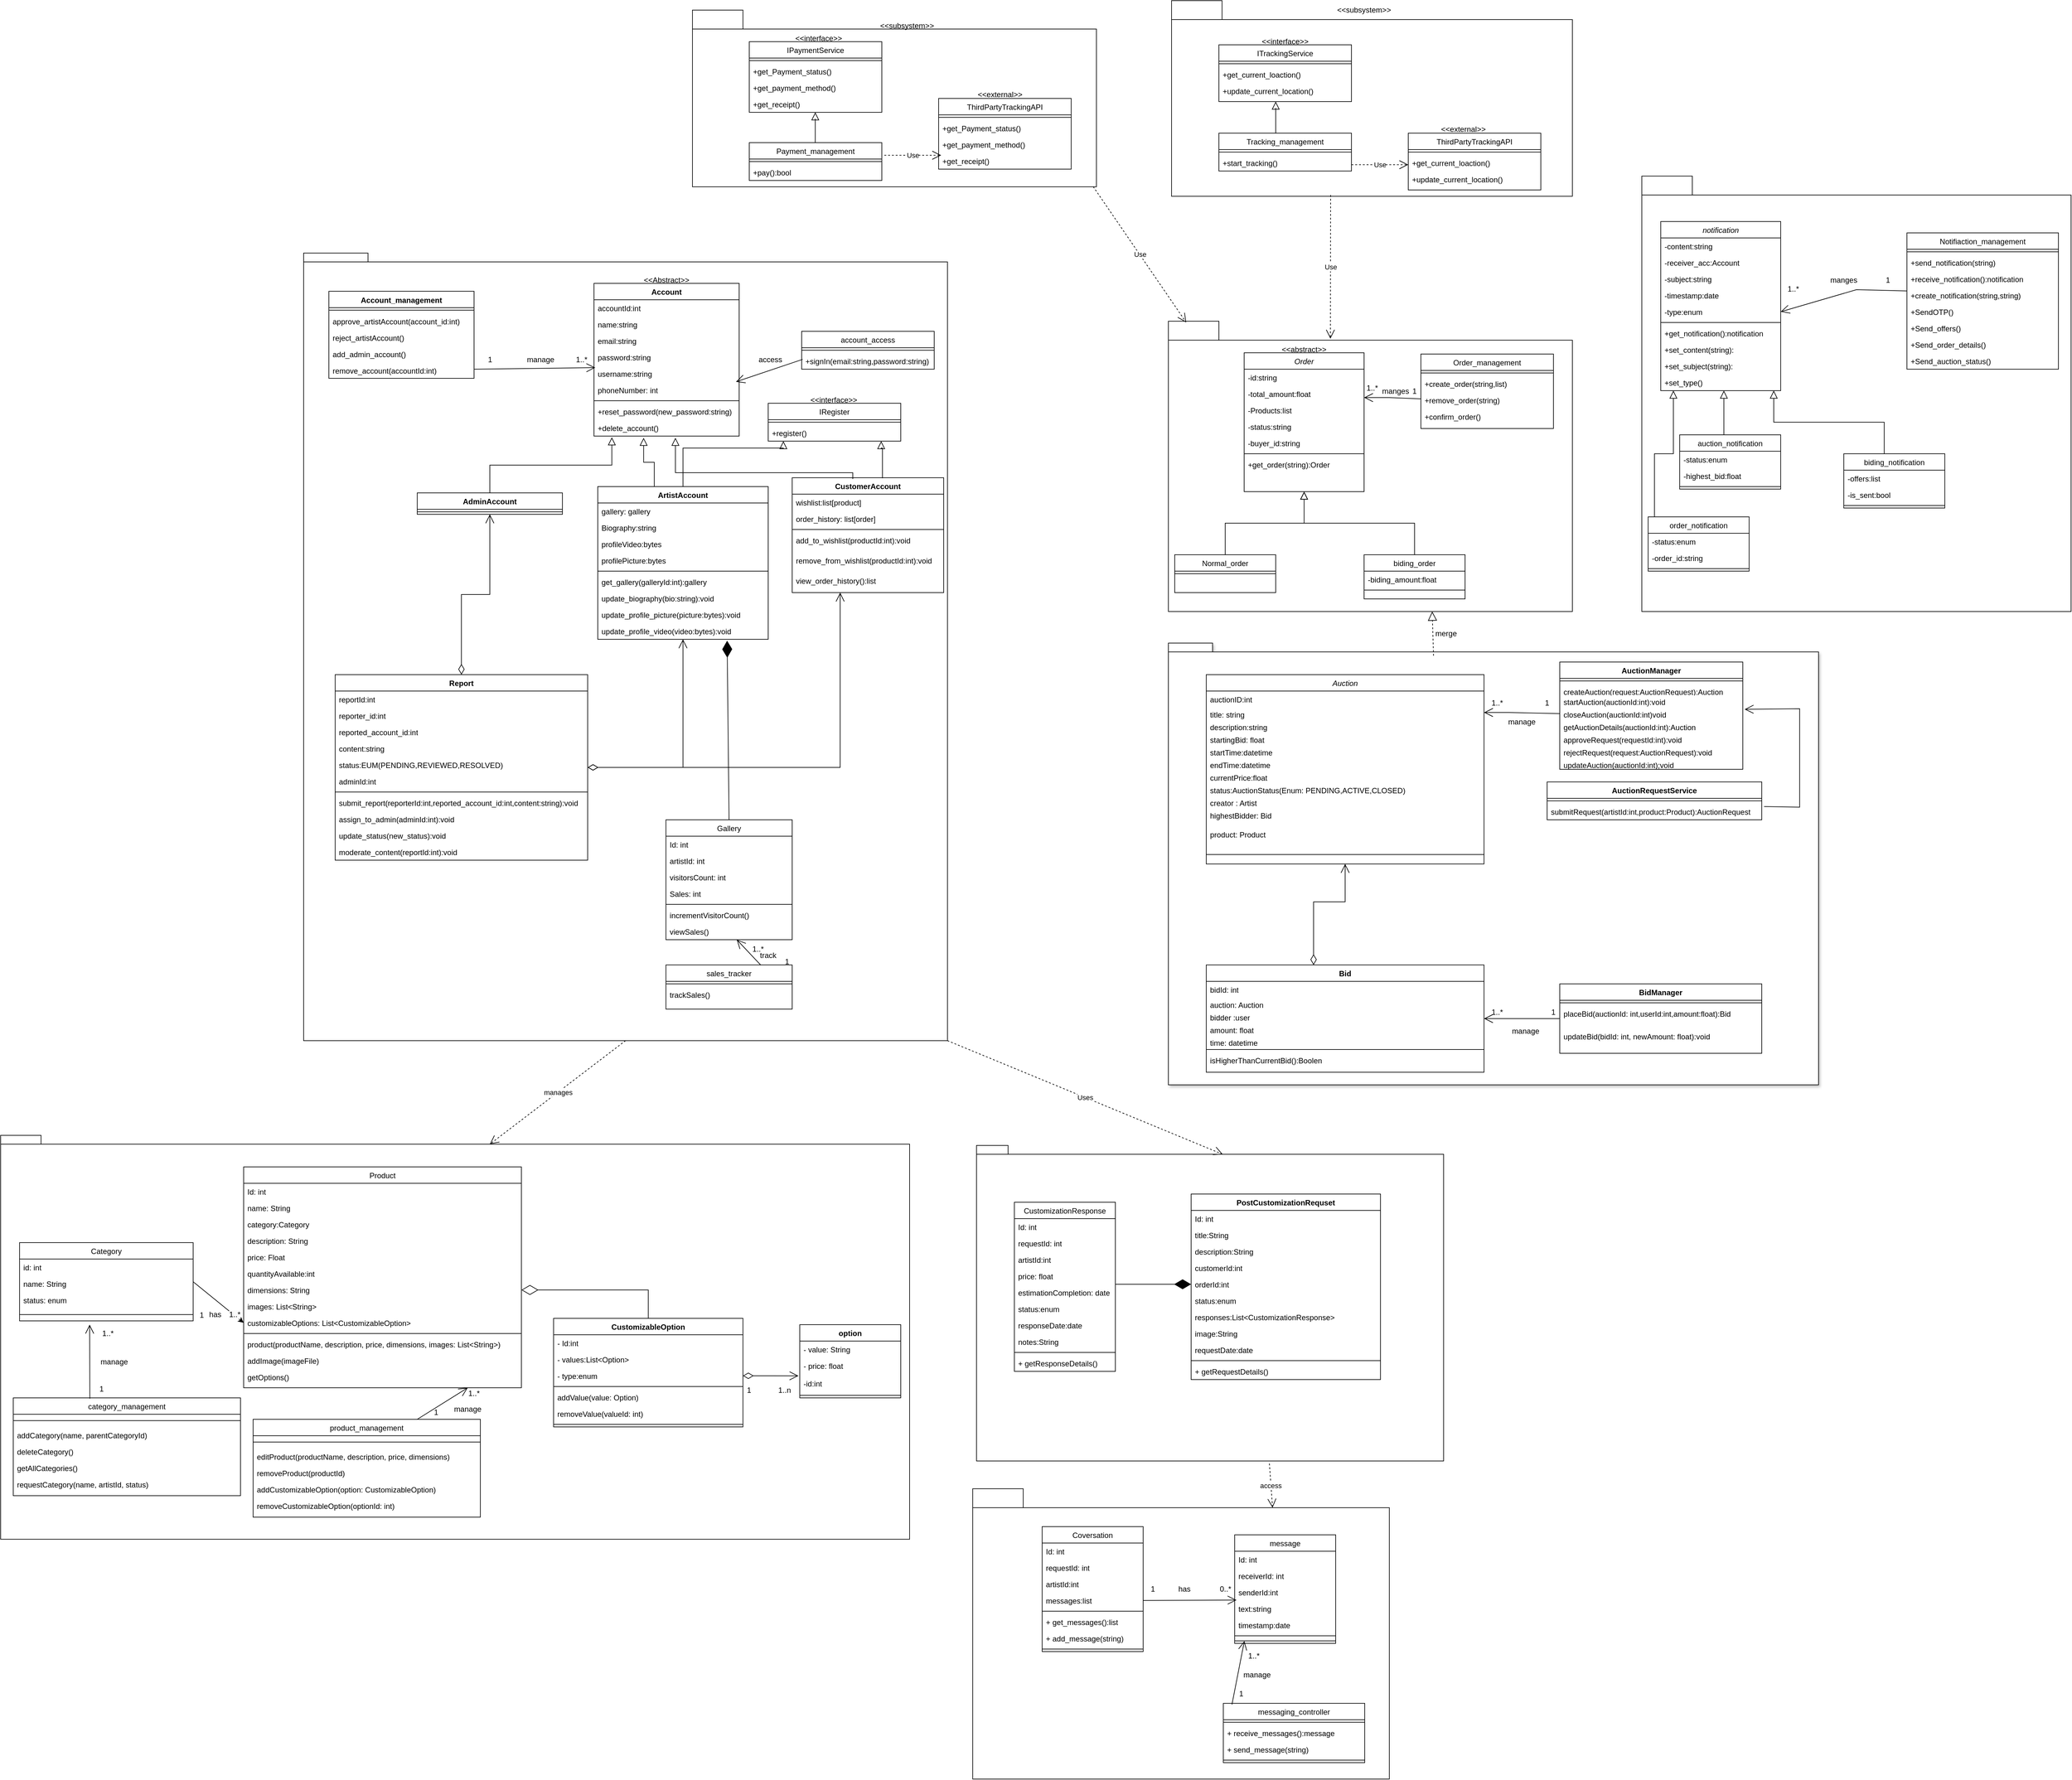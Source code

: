 <mxfile version="24.4.6" type="device">
  <diagram id="C5RBs43oDa-KdzZeNtuy" name="Page-1">
    <mxGraphModel dx="3517" dy="4113" grid="1" gridSize="10" guides="1" tooltips="1" connect="1" arrows="1" fold="1" page="1" pageScale="1" pageWidth="827" pageHeight="1169" math="0" shadow="0">
      <root>
        <mxCell id="WIyWlLk6GJQsqaUBKTNV-0" />
        <mxCell id="WIyWlLk6GJQsqaUBKTNV-1" parent="WIyWlLk6GJQsqaUBKTNV-0" />
        <mxCell id="p1KBks_BvdkvikkBRHm6-34" value="" style="shape=folder;fontStyle=1;tabWidth=80;tabHeight=30;tabPosition=left;html=1;boundedLbl=1;whiteSpace=wrap;" parent="WIyWlLk6GJQsqaUBKTNV-1" vertex="1">
          <mxGeometry x="-810" y="-290" width="660" height="460" as="geometry" />
        </mxCell>
        <mxCell id="Rs6AaWUYdlJJOVlor8ce-9" value="Gallery management&lt;div&gt;&lt;br&gt;&lt;/div&gt;" style="shape=folder;fontStyle=1;tabWidth=110;tabHeight=30;tabPosition=left;html=1;boundedLbl=1;labelInHeader=1;container=1;collapsible=0;whiteSpace=wrap;" parent="WIyWlLk6GJQsqaUBKTNV-1" vertex="1">
          <mxGeometry x="-1340" y="-1390" width="440" height="350" as="geometry" />
        </mxCell>
        <mxCell id="Rs6AaWUYdlJJOVlor8ce-10" value="" style="html=1;strokeColor=none;resizeWidth=1;resizeHeight=1;fillColor=none;part=1;connectable=0;allowArrows=0;deletable=0;whiteSpace=wrap;" parent="Rs6AaWUYdlJJOVlor8ce-9" vertex="1">
          <mxGeometry width="440" height="245.0" relative="1" as="geometry">
            <mxPoint y="30" as="offset" />
          </mxGeometry>
        </mxCell>
        <mxCell id="UPpW3QvQ503PZCW4TQQM-24" value="" style="shape=folder;fontStyle=1;tabWidth=80;tabHeight=30;tabPosition=left;html=1;boundedLbl=1;whiteSpace=wrap;" parent="WIyWlLk6GJQsqaUBKTNV-1" vertex="1">
          <mxGeometry x="250" y="-2370" width="680" height="690" as="geometry" />
        </mxCell>
        <mxCell id="Q5uJ2qeS1NoMDb9aisBC-40" value="" style="shape=folder;fontStyle=1;tabWidth=80;tabHeight=30;tabPosition=left;html=1;boundedLbl=1;whiteSpace=wrap;" parent="WIyWlLk6GJQsqaUBKTNV-1" vertex="1">
          <mxGeometry x="-1254" y="-2633" width="640" height="280" as="geometry" />
        </mxCell>
        <mxCell id="Q5uJ2qeS1NoMDb9aisBC-21" value="" style="shape=folder;fontStyle=1;tabWidth=80;tabHeight=30;tabPosition=left;html=1;boundedLbl=1;whiteSpace=wrap;" parent="WIyWlLk6GJQsqaUBKTNV-1" vertex="1">
          <mxGeometry x="-495" y="-2648" width="635" height="310" as="geometry" />
        </mxCell>
        <mxCell id="bvaL93AAkVeGiQjm07bp-16" value="" style="shape=folder;fontStyle=1;tabWidth=80;tabHeight=30;tabPosition=left;html=1;boundedLbl=1;whiteSpace=wrap;" parent="WIyWlLk6GJQsqaUBKTNV-1" vertex="1">
          <mxGeometry x="-500" y="-2140" width="640" height="460" as="geometry" />
        </mxCell>
        <mxCell id="zkfFHV4jXpPFQw0GAbJ--0" value="Order" style="swimlane;fontStyle=2;align=center;verticalAlign=top;childLayout=stackLayout;horizontal=1;startSize=26;horizontalStack=0;resizeParent=1;resizeLast=0;collapsible=1;marginBottom=0;rounded=0;shadow=0;strokeWidth=1;" parent="WIyWlLk6GJQsqaUBKTNV-1" vertex="1">
          <mxGeometry x="-380" y="-2090" width="190" height="220" as="geometry">
            <mxRectangle x="230" y="140" width="160" height="26" as="alternateBounds" />
          </mxGeometry>
        </mxCell>
        <mxCell id="zkfFHV4jXpPFQw0GAbJ--1" value="-id:string" style="text;align=left;verticalAlign=top;spacingLeft=4;spacingRight=4;overflow=hidden;rotatable=0;points=[[0,0.5],[1,0.5]];portConstraint=eastwest;" parent="zkfFHV4jXpPFQw0GAbJ--0" vertex="1">
          <mxGeometry y="26" width="190" height="26" as="geometry" />
        </mxCell>
        <mxCell id="zkfFHV4jXpPFQw0GAbJ--2" value="-total_amount:float" style="text;align=left;verticalAlign=top;spacingLeft=4;spacingRight=4;overflow=hidden;rotatable=0;points=[[0,0.5],[1,0.5]];portConstraint=eastwest;rounded=0;shadow=0;html=0;" parent="zkfFHV4jXpPFQw0GAbJ--0" vertex="1">
          <mxGeometry y="52" width="190" height="26" as="geometry" />
        </mxCell>
        <mxCell id="zkfFHV4jXpPFQw0GAbJ--3" value="-Products:list" style="text;align=left;verticalAlign=top;spacingLeft=4;spacingRight=4;overflow=hidden;rotatable=0;points=[[0,0.5],[1,0.5]];portConstraint=eastwest;rounded=0;shadow=0;html=0;" parent="zkfFHV4jXpPFQw0GAbJ--0" vertex="1">
          <mxGeometry y="78" width="190" height="26" as="geometry" />
        </mxCell>
        <mxCell id="bvaL93AAkVeGiQjm07bp-6" value="-status:string" style="text;align=left;verticalAlign=top;spacingLeft=4;spacingRight=4;overflow=hidden;rotatable=0;points=[[0,0.5],[1,0.5]];portConstraint=eastwest;rounded=0;shadow=0;html=0;" parent="zkfFHV4jXpPFQw0GAbJ--0" vertex="1">
          <mxGeometry y="104" width="190" height="26" as="geometry" />
        </mxCell>
        <mxCell id="bvaL93AAkVeGiQjm07bp-7" value="-buyer_id:string" style="text;align=left;verticalAlign=top;spacingLeft=4;spacingRight=4;overflow=hidden;rotatable=0;points=[[0,0.5],[1,0.5]];portConstraint=eastwest;rounded=0;shadow=0;html=0;" parent="zkfFHV4jXpPFQw0GAbJ--0" vertex="1">
          <mxGeometry y="130" width="190" height="26" as="geometry" />
        </mxCell>
        <mxCell id="zkfFHV4jXpPFQw0GAbJ--4" value="" style="line;html=1;strokeWidth=1;align=left;verticalAlign=middle;spacingTop=-1;spacingLeft=3;spacingRight=3;rotatable=0;labelPosition=right;points=[];portConstraint=eastwest;" parent="zkfFHV4jXpPFQw0GAbJ--0" vertex="1">
          <mxGeometry y="156" width="190" height="8" as="geometry" />
        </mxCell>
        <mxCell id="zkfFHV4jXpPFQw0GAbJ--5" value="+get_order(string):Order" style="text;align=left;verticalAlign=top;spacingLeft=4;spacingRight=4;overflow=hidden;rotatable=0;points=[[0,0.5],[1,0.5]];portConstraint=eastwest;" parent="zkfFHV4jXpPFQw0GAbJ--0" vertex="1">
          <mxGeometry y="164" width="190" height="26" as="geometry" />
        </mxCell>
        <mxCell id="zkfFHV4jXpPFQw0GAbJ--6" value="Normal_order" style="swimlane;fontStyle=0;align=center;verticalAlign=top;childLayout=stackLayout;horizontal=1;startSize=26;horizontalStack=0;resizeParent=1;resizeLast=0;collapsible=1;marginBottom=0;rounded=0;shadow=0;strokeWidth=1;" parent="WIyWlLk6GJQsqaUBKTNV-1" vertex="1">
          <mxGeometry x="-490" y="-1770" width="160" height="60" as="geometry">
            <mxRectangle x="130" y="380" width="160" height="26" as="alternateBounds" />
          </mxGeometry>
        </mxCell>
        <mxCell id="zkfFHV4jXpPFQw0GAbJ--9" value="" style="line;html=1;strokeWidth=1;align=left;verticalAlign=middle;spacingTop=-1;spacingLeft=3;spacingRight=3;rotatable=0;labelPosition=right;points=[];portConstraint=eastwest;" parent="zkfFHV4jXpPFQw0GAbJ--6" vertex="1">
          <mxGeometry y="26" width="160" height="8" as="geometry" />
        </mxCell>
        <mxCell id="zkfFHV4jXpPFQw0GAbJ--12" value="" style="endArrow=block;endSize=10;endFill=0;shadow=0;strokeWidth=1;rounded=0;curved=0;edgeStyle=elbowEdgeStyle;elbow=vertical;" parent="WIyWlLk6GJQsqaUBKTNV-1" source="zkfFHV4jXpPFQw0GAbJ--6" target="zkfFHV4jXpPFQw0GAbJ--0" edge="1">
          <mxGeometry width="160" relative="1" as="geometry">
            <mxPoint x="-320" y="-1927" as="sourcePoint" />
            <mxPoint x="-320" y="-1927" as="targetPoint" />
          </mxGeometry>
        </mxCell>
        <mxCell id="zkfFHV4jXpPFQw0GAbJ--13" value="biding_order" style="swimlane;fontStyle=0;align=center;verticalAlign=top;childLayout=stackLayout;horizontal=1;startSize=26;horizontalStack=0;resizeParent=1;resizeLast=0;collapsible=1;marginBottom=0;rounded=0;shadow=0;strokeWidth=1;" parent="WIyWlLk6GJQsqaUBKTNV-1" vertex="1">
          <mxGeometry x="-190" y="-1770" width="160" height="70" as="geometry">
            <mxRectangle x="340" y="380" width="170" height="26" as="alternateBounds" />
          </mxGeometry>
        </mxCell>
        <mxCell id="zkfFHV4jXpPFQw0GAbJ--14" value="-biding_amount:float" style="text;align=left;verticalAlign=top;spacingLeft=4;spacingRight=4;overflow=hidden;rotatable=0;points=[[0,0.5],[1,0.5]];portConstraint=eastwest;" parent="zkfFHV4jXpPFQw0GAbJ--13" vertex="1">
          <mxGeometry y="26" width="160" height="26" as="geometry" />
        </mxCell>
        <mxCell id="zkfFHV4jXpPFQw0GAbJ--15" value="" style="line;html=1;strokeWidth=1;align=left;verticalAlign=middle;spacingTop=-1;spacingLeft=3;spacingRight=3;rotatable=0;labelPosition=right;points=[];portConstraint=eastwest;" parent="zkfFHV4jXpPFQw0GAbJ--13" vertex="1">
          <mxGeometry y="52" width="160" height="8" as="geometry" />
        </mxCell>
        <mxCell id="zkfFHV4jXpPFQw0GAbJ--16" value="" style="endArrow=block;endSize=10;endFill=0;shadow=0;strokeWidth=1;rounded=0;curved=0;edgeStyle=elbowEdgeStyle;elbow=vertical;" parent="WIyWlLk6GJQsqaUBKTNV-1" source="zkfFHV4jXpPFQw0GAbJ--13" target="zkfFHV4jXpPFQw0GAbJ--0" edge="1">
          <mxGeometry width="160" relative="1" as="geometry">
            <mxPoint x="-310" y="-1757" as="sourcePoint" />
            <mxPoint x="-210" y="-1859" as="targetPoint" />
          </mxGeometry>
        </mxCell>
        <mxCell id="zkfFHV4jXpPFQw0GAbJ--17" value="Order_management" style="swimlane;fontStyle=0;align=center;verticalAlign=top;childLayout=stackLayout;horizontal=1;startSize=26;horizontalStack=0;resizeParent=1;resizeLast=0;collapsible=1;marginBottom=0;rounded=0;shadow=0;strokeWidth=1;" parent="WIyWlLk6GJQsqaUBKTNV-1" vertex="1">
          <mxGeometry x="-100" y="-2088" width="210" height="118" as="geometry">
            <mxRectangle x="550" y="140" width="160" height="26" as="alternateBounds" />
          </mxGeometry>
        </mxCell>
        <mxCell id="zkfFHV4jXpPFQw0GAbJ--23" value="" style="line;html=1;strokeWidth=1;align=left;verticalAlign=middle;spacingTop=-1;spacingLeft=3;spacingRight=3;rotatable=0;labelPosition=right;points=[];portConstraint=eastwest;" parent="zkfFHV4jXpPFQw0GAbJ--17" vertex="1">
          <mxGeometry y="26" width="210" height="8" as="geometry" />
        </mxCell>
        <mxCell id="zkfFHV4jXpPFQw0GAbJ--24" value="+create_order(string,list)" style="text;align=left;verticalAlign=top;spacingLeft=4;spacingRight=4;overflow=hidden;rotatable=0;points=[[0,0.5],[1,0.5]];portConstraint=eastwest;" parent="zkfFHV4jXpPFQw0GAbJ--17" vertex="1">
          <mxGeometry y="34" width="210" height="26" as="geometry" />
        </mxCell>
        <mxCell id="zkfFHV4jXpPFQw0GAbJ--25" value="+remove_order(string)" style="text;align=left;verticalAlign=top;spacingLeft=4;spacingRight=4;overflow=hidden;rotatable=0;points=[[0,0.5],[1,0.5]];portConstraint=eastwest;" parent="zkfFHV4jXpPFQw0GAbJ--17" vertex="1">
          <mxGeometry y="60" width="210" height="26" as="geometry" />
        </mxCell>
        <mxCell id="bvaL93AAkVeGiQjm07bp-11" value="+confirm_order()" style="text;align=left;verticalAlign=top;spacingLeft=4;spacingRight=4;overflow=hidden;rotatable=0;points=[[0,0.5],[1,0.5]];portConstraint=eastwest;" parent="zkfFHV4jXpPFQw0GAbJ--17" vertex="1">
          <mxGeometry y="86" width="210" height="26" as="geometry" />
        </mxCell>
        <mxCell id="bvaL93AAkVeGiQjm07bp-10" value="&amp;lt;&amp;lt;abstract&amp;gt;&amp;gt;" style="text;html=1;align=center;verticalAlign=middle;whiteSpace=wrap;rounded=0;" parent="WIyWlLk6GJQsqaUBKTNV-1" vertex="1">
          <mxGeometry x="-315" y="-2110" width="60" height="30" as="geometry" />
        </mxCell>
        <mxCell id="bvaL93AAkVeGiQjm07bp-19" value="manges" style="text;html=1;align=center;verticalAlign=middle;whiteSpace=wrap;rounded=0;" parent="WIyWlLk6GJQsqaUBKTNV-1" vertex="1">
          <mxGeometry x="-170" y="-2038.5" width="60" height="19" as="geometry" />
        </mxCell>
        <mxCell id="bvaL93AAkVeGiQjm07bp-20" value="1" style="text;html=1;align=center;verticalAlign=middle;whiteSpace=wrap;rounded=0;" parent="WIyWlLk6GJQsqaUBKTNV-1" vertex="1">
          <mxGeometry x="-140" y="-2044" width="60" height="30" as="geometry" />
        </mxCell>
        <mxCell id="Q5uJ2qeS1NoMDb9aisBC-0" value="ITrackingService" style="swimlane;fontStyle=0;align=center;verticalAlign=top;childLayout=stackLayout;horizontal=1;startSize=26;horizontalStack=0;resizeParent=1;resizeLast=0;collapsible=1;marginBottom=0;rounded=0;shadow=0;strokeWidth=1;" parent="WIyWlLk6GJQsqaUBKTNV-1" vertex="1">
          <mxGeometry x="-420" y="-2578" width="210" height="90" as="geometry">
            <mxRectangle x="550" y="140" width="160" height="26" as="alternateBounds" />
          </mxGeometry>
        </mxCell>
        <mxCell id="Q5uJ2qeS1NoMDb9aisBC-1" value="" style="line;html=1;strokeWidth=1;align=left;verticalAlign=middle;spacingTop=-1;spacingLeft=3;spacingRight=3;rotatable=0;labelPosition=right;points=[];portConstraint=eastwest;" parent="Q5uJ2qeS1NoMDb9aisBC-0" vertex="1">
          <mxGeometry y="26" width="210" height="8" as="geometry" />
        </mxCell>
        <mxCell id="Q5uJ2qeS1NoMDb9aisBC-2" value="+get_current_loaction()" style="text;align=left;verticalAlign=top;spacingLeft=4;spacingRight=4;overflow=hidden;rotatable=0;points=[[0,0.5],[1,0.5]];portConstraint=eastwest;" parent="Q5uJ2qeS1NoMDb9aisBC-0" vertex="1">
          <mxGeometry y="34" width="210" height="26" as="geometry" />
        </mxCell>
        <mxCell id="Q5uJ2qeS1NoMDb9aisBC-3" value="+update_current_location()" style="text;align=left;verticalAlign=top;spacingLeft=4;spacingRight=4;overflow=hidden;rotatable=0;points=[[0,0.5],[1,0.5]];portConstraint=eastwest;" parent="Q5uJ2qeS1NoMDb9aisBC-0" vertex="1">
          <mxGeometry y="60" width="210" height="26" as="geometry" />
        </mxCell>
        <mxCell id="Q5uJ2qeS1NoMDb9aisBC-6" value="&amp;lt;&amp;lt;interface&amp;gt;&amp;gt;" style="text;html=1;align=center;verticalAlign=middle;whiteSpace=wrap;rounded=0;" parent="WIyWlLk6GJQsqaUBKTNV-1" vertex="1">
          <mxGeometry x="-345" y="-2598" width="60" height="30" as="geometry" />
        </mxCell>
        <mxCell id="Q5uJ2qeS1NoMDb9aisBC-9" value="" style="endArrow=block;endSize=10;endFill=0;shadow=0;strokeWidth=1;rounded=0;curved=0;edgeStyle=elbowEdgeStyle;elbow=vertical;" parent="WIyWlLk6GJQsqaUBKTNV-1" edge="1">
          <mxGeometry width="160" relative="1" as="geometry">
            <mxPoint x="-330" y="-2438" as="sourcePoint" />
            <mxPoint x="-330" y="-2488" as="targetPoint" />
            <Array as="points">
              <mxPoint x="-255" y="-2478" />
            </Array>
          </mxGeometry>
        </mxCell>
        <mxCell id="Q5uJ2qeS1NoMDb9aisBC-10" value="Tracking_management" style="swimlane;fontStyle=0;align=center;verticalAlign=top;childLayout=stackLayout;horizontal=1;startSize=26;horizontalStack=0;resizeParent=1;resizeLast=0;collapsible=1;marginBottom=0;rounded=0;shadow=0;strokeWidth=1;" parent="WIyWlLk6GJQsqaUBKTNV-1" vertex="1">
          <mxGeometry x="-420" y="-2438" width="210" height="60" as="geometry">
            <mxRectangle x="550" y="140" width="160" height="26" as="alternateBounds" />
          </mxGeometry>
        </mxCell>
        <mxCell id="Q5uJ2qeS1NoMDb9aisBC-11" value="" style="line;html=1;strokeWidth=1;align=left;verticalAlign=middle;spacingTop=-1;spacingLeft=3;spacingRight=3;rotatable=0;labelPosition=right;points=[];portConstraint=eastwest;" parent="Q5uJ2qeS1NoMDb9aisBC-10" vertex="1">
          <mxGeometry y="26" width="210" height="8" as="geometry" />
        </mxCell>
        <mxCell id="Q5uJ2qeS1NoMDb9aisBC-13" value="+start_tracking()" style="text;align=left;verticalAlign=top;spacingLeft=4;spacingRight=4;overflow=hidden;rotatable=0;points=[[0,0.5],[1,0.5]];portConstraint=eastwest;" parent="Q5uJ2qeS1NoMDb9aisBC-10" vertex="1">
          <mxGeometry y="34" width="210" height="26" as="geometry" />
        </mxCell>
        <mxCell id="Q5uJ2qeS1NoMDb9aisBC-15" value="Use" style="endArrow=open;endSize=12;dashed=1;html=1;rounded=0;" parent="WIyWlLk6GJQsqaUBKTNV-1" edge="1">
          <mxGeometry width="160" relative="1" as="geometry">
            <mxPoint x="-210" y="-2388" as="sourcePoint" />
            <mxPoint x="-120" y="-2388" as="targetPoint" />
          </mxGeometry>
        </mxCell>
        <mxCell id="Q5uJ2qeS1NoMDb9aisBC-16" value="ThirdPartyTrackingAPI" style="swimlane;fontStyle=0;align=center;verticalAlign=top;childLayout=stackLayout;horizontal=1;startSize=26;horizontalStack=0;resizeParent=1;resizeLast=0;collapsible=1;marginBottom=0;rounded=0;shadow=0;strokeWidth=1;" parent="WIyWlLk6GJQsqaUBKTNV-1" vertex="1">
          <mxGeometry x="-120" y="-2438" width="210" height="90" as="geometry">
            <mxRectangle x="550" y="140" width="160" height="26" as="alternateBounds" />
          </mxGeometry>
        </mxCell>
        <mxCell id="Q5uJ2qeS1NoMDb9aisBC-17" value="" style="line;html=1;strokeWidth=1;align=left;verticalAlign=middle;spacingTop=-1;spacingLeft=3;spacingRight=3;rotatable=0;labelPosition=right;points=[];portConstraint=eastwest;" parent="Q5uJ2qeS1NoMDb9aisBC-16" vertex="1">
          <mxGeometry y="26" width="210" height="8" as="geometry" />
        </mxCell>
        <mxCell id="Q5uJ2qeS1NoMDb9aisBC-18" value="+get_current_loaction()" style="text;align=left;verticalAlign=top;spacingLeft=4;spacingRight=4;overflow=hidden;rotatable=0;points=[[0,0.5],[1,0.5]];portConstraint=eastwest;" parent="Q5uJ2qeS1NoMDb9aisBC-16" vertex="1">
          <mxGeometry y="34" width="210" height="26" as="geometry" />
        </mxCell>
        <mxCell id="Q5uJ2qeS1NoMDb9aisBC-19" value="+update_current_location()" style="text;align=left;verticalAlign=top;spacingLeft=4;spacingRight=4;overflow=hidden;rotatable=0;points=[[0,0.5],[1,0.5]];portConstraint=eastwest;" parent="Q5uJ2qeS1NoMDb9aisBC-16" vertex="1">
          <mxGeometry y="60" width="210" height="26" as="geometry" />
        </mxCell>
        <mxCell id="Q5uJ2qeS1NoMDb9aisBC-20" value="&amp;lt;&amp;lt;external&amp;gt;&amp;gt;" style="text;whiteSpace=wrap;html=1;" parent="WIyWlLk6GJQsqaUBKTNV-1" vertex="1">
          <mxGeometry x="-70" y="-2458" width="90" height="40" as="geometry" />
        </mxCell>
        <mxCell id="Q5uJ2qeS1NoMDb9aisBC-22" value="&amp;lt;&amp;lt;subsystem&amp;gt;&amp;gt;" style="text;html=1;align=center;verticalAlign=middle;whiteSpace=wrap;rounded=0;" parent="WIyWlLk6GJQsqaUBKTNV-1" vertex="1">
          <mxGeometry x="-220" y="-2648" width="60" height="30" as="geometry" />
        </mxCell>
        <mxCell id="Q5uJ2qeS1NoMDb9aisBC-23" value="IPaymentService" style="swimlane;fontStyle=0;align=center;verticalAlign=top;childLayout=stackLayout;horizontal=1;startSize=26;horizontalStack=0;resizeParent=1;resizeLast=0;collapsible=1;marginBottom=0;rounded=0;shadow=0;strokeWidth=1;" parent="WIyWlLk6GJQsqaUBKTNV-1" vertex="1">
          <mxGeometry x="-1164" y="-2583" width="210" height="112" as="geometry">
            <mxRectangle x="550" y="140" width="160" height="26" as="alternateBounds" />
          </mxGeometry>
        </mxCell>
        <mxCell id="Q5uJ2qeS1NoMDb9aisBC-24" value="" style="line;html=1;strokeWidth=1;align=left;verticalAlign=middle;spacingTop=-1;spacingLeft=3;spacingRight=3;rotatable=0;labelPosition=right;points=[];portConstraint=eastwest;" parent="Q5uJ2qeS1NoMDb9aisBC-23" vertex="1">
          <mxGeometry y="26" width="210" height="8" as="geometry" />
        </mxCell>
        <mxCell id="Q5uJ2qeS1NoMDb9aisBC-25" value="+get_Payment_status()" style="text;align=left;verticalAlign=top;spacingLeft=4;spacingRight=4;overflow=hidden;rotatable=0;points=[[0,0.5],[1,0.5]];portConstraint=eastwest;" parent="Q5uJ2qeS1NoMDb9aisBC-23" vertex="1">
          <mxGeometry y="34" width="210" height="26" as="geometry" />
        </mxCell>
        <mxCell id="Q5uJ2qeS1NoMDb9aisBC-26" value="+get_payment_method()" style="text;align=left;verticalAlign=top;spacingLeft=4;spacingRight=4;overflow=hidden;rotatable=0;points=[[0,0.5],[1,0.5]];portConstraint=eastwest;" parent="Q5uJ2qeS1NoMDb9aisBC-23" vertex="1">
          <mxGeometry y="60" width="210" height="26" as="geometry" />
        </mxCell>
        <mxCell id="Q5uJ2qeS1NoMDb9aisBC-33" value="+get_receipt()" style="text;align=left;verticalAlign=top;spacingLeft=4;spacingRight=4;overflow=hidden;rotatable=0;points=[[0,0.5],[1,0.5]];portConstraint=eastwest;" parent="Q5uJ2qeS1NoMDb9aisBC-23" vertex="1">
          <mxGeometry y="86" width="210" height="26" as="geometry" />
        </mxCell>
        <mxCell id="Q5uJ2qeS1NoMDb9aisBC-27" value="&amp;lt;&amp;lt;interface&amp;gt;&amp;gt;" style="text;html=1;align=center;verticalAlign=middle;whiteSpace=wrap;rounded=0;" parent="WIyWlLk6GJQsqaUBKTNV-1" vertex="1">
          <mxGeometry x="-1084" y="-2603" width="60" height="30" as="geometry" />
        </mxCell>
        <mxCell id="Q5uJ2qeS1NoMDb9aisBC-28" value="" style="endArrow=block;endSize=10;endFill=0;shadow=0;strokeWidth=1;rounded=0;curved=0;edgeStyle=elbowEdgeStyle;elbow=vertical;" parent="WIyWlLk6GJQsqaUBKTNV-1" edge="1">
          <mxGeometry width="160" relative="1" as="geometry">
            <mxPoint x="-1059.43" y="-2421" as="sourcePoint" />
            <mxPoint x="-1059.43" y="-2471" as="targetPoint" />
            <Array as="points">
              <mxPoint x="-984.43" y="-2461" />
            </Array>
          </mxGeometry>
        </mxCell>
        <mxCell id="Q5uJ2qeS1NoMDb9aisBC-29" value="Payment_management" style="swimlane;fontStyle=0;align=center;verticalAlign=top;childLayout=stackLayout;horizontal=1;startSize=26;horizontalStack=0;resizeParent=1;resizeLast=0;collapsible=1;marginBottom=0;rounded=0;shadow=0;strokeWidth=1;" parent="WIyWlLk6GJQsqaUBKTNV-1" vertex="1">
          <mxGeometry x="-1164" y="-2423" width="210" height="60" as="geometry">
            <mxRectangle x="550" y="140" width="160" height="26" as="alternateBounds" />
          </mxGeometry>
        </mxCell>
        <mxCell id="Q5uJ2qeS1NoMDb9aisBC-30" value="" style="line;html=1;strokeWidth=1;align=left;verticalAlign=middle;spacingTop=-1;spacingLeft=3;spacingRight=3;rotatable=0;labelPosition=right;points=[];portConstraint=eastwest;" parent="Q5uJ2qeS1NoMDb9aisBC-29" vertex="1">
          <mxGeometry y="26" width="210" height="8" as="geometry" />
        </mxCell>
        <mxCell id="Q5uJ2qeS1NoMDb9aisBC-31" value="+pay():bool" style="text;align=left;verticalAlign=top;spacingLeft=4;spacingRight=4;overflow=hidden;rotatable=0;points=[[0,0.5],[1,0.5]];portConstraint=eastwest;" parent="Q5uJ2qeS1NoMDb9aisBC-29" vertex="1">
          <mxGeometry y="34" width="210" height="26" as="geometry" />
        </mxCell>
        <mxCell id="Q5uJ2qeS1NoMDb9aisBC-34" value="ThirdPartyTrackingAPI" style="swimlane;fontStyle=0;align=center;verticalAlign=top;childLayout=stackLayout;horizontal=1;startSize=26;horizontalStack=0;resizeParent=1;resizeLast=0;collapsible=1;marginBottom=0;rounded=0;shadow=0;strokeWidth=1;" parent="WIyWlLk6GJQsqaUBKTNV-1" vertex="1">
          <mxGeometry x="-864" y="-2493" width="210" height="112" as="geometry">
            <mxRectangle x="550" y="140" width="160" height="26" as="alternateBounds" />
          </mxGeometry>
        </mxCell>
        <mxCell id="Q5uJ2qeS1NoMDb9aisBC-35" value="" style="line;html=1;strokeWidth=1;align=left;verticalAlign=middle;spacingTop=-1;spacingLeft=3;spacingRight=3;rotatable=0;labelPosition=right;points=[];portConstraint=eastwest;" parent="Q5uJ2qeS1NoMDb9aisBC-34" vertex="1">
          <mxGeometry y="26" width="210" height="8" as="geometry" />
        </mxCell>
        <mxCell id="Q5uJ2qeS1NoMDb9aisBC-36" value="+get_Payment_status()" style="text;align=left;verticalAlign=top;spacingLeft=4;spacingRight=4;overflow=hidden;rotatable=0;points=[[0,0.5],[1,0.5]];portConstraint=eastwest;" parent="Q5uJ2qeS1NoMDb9aisBC-34" vertex="1">
          <mxGeometry y="34" width="210" height="26" as="geometry" />
        </mxCell>
        <mxCell id="Q5uJ2qeS1NoMDb9aisBC-37" value="+get_payment_method()" style="text;align=left;verticalAlign=top;spacingLeft=4;spacingRight=4;overflow=hidden;rotatable=0;points=[[0,0.5],[1,0.5]];portConstraint=eastwest;" parent="Q5uJ2qeS1NoMDb9aisBC-34" vertex="1">
          <mxGeometry y="60" width="210" height="26" as="geometry" />
        </mxCell>
        <mxCell id="Q5uJ2qeS1NoMDb9aisBC-39" value="+get_receipt()" style="text;align=left;verticalAlign=top;spacingLeft=4;spacingRight=4;overflow=hidden;rotatable=0;points=[[0,0.5],[1,0.5]];portConstraint=eastwest;" parent="Q5uJ2qeS1NoMDb9aisBC-34" vertex="1">
          <mxGeometry y="86" width="210" height="26" as="geometry" />
        </mxCell>
        <mxCell id="Q5uJ2qeS1NoMDb9aisBC-38" value="&amp;lt;&amp;lt;external&amp;gt;&amp;gt;" style="text;whiteSpace=wrap;html=1;" parent="WIyWlLk6GJQsqaUBKTNV-1" vertex="1">
          <mxGeometry x="-804" y="-2513" width="90" height="40" as="geometry" />
        </mxCell>
        <mxCell id="Q5uJ2qeS1NoMDb9aisBC-41" value="&amp;lt;&amp;lt;subsystem&amp;gt;&amp;gt;" style="text;html=1;align=center;verticalAlign=middle;whiteSpace=wrap;rounded=0;" parent="WIyWlLk6GJQsqaUBKTNV-1" vertex="1">
          <mxGeometry x="-944" y="-2623" width="60" height="30" as="geometry" />
        </mxCell>
        <mxCell id="Q5uJ2qeS1NoMDb9aisBC-44" value="Use" style="endArrow=open;endSize=12;dashed=1;html=1;rounded=0;" parent="WIyWlLk6GJQsqaUBKTNV-1" edge="1">
          <mxGeometry width="160" relative="1" as="geometry">
            <mxPoint x="-950" y="-2403" as="sourcePoint" />
            <mxPoint x="-860" y="-2403" as="targetPoint" />
          </mxGeometry>
        </mxCell>
        <mxCell id="UPpW3QvQ503PZCW4TQQM-0" value="notification" style="swimlane;fontStyle=2;align=center;verticalAlign=top;childLayout=stackLayout;horizontal=1;startSize=26;horizontalStack=0;resizeParent=1;resizeLast=0;collapsible=1;marginBottom=0;rounded=0;shadow=0;strokeWidth=1;" parent="WIyWlLk6GJQsqaUBKTNV-1" vertex="1">
          <mxGeometry x="280" y="-2298" width="190" height="268" as="geometry">
            <mxRectangle x="230" y="140" width="160" height="26" as="alternateBounds" />
          </mxGeometry>
        </mxCell>
        <mxCell id="UPpW3QvQ503PZCW4TQQM-1" value="-content:string" style="text;align=left;verticalAlign=top;spacingLeft=4;spacingRight=4;overflow=hidden;rotatable=0;points=[[0,0.5],[1,0.5]];portConstraint=eastwest;" parent="UPpW3QvQ503PZCW4TQQM-0" vertex="1">
          <mxGeometry y="26" width="190" height="26" as="geometry" />
        </mxCell>
        <mxCell id="UPpW3QvQ503PZCW4TQQM-2" value="-receiver_acc:Account" style="text;align=left;verticalAlign=top;spacingLeft=4;spacingRight=4;overflow=hidden;rotatable=0;points=[[0,0.5],[1,0.5]];portConstraint=eastwest;rounded=0;shadow=0;html=0;" parent="UPpW3QvQ503PZCW4TQQM-0" vertex="1">
          <mxGeometry y="52" width="190" height="26" as="geometry" />
        </mxCell>
        <mxCell id="UPpW3QvQ503PZCW4TQQM-4" value="-subject:string" style="text;align=left;verticalAlign=top;spacingLeft=4;spacingRight=4;overflow=hidden;rotatable=0;points=[[0,0.5],[1,0.5]];portConstraint=eastwest;rounded=0;shadow=0;html=0;" parent="UPpW3QvQ503PZCW4TQQM-0" vertex="1">
          <mxGeometry y="78" width="190" height="26" as="geometry" />
        </mxCell>
        <mxCell id="UPpW3QvQ503PZCW4TQQM-18" value="-timestamp:date" style="text;align=left;verticalAlign=top;spacingLeft=4;spacingRight=4;overflow=hidden;rotatable=0;points=[[0,0.5],[1,0.5]];portConstraint=eastwest;rounded=0;shadow=0;html=0;" parent="UPpW3QvQ503PZCW4TQQM-0" vertex="1">
          <mxGeometry y="104" width="190" height="26" as="geometry" />
        </mxCell>
        <mxCell id="UPpW3QvQ503PZCW4TQQM-19" value="-type:enum" style="text;align=left;verticalAlign=top;spacingLeft=4;spacingRight=4;overflow=hidden;rotatable=0;points=[[0,0.5],[1,0.5]];portConstraint=eastwest;rounded=0;shadow=0;html=0;" parent="UPpW3QvQ503PZCW4TQQM-0" vertex="1">
          <mxGeometry y="130" width="190" height="26" as="geometry" />
        </mxCell>
        <mxCell id="UPpW3QvQ503PZCW4TQQM-6" value="" style="line;html=1;strokeWidth=1;align=left;verticalAlign=middle;spacingTop=-1;spacingLeft=3;spacingRight=3;rotatable=0;labelPosition=right;points=[];portConstraint=eastwest;" parent="UPpW3QvQ503PZCW4TQQM-0" vertex="1">
          <mxGeometry y="156" width="190" height="8" as="geometry" />
        </mxCell>
        <mxCell id="UPpW3QvQ503PZCW4TQQM-7" value="+get_notification():notification" style="text;align=left;verticalAlign=top;spacingLeft=4;spacingRight=4;overflow=hidden;rotatable=0;points=[[0,0.5],[1,0.5]];portConstraint=eastwest;" parent="UPpW3QvQ503PZCW4TQQM-0" vertex="1">
          <mxGeometry y="164" width="190" height="26" as="geometry" />
        </mxCell>
        <mxCell id="UPpW3QvQ503PZCW4TQQM-10" value="+set_content(string):" style="text;align=left;verticalAlign=top;spacingLeft=4;spacingRight=4;overflow=hidden;rotatable=0;points=[[0,0.5],[1,0.5]];portConstraint=eastwest;" parent="UPpW3QvQ503PZCW4TQQM-0" vertex="1">
          <mxGeometry y="190" width="190" height="26" as="geometry" />
        </mxCell>
        <mxCell id="UPpW3QvQ503PZCW4TQQM-11" value="+set_subject(string):" style="text;align=left;verticalAlign=top;spacingLeft=4;spacingRight=4;overflow=hidden;rotatable=0;points=[[0,0.5],[1,0.5]];portConstraint=eastwest;" parent="UPpW3QvQ503PZCW4TQQM-0" vertex="1">
          <mxGeometry y="216" width="190" height="26" as="geometry" />
        </mxCell>
        <mxCell id="UPpW3QvQ503PZCW4TQQM-20" value="+set_type()" style="text;align=left;verticalAlign=top;spacingLeft=4;spacingRight=4;overflow=hidden;rotatable=0;points=[[0,0.5],[1,0.5]];portConstraint=eastwest;" parent="UPpW3QvQ503PZCW4TQQM-0" vertex="1">
          <mxGeometry y="242" width="190" height="26" as="geometry" />
        </mxCell>
        <mxCell id="UPpW3QvQ503PZCW4TQQM-12" value="Notifiaction_management" style="swimlane;fontStyle=0;align=center;verticalAlign=top;childLayout=stackLayout;horizontal=1;startSize=26;horizontalStack=0;resizeParent=1;resizeLast=0;collapsible=1;marginBottom=0;rounded=0;shadow=0;strokeWidth=1;" parent="WIyWlLk6GJQsqaUBKTNV-1" vertex="1">
          <mxGeometry x="670" y="-2280" width="240" height="216" as="geometry">
            <mxRectangle x="550" y="140" width="160" height="26" as="alternateBounds" />
          </mxGeometry>
        </mxCell>
        <mxCell id="UPpW3QvQ503PZCW4TQQM-13" value="" style="line;html=1;strokeWidth=1;align=left;verticalAlign=middle;spacingTop=-1;spacingLeft=3;spacingRight=3;rotatable=0;labelPosition=right;points=[];portConstraint=eastwest;" parent="UPpW3QvQ503PZCW4TQQM-12" vertex="1">
          <mxGeometry y="26" width="240" height="8" as="geometry" />
        </mxCell>
        <mxCell id="UPpW3QvQ503PZCW4TQQM-14" value="+send_notification(string)" style="text;align=left;verticalAlign=top;spacingLeft=4;spacingRight=4;overflow=hidden;rotatable=0;points=[[0,0.5],[1,0.5]];portConstraint=eastwest;" parent="UPpW3QvQ503PZCW4TQQM-12" vertex="1">
          <mxGeometry y="34" width="240" height="26" as="geometry" />
        </mxCell>
        <mxCell id="UPpW3QvQ503PZCW4TQQM-15" value="+receive_notification():notification" style="text;align=left;verticalAlign=top;spacingLeft=4;spacingRight=4;overflow=hidden;rotatable=0;points=[[0,0.5],[1,0.5]];portConstraint=eastwest;" parent="UPpW3QvQ503PZCW4TQQM-12" vertex="1">
          <mxGeometry y="60" width="240" height="26" as="geometry" />
        </mxCell>
        <mxCell id="UPpW3QvQ503PZCW4TQQM-16" value="+create_notification(string,string)" style="text;align=left;verticalAlign=top;spacingLeft=4;spacingRight=4;overflow=hidden;rotatable=0;points=[[0,0.5],[1,0.5]];portConstraint=eastwest;" parent="UPpW3QvQ503PZCW4TQQM-12" vertex="1">
          <mxGeometry y="86" width="240" height="26" as="geometry" />
        </mxCell>
        <mxCell id="fNxkAU7-AeEzuZAgSad1-1" value="+SendOTP()" style="text;align=left;verticalAlign=top;spacingLeft=4;spacingRight=4;overflow=hidden;rotatable=0;points=[[0,0.5],[1,0.5]];portConstraint=eastwest;" parent="UPpW3QvQ503PZCW4TQQM-12" vertex="1">
          <mxGeometry y="112" width="240" height="26" as="geometry" />
        </mxCell>
        <mxCell id="fNxkAU7-AeEzuZAgSad1-2" value="+Send_offers()" style="text;align=left;verticalAlign=top;spacingLeft=4;spacingRight=4;overflow=hidden;rotatable=0;points=[[0,0.5],[1,0.5]];portConstraint=eastwest;" parent="UPpW3QvQ503PZCW4TQQM-12" vertex="1">
          <mxGeometry y="138" width="240" height="26" as="geometry" />
        </mxCell>
        <mxCell id="fNxkAU7-AeEzuZAgSad1-3" value="+Send_order_details()" style="text;align=left;verticalAlign=top;spacingLeft=4;spacingRight=4;overflow=hidden;rotatable=0;points=[[0,0.5],[1,0.5]];portConstraint=eastwest;" parent="UPpW3QvQ503PZCW4TQQM-12" vertex="1">
          <mxGeometry y="164" width="240" height="26" as="geometry" />
        </mxCell>
        <mxCell id="fNxkAU7-AeEzuZAgSad1-4" value="+Send_auction_status()" style="text;align=left;verticalAlign=top;spacingLeft=4;spacingRight=4;overflow=hidden;rotatable=0;points=[[0,0.5],[1,0.5]];portConstraint=eastwest;" parent="UPpW3QvQ503PZCW4TQQM-12" vertex="1">
          <mxGeometry y="190" width="240" height="26" as="geometry" />
        </mxCell>
        <mxCell id="UPpW3QvQ503PZCW4TQQM-17" value="manges" style="text;html=1;align=center;verticalAlign=middle;whiteSpace=wrap;rounded=0;" parent="WIyWlLk6GJQsqaUBKTNV-1" vertex="1">
          <mxGeometry x="540" y="-2220" width="60" height="30" as="geometry" />
        </mxCell>
        <mxCell id="UPpW3QvQ503PZCW4TQQM-22" value="1" style="text;html=1;align=center;verticalAlign=middle;whiteSpace=wrap;rounded=0;" parent="WIyWlLk6GJQsqaUBKTNV-1" vertex="1">
          <mxGeometry x="610" y="-2220" width="60" height="30" as="geometry" />
        </mxCell>
        <mxCell id="UPpW3QvQ503PZCW4TQQM-23" value="1..*" style="text;html=1;align=center;verticalAlign=middle;whiteSpace=wrap;rounded=0;" parent="WIyWlLk6GJQsqaUBKTNV-1" vertex="1">
          <mxGeometry x="460" y="-2206" width="60" height="30" as="geometry" />
        </mxCell>
        <mxCell id="fNxkAU7-AeEzuZAgSad1-5" value="biding_notification" style="swimlane;fontStyle=0;align=center;verticalAlign=top;childLayout=stackLayout;horizontal=1;startSize=26;horizontalStack=0;resizeParent=1;resizeLast=0;collapsible=1;marginBottom=0;rounded=0;shadow=0;strokeWidth=1;" parent="WIyWlLk6GJQsqaUBKTNV-1" vertex="1">
          <mxGeometry x="570" y="-1930" width="160" height="86" as="geometry">
            <mxRectangle x="340" y="380" width="170" height="26" as="alternateBounds" />
          </mxGeometry>
        </mxCell>
        <mxCell id="fNxkAU7-AeEzuZAgSad1-6" value="-offers:list" style="text;align=left;verticalAlign=top;spacingLeft=4;spacingRight=4;overflow=hidden;rotatable=0;points=[[0,0.5],[1,0.5]];portConstraint=eastwest;" parent="fNxkAU7-AeEzuZAgSad1-5" vertex="1">
          <mxGeometry y="26" width="160" height="26" as="geometry" />
        </mxCell>
        <mxCell id="fNxkAU7-AeEzuZAgSad1-8" value="-is_sent:bool" style="text;align=left;verticalAlign=top;spacingLeft=4;spacingRight=4;overflow=hidden;rotatable=0;points=[[0,0.5],[1,0.5]];portConstraint=eastwest;" parent="fNxkAU7-AeEzuZAgSad1-5" vertex="1">
          <mxGeometry y="52" width="160" height="26" as="geometry" />
        </mxCell>
        <mxCell id="fNxkAU7-AeEzuZAgSad1-7" value="" style="line;html=1;strokeWidth=1;align=left;verticalAlign=middle;spacingTop=-1;spacingLeft=3;spacingRight=3;rotatable=0;labelPosition=right;points=[];portConstraint=eastwest;" parent="fNxkAU7-AeEzuZAgSad1-5" vertex="1">
          <mxGeometry y="78" width="160" height="8" as="geometry" />
        </mxCell>
        <mxCell id="fNxkAU7-AeEzuZAgSad1-0" value="" style="endArrow=block;endSize=10;endFill=0;shadow=0;strokeWidth=1;rounded=0;curved=0;edgeStyle=elbowEdgeStyle;elbow=vertical;" parent="WIyWlLk6GJQsqaUBKTNV-1" edge="1">
          <mxGeometry width="160" relative="1" as="geometry">
            <mxPoint x="634" y="-1930" as="sourcePoint" />
            <mxPoint x="459" y="-2030" as="targetPoint" />
          </mxGeometry>
        </mxCell>
        <mxCell id="fNxkAU7-AeEzuZAgSad1-9" value="" style="endArrow=block;endSize=10;endFill=0;shadow=0;strokeWidth=1;rounded=0;curved=0;edgeStyle=elbowEdgeStyle;elbow=vertical;" parent="WIyWlLk6GJQsqaUBKTNV-1" edge="1">
          <mxGeometry width="160" relative="1" as="geometry">
            <mxPoint x="380" y="-1960" as="sourcePoint" />
            <mxPoint x="380" y="-2030" as="targetPoint" />
          </mxGeometry>
        </mxCell>
        <mxCell id="fNxkAU7-AeEzuZAgSad1-10" value="auction_notification" style="swimlane;fontStyle=0;align=center;verticalAlign=top;childLayout=stackLayout;horizontal=1;startSize=26;horizontalStack=0;resizeParent=1;resizeLast=0;collapsible=1;marginBottom=0;rounded=0;shadow=0;strokeWidth=1;" parent="WIyWlLk6GJQsqaUBKTNV-1" vertex="1">
          <mxGeometry x="310" y="-1960" width="160" height="86" as="geometry">
            <mxRectangle x="340" y="380" width="170" height="26" as="alternateBounds" />
          </mxGeometry>
        </mxCell>
        <mxCell id="fNxkAU7-AeEzuZAgSad1-11" value="-status:enum" style="text;align=left;verticalAlign=top;spacingLeft=4;spacingRight=4;overflow=hidden;rotatable=0;points=[[0,0.5],[1,0.5]];portConstraint=eastwest;" parent="fNxkAU7-AeEzuZAgSad1-10" vertex="1">
          <mxGeometry y="26" width="160" height="26" as="geometry" />
        </mxCell>
        <mxCell id="fNxkAU7-AeEzuZAgSad1-12" value="-highest_bid:float" style="text;align=left;verticalAlign=top;spacingLeft=4;spacingRight=4;overflow=hidden;rotatable=0;points=[[0,0.5],[1,0.5]];portConstraint=eastwest;" parent="fNxkAU7-AeEzuZAgSad1-10" vertex="1">
          <mxGeometry y="52" width="160" height="26" as="geometry" />
        </mxCell>
        <mxCell id="fNxkAU7-AeEzuZAgSad1-13" value="" style="line;html=1;strokeWidth=1;align=left;verticalAlign=middle;spacingTop=-1;spacingLeft=3;spacingRight=3;rotatable=0;labelPosition=right;points=[];portConstraint=eastwest;" parent="fNxkAU7-AeEzuZAgSad1-10" vertex="1">
          <mxGeometry y="78" width="160" height="8" as="geometry" />
        </mxCell>
        <mxCell id="fNxkAU7-AeEzuZAgSad1-14" value="" style="endArrow=block;endSize=10;endFill=0;shadow=0;strokeWidth=1;rounded=0;curved=0;edgeStyle=elbowEdgeStyle;elbow=vertical;" parent="WIyWlLk6GJQsqaUBKTNV-1" edge="1">
          <mxGeometry width="160" relative="1" as="geometry">
            <mxPoint x="270" y="-1830" as="sourcePoint" />
            <mxPoint x="300" y="-2030" as="targetPoint" />
          </mxGeometry>
        </mxCell>
        <mxCell id="fNxkAU7-AeEzuZAgSad1-15" value="order_notification" style="swimlane;fontStyle=0;align=center;verticalAlign=top;childLayout=stackLayout;horizontal=1;startSize=26;horizontalStack=0;resizeParent=1;resizeLast=0;collapsible=1;marginBottom=0;rounded=0;shadow=0;strokeWidth=1;" parent="WIyWlLk6GJQsqaUBKTNV-1" vertex="1">
          <mxGeometry x="260" y="-1830" width="160" height="86" as="geometry">
            <mxRectangle x="340" y="380" width="170" height="26" as="alternateBounds" />
          </mxGeometry>
        </mxCell>
        <mxCell id="fNxkAU7-AeEzuZAgSad1-16" value="-status:enum" style="text;align=left;verticalAlign=top;spacingLeft=4;spacingRight=4;overflow=hidden;rotatable=0;points=[[0,0.5],[1,0.5]];portConstraint=eastwest;" parent="fNxkAU7-AeEzuZAgSad1-15" vertex="1">
          <mxGeometry y="26" width="160" height="26" as="geometry" />
        </mxCell>
        <mxCell id="fNxkAU7-AeEzuZAgSad1-17" value="-order_id:string" style="text;align=left;verticalAlign=top;spacingLeft=4;spacingRight=4;overflow=hidden;rotatable=0;points=[[0,0.5],[1,0.5]];portConstraint=eastwest;" parent="fNxkAU7-AeEzuZAgSad1-15" vertex="1">
          <mxGeometry y="52" width="160" height="26" as="geometry" />
        </mxCell>
        <mxCell id="fNxkAU7-AeEzuZAgSad1-18" value="" style="line;html=1;strokeWidth=1;align=left;verticalAlign=middle;spacingTop=-1;spacingLeft=3;spacingRight=3;rotatable=0;labelPosition=right;points=[];portConstraint=eastwest;" parent="fNxkAU7-AeEzuZAgSad1-15" vertex="1">
          <mxGeometry y="78" width="160" height="8" as="geometry" />
        </mxCell>
        <mxCell id="dm6teemk28US-Uhx1sEG-0" value="" style="shape=folder;fontStyle=1;spacingTop=10;tabWidth=40;tabHeight=14;tabPosition=left;html=1;whiteSpace=wrap;shadow=1;" parent="WIyWlLk6GJQsqaUBKTNV-1" vertex="1">
          <mxGeometry x="-500" y="-1630" width="1030" height="700" as="geometry" />
        </mxCell>
        <mxCell id="dm6teemk28US-Uhx1sEG-1" value="Auction" style="swimlane;fontStyle=2;align=center;verticalAlign=top;childLayout=stackLayout;horizontal=1;startSize=26;horizontalStack=0;resizeParent=1;resizeLast=0;collapsible=1;marginBottom=0;rounded=0;shadow=0;strokeWidth=1;" parent="WIyWlLk6GJQsqaUBKTNV-1" vertex="1">
          <mxGeometry x="-440" y="-1580" width="440" height="300" as="geometry">
            <mxRectangle x="230" y="140" width="160" height="26" as="alternateBounds" />
          </mxGeometry>
        </mxCell>
        <mxCell id="dm6teemk28US-Uhx1sEG-2" value="auctionID:int" style="text;align=left;verticalAlign=top;spacingLeft=4;spacingRight=4;overflow=hidden;rotatable=0;points=[[0,0.5],[1,0.5]];portConstraint=eastwest;" parent="dm6teemk28US-Uhx1sEG-1" vertex="1">
          <mxGeometry y="26" width="440" height="24" as="geometry" />
        </mxCell>
        <mxCell id="dm6teemk28US-Uhx1sEG-3" value="title: string" style="text;align=left;verticalAlign=top;spacingLeft=4;spacingRight=4;overflow=hidden;rotatable=0;points=[[0,0.5],[1,0.5]];portConstraint=eastwest;" parent="dm6teemk28US-Uhx1sEG-1" vertex="1">
          <mxGeometry y="50" width="440" height="20" as="geometry" />
        </mxCell>
        <mxCell id="dm6teemk28US-Uhx1sEG-4" value="description:string" style="text;align=left;verticalAlign=top;spacingLeft=4;spacingRight=4;overflow=hidden;rotatable=0;points=[[0,0.5],[1,0.5]];portConstraint=eastwest;" parent="dm6teemk28US-Uhx1sEG-1" vertex="1">
          <mxGeometry y="70" width="440" height="20" as="geometry" />
        </mxCell>
        <mxCell id="dm6teemk28US-Uhx1sEG-5" value="startingBid: float" style="text;align=left;verticalAlign=top;spacingLeft=4;spacingRight=4;overflow=hidden;rotatable=0;points=[[0,0.5],[1,0.5]];portConstraint=eastwest;" parent="dm6teemk28US-Uhx1sEG-1" vertex="1">
          <mxGeometry y="90" width="440" height="20" as="geometry" />
        </mxCell>
        <mxCell id="dm6teemk28US-Uhx1sEG-6" value="startTime:datetime" style="text;align=left;verticalAlign=top;spacingLeft=4;spacingRight=4;overflow=hidden;rotatable=0;points=[[0,0.5],[1,0.5]];portConstraint=eastwest;" parent="dm6teemk28US-Uhx1sEG-1" vertex="1">
          <mxGeometry y="110" width="440" height="20" as="geometry" />
        </mxCell>
        <mxCell id="dm6teemk28US-Uhx1sEG-7" value="endTime:datetime&#xa;" style="text;align=left;verticalAlign=top;spacingLeft=4;spacingRight=4;overflow=hidden;rotatable=0;points=[[0,0.5],[1,0.5]];portConstraint=eastwest;" parent="dm6teemk28US-Uhx1sEG-1" vertex="1">
          <mxGeometry y="130" width="440" height="20" as="geometry" />
        </mxCell>
        <mxCell id="dm6teemk28US-Uhx1sEG-8" value="currentPrice:float" style="text;align=left;verticalAlign=top;spacingLeft=4;spacingRight=4;overflow=hidden;rotatable=0;points=[[0,0.5],[1,0.5]];portConstraint=eastwest;" parent="dm6teemk28US-Uhx1sEG-1" vertex="1">
          <mxGeometry y="150" width="440" height="20" as="geometry" />
        </mxCell>
        <mxCell id="dm6teemk28US-Uhx1sEG-9" value="status:AuctionStatus(Enum: PENDING,ACTIVE,CLOSED)" style="text;align=left;verticalAlign=top;spacingLeft=4;spacingRight=4;overflow=hidden;rotatable=0;points=[[0,0.5],[1,0.5]];portConstraint=eastwest;" parent="dm6teemk28US-Uhx1sEG-1" vertex="1">
          <mxGeometry y="170" width="440" height="20" as="geometry" />
        </mxCell>
        <mxCell id="dm6teemk28US-Uhx1sEG-10" value="creator : Artist" style="text;align=left;verticalAlign=top;spacingLeft=4;spacingRight=4;overflow=hidden;rotatable=0;points=[[0,0.5],[1,0.5]];portConstraint=eastwest;" parent="dm6teemk28US-Uhx1sEG-1" vertex="1">
          <mxGeometry y="190" width="440" height="20" as="geometry" />
        </mxCell>
        <mxCell id="A3RSYJNHKTK07t-ZciKc-88" value="highestBidder: Bid" style="text;align=left;verticalAlign=top;spacingLeft=4;spacingRight=4;overflow=hidden;rotatable=0;points=[[0,0.5],[1,0.5]];portConstraint=eastwest;" parent="dm6teemk28US-Uhx1sEG-1" vertex="1">
          <mxGeometry y="210" width="440" height="30" as="geometry" />
        </mxCell>
        <mxCell id="dm6teemk28US-Uhx1sEG-11" value="product: Product" style="text;align=left;verticalAlign=top;spacingLeft=4;spacingRight=4;overflow=hidden;rotatable=0;points=[[0,0.5],[1,0.5]];portConstraint=eastwest;" parent="dm6teemk28US-Uhx1sEG-1" vertex="1">
          <mxGeometry y="240" width="440" height="30" as="geometry" />
        </mxCell>
        <mxCell id="dm6teemk28US-Uhx1sEG-12" value="" style="line;html=1;strokeWidth=1;align=left;verticalAlign=middle;spacingTop=-1;spacingLeft=3;spacingRight=3;rotatable=0;labelPosition=right;points=[];portConstraint=eastwest;" parent="dm6teemk28US-Uhx1sEG-1" vertex="1">
          <mxGeometry y="270" width="440" height="30" as="geometry" />
        </mxCell>
        <mxCell id="dm6teemk28US-Uhx1sEG-13" value="AuctionManager" style="swimlane;fontStyle=1;align=center;verticalAlign=top;childLayout=stackLayout;horizontal=1;startSize=26;horizontalStack=0;resizeParent=1;resizeParentMax=0;resizeLast=0;collapsible=1;marginBottom=0;whiteSpace=wrap;html=1;" parent="WIyWlLk6GJQsqaUBKTNV-1" vertex="1">
          <mxGeometry x="120" y="-1600" width="290" height="170" as="geometry" />
        </mxCell>
        <mxCell id="dm6teemk28US-Uhx1sEG-14" value="" style="line;strokeWidth=1;fillColor=none;align=left;verticalAlign=middle;spacingTop=-1;spacingLeft=3;spacingRight=3;rotatable=0;labelPosition=right;points=[];portConstraint=eastwest;strokeColor=inherit;" parent="dm6teemk28US-Uhx1sEG-13" vertex="1">
          <mxGeometry y="26" width="290" height="8" as="geometry" />
        </mxCell>
        <mxCell id="dm6teemk28US-Uhx1sEG-15" value="createAuction(request:AuctionRequest):Auction" style="text;strokeColor=none;fillColor=none;align=left;verticalAlign=top;spacingLeft=4;spacingRight=4;overflow=hidden;rotatable=0;points=[[0,0.5],[1,0.5]];portConstraint=eastwest;whiteSpace=wrap;html=1;" parent="dm6teemk28US-Uhx1sEG-13" vertex="1">
          <mxGeometry y="34" width="290" height="16" as="geometry" />
        </mxCell>
        <mxCell id="dm6teemk28US-Uhx1sEG-16" value="startAuction(auctionId:int):void" style="text;strokeColor=none;fillColor=none;align=left;verticalAlign=top;spacingLeft=4;spacingRight=4;overflow=hidden;rotatable=0;points=[[0,0.5],[1,0.5]];portConstraint=eastwest;whiteSpace=wrap;html=1;" parent="dm6teemk28US-Uhx1sEG-13" vertex="1">
          <mxGeometry y="50" width="290" height="20" as="geometry" />
        </mxCell>
        <mxCell id="dm6teemk28US-Uhx1sEG-17" value="closeAuction(auctionId:int)void" style="text;strokeColor=none;fillColor=none;align=left;verticalAlign=top;spacingLeft=4;spacingRight=4;overflow=hidden;rotatable=0;points=[[0,0.5],[1,0.5]];portConstraint=eastwest;whiteSpace=wrap;html=1;" parent="dm6teemk28US-Uhx1sEG-13" vertex="1">
          <mxGeometry y="70" width="290" height="20" as="geometry" />
        </mxCell>
        <mxCell id="dm6teemk28US-Uhx1sEG-18" value="getAuctionDetails(auctionId:int):Auction" style="text;strokeColor=none;fillColor=none;align=left;verticalAlign=top;spacingLeft=4;spacingRight=4;overflow=hidden;rotatable=0;points=[[0,0.5],[1,0.5]];portConstraint=eastwest;whiteSpace=wrap;html=1;" parent="dm6teemk28US-Uhx1sEG-13" vertex="1">
          <mxGeometry y="90" width="290" height="20" as="geometry" />
        </mxCell>
        <mxCell id="dm6teemk28US-Uhx1sEG-19" value="approveRequest(requestId:int):void" style="text;strokeColor=none;fillColor=none;align=left;verticalAlign=top;spacingLeft=4;spacingRight=4;overflow=hidden;rotatable=0;points=[[0,0.5],[1,0.5]];portConstraint=eastwest;whiteSpace=wrap;html=1;" parent="dm6teemk28US-Uhx1sEG-13" vertex="1">
          <mxGeometry y="110" width="290" height="20" as="geometry" />
        </mxCell>
        <mxCell id="dm6teemk28US-Uhx1sEG-20" value="rejectRequest(request:AuctionRequest):void" style="text;strokeColor=none;fillColor=none;align=left;verticalAlign=top;spacingLeft=4;spacingRight=4;overflow=hidden;rotatable=0;points=[[0,0.5],[1,0.5]];portConstraint=eastwest;whiteSpace=wrap;html=1;" parent="dm6teemk28US-Uhx1sEG-13" vertex="1">
          <mxGeometry y="130" width="290" height="20" as="geometry" />
        </mxCell>
        <mxCell id="dm6teemk28US-Uhx1sEG-21" value="updateAuction(auctionId:int);void" style="text;strokeColor=none;fillColor=none;align=left;verticalAlign=top;spacingLeft=4;spacingRight=4;overflow=hidden;rotatable=0;points=[[0,0.5],[1,0.5]];portConstraint=eastwest;whiteSpace=wrap;html=1;" parent="dm6teemk28US-Uhx1sEG-13" vertex="1">
          <mxGeometry y="150" width="290" height="20" as="geometry" />
        </mxCell>
        <mxCell id="dm6teemk28US-Uhx1sEG-22" value="BidManager" style="swimlane;fontStyle=1;align=center;verticalAlign=top;childLayout=stackLayout;horizontal=1;startSize=26;horizontalStack=0;resizeParent=1;resizeParentMax=0;resizeLast=0;collapsible=1;marginBottom=0;whiteSpace=wrap;html=1;" parent="WIyWlLk6GJQsqaUBKTNV-1" vertex="1">
          <mxGeometry x="120" y="-1090" width="320" height="110" as="geometry" />
        </mxCell>
        <mxCell id="dm6teemk28US-Uhx1sEG-23" value="" style="line;strokeWidth=1;fillColor=none;align=left;verticalAlign=middle;spacingTop=-1;spacingLeft=3;spacingRight=3;rotatable=0;labelPosition=right;points=[];portConstraint=eastwest;strokeColor=inherit;" parent="dm6teemk28US-Uhx1sEG-22" vertex="1">
          <mxGeometry y="26" width="320" height="8" as="geometry" />
        </mxCell>
        <mxCell id="dm6teemk28US-Uhx1sEG-24" value="placeBid(auctionId: int,userId:int,amount:float):Bid" style="text;strokeColor=none;fillColor=none;align=left;verticalAlign=top;spacingLeft=4;spacingRight=4;overflow=hidden;rotatable=0;points=[[0,0.5],[1,0.5]];portConstraint=eastwest;whiteSpace=wrap;html=1;" parent="dm6teemk28US-Uhx1sEG-22" vertex="1">
          <mxGeometry y="34" width="320" height="36" as="geometry" />
        </mxCell>
        <mxCell id="dm6teemk28US-Uhx1sEG-25" value="updateBid(bidId: int, newAmount: float):void" style="text;strokeColor=none;fillColor=none;align=left;verticalAlign=top;spacingLeft=4;spacingRight=4;overflow=hidden;rotatable=0;points=[[0,0.5],[1,0.5]];portConstraint=eastwest;whiteSpace=wrap;html=1;" parent="dm6teemk28US-Uhx1sEG-22" vertex="1">
          <mxGeometry y="70" width="320" height="40" as="geometry" />
        </mxCell>
        <mxCell id="dm6teemk28US-Uhx1sEG-26" value="AuctionRequestService" style="swimlane;fontStyle=1;align=center;verticalAlign=top;childLayout=stackLayout;horizontal=1;startSize=26;horizontalStack=0;resizeParent=1;resizeParentMax=0;resizeLast=0;collapsible=1;marginBottom=0;whiteSpace=wrap;html=1;" parent="WIyWlLk6GJQsqaUBKTNV-1" vertex="1">
          <mxGeometry x="100" y="-1410" width="340" height="60" as="geometry" />
        </mxCell>
        <mxCell id="dm6teemk28US-Uhx1sEG-27" value="" style="line;strokeWidth=1;fillColor=none;align=left;verticalAlign=middle;spacingTop=-1;spacingLeft=3;spacingRight=3;rotatable=0;labelPosition=right;points=[];portConstraint=eastwest;strokeColor=inherit;" parent="dm6teemk28US-Uhx1sEG-26" vertex="1">
          <mxGeometry y="26" width="340" height="8" as="geometry" />
        </mxCell>
        <mxCell id="dm6teemk28US-Uhx1sEG-28" value="submitRequest(artistId:int,product:Product):AuctionRequest" style="text;strokeColor=none;fillColor=none;align=left;verticalAlign=top;spacingLeft=4;spacingRight=4;overflow=hidden;rotatable=0;points=[[0,0.5],[1,0.5]];portConstraint=eastwest;whiteSpace=wrap;html=1;" parent="dm6teemk28US-Uhx1sEG-26" vertex="1">
          <mxGeometry y="34" width="340" height="26" as="geometry" />
        </mxCell>
        <mxCell id="dm6teemk28US-Uhx1sEG-29" value="Bid" style="swimlane;fontStyle=1;align=center;verticalAlign=top;childLayout=stackLayout;horizontal=1;startSize=26;horizontalStack=0;resizeParent=1;resizeParentMax=0;resizeLast=0;collapsible=1;marginBottom=0;whiteSpace=wrap;html=1;" parent="WIyWlLk6GJQsqaUBKTNV-1" vertex="1">
          <mxGeometry x="-440" y="-1120" width="440" height="170" as="geometry" />
        </mxCell>
        <mxCell id="dm6teemk28US-Uhx1sEG-30" value="bidId: int" style="text;strokeColor=none;fillColor=none;align=left;verticalAlign=top;spacingLeft=4;spacingRight=4;overflow=hidden;rotatable=0;points=[[0,0.5],[1,0.5]];portConstraint=eastwest;whiteSpace=wrap;html=1;" parent="dm6teemk28US-Uhx1sEG-29" vertex="1">
          <mxGeometry y="26" width="440" height="24" as="geometry" />
        </mxCell>
        <mxCell id="dm6teemk28US-Uhx1sEG-31" value="auction: Auction&lt;br&gt;" style="text;strokeColor=none;fillColor=none;align=left;verticalAlign=top;spacingLeft=4;spacingRight=4;overflow=hidden;rotatable=0;points=[[0,0.5],[1,0.5]];portConstraint=eastwest;whiteSpace=wrap;html=1;" parent="dm6teemk28US-Uhx1sEG-29" vertex="1">
          <mxGeometry y="50" width="440" height="20" as="geometry" />
        </mxCell>
        <mxCell id="dm6teemk28US-Uhx1sEG-32" value="bidder :user" style="text;strokeColor=none;fillColor=none;align=left;verticalAlign=top;spacingLeft=4;spacingRight=4;overflow=hidden;rotatable=0;points=[[0,0.5],[1,0.5]];portConstraint=eastwest;whiteSpace=wrap;html=1;" parent="dm6teemk28US-Uhx1sEG-29" vertex="1">
          <mxGeometry y="70" width="440" height="20" as="geometry" />
        </mxCell>
        <mxCell id="dm6teemk28US-Uhx1sEG-33" value="amount: float" style="text;strokeColor=none;fillColor=none;align=left;verticalAlign=top;spacingLeft=4;spacingRight=4;overflow=hidden;rotatable=0;points=[[0,0.5],[1,0.5]];portConstraint=eastwest;whiteSpace=wrap;html=1;" parent="dm6teemk28US-Uhx1sEG-29" vertex="1">
          <mxGeometry y="90" width="440" height="20" as="geometry" />
        </mxCell>
        <mxCell id="dm6teemk28US-Uhx1sEG-34" value="time: datetime" style="text;strokeColor=none;fillColor=none;align=left;verticalAlign=top;spacingLeft=4;spacingRight=4;overflow=hidden;rotatable=0;points=[[0,0.5],[1,0.5]];portConstraint=eastwest;whiteSpace=wrap;html=1;" parent="dm6teemk28US-Uhx1sEG-29" vertex="1">
          <mxGeometry y="110" width="440" height="20" as="geometry" />
        </mxCell>
        <mxCell id="dm6teemk28US-Uhx1sEG-35" value="" style="line;strokeWidth=1;fillColor=none;align=left;verticalAlign=middle;spacingTop=-1;spacingLeft=3;spacingRight=3;rotatable=0;labelPosition=right;points=[];portConstraint=eastwest;strokeColor=inherit;" parent="dm6teemk28US-Uhx1sEG-29" vertex="1">
          <mxGeometry y="130" width="440" height="8" as="geometry" />
        </mxCell>
        <mxCell id="dm6teemk28US-Uhx1sEG-36" value="isHigherThanCurrentBid():Boolen" style="text;strokeColor=none;fillColor=none;align=left;verticalAlign=top;spacingLeft=4;spacingRight=4;overflow=hidden;rotatable=0;points=[[0,0.5],[1,0.5]];portConstraint=eastwest;whiteSpace=wrap;html=1;" parent="dm6teemk28US-Uhx1sEG-29" vertex="1">
          <mxGeometry y="138" width="440" height="32" as="geometry" />
        </mxCell>
        <mxCell id="dm6teemk28US-Uhx1sEG-37" value="" style="endArrow=open;html=1;endSize=12;startArrow=diamondThin;startSize=14;startFill=0;edgeStyle=orthogonalEdgeStyle;align=left;verticalAlign=bottom;rounded=0;" parent="WIyWlLk6GJQsqaUBKTNV-1" source="dm6teemk28US-Uhx1sEG-29" target="dm6teemk28US-Uhx1sEG-1" edge="1">
          <mxGeometry x="-1" y="3" relative="1" as="geometry">
            <mxPoint x="-260" y="-1120" as="sourcePoint" />
            <mxPoint x="-270" y="-1230" as="targetPoint" />
            <Array as="points">
              <mxPoint x="-270" y="-1220" />
              <mxPoint x="-220" y="-1220" />
            </Array>
          </mxGeometry>
        </mxCell>
        <mxCell id="dm6teemk28US-Uhx1sEG-38" value="" style="endArrow=open;endFill=1;endSize=12;html=1;rounded=0;entryX=1.01;entryY=0.247;entryDx=0;entryDy=0;entryPerimeter=0;exitX=1.011;exitY=0.19;exitDx=0;exitDy=0;exitPerimeter=0;" parent="WIyWlLk6GJQsqaUBKTNV-1" source="dm6teemk28US-Uhx1sEG-28" target="dm6teemk28US-Uhx1sEG-17" edge="1">
          <mxGeometry width="160" relative="1" as="geometry">
            <mxPoint x="400" y="-1525.32" as="sourcePoint" />
            <mxPoint x="440" y="-1410" as="targetPoint" />
            <Array as="points">
              <mxPoint x="500" y="-1370" />
              <mxPoint x="500" y="-1526" />
            </Array>
          </mxGeometry>
        </mxCell>
        <mxCell id="dm6teemk28US-Uhx1sEG-39" value="" style="endArrow=open;endFill=1;endSize=12;html=1;rounded=0;entryX=1;entryY=0.5;entryDx=0;entryDy=0;" parent="WIyWlLk6GJQsqaUBKTNV-1" source="dm6teemk28US-Uhx1sEG-13" target="dm6teemk28US-Uhx1sEG-3" edge="1">
          <mxGeometry width="160" relative="1" as="geometry">
            <mxPoint x="-10" y="-1480" as="sourcePoint" />
            <mxPoint x="150" y="-1480" as="targetPoint" />
            <Array as="points">
              <mxPoint x="40" y="-1520" />
            </Array>
          </mxGeometry>
        </mxCell>
        <mxCell id="dm6teemk28US-Uhx1sEG-40" value="1" style="text;html=1;strokeColor=none;fillColor=none;align=center;verticalAlign=middle;whiteSpace=wrap;rounded=0;" parent="WIyWlLk6GJQsqaUBKTNV-1" vertex="1">
          <mxGeometry x="90" y="-1540" width="20" height="10" as="geometry" />
        </mxCell>
        <mxCell id="dm6teemk28US-Uhx1sEG-41" value="1..*" style="text;html=1;strokeColor=none;fillColor=none;align=center;verticalAlign=middle;whiteSpace=wrap;rounded=0;" parent="WIyWlLk6GJQsqaUBKTNV-1" vertex="1">
          <mxGeometry x="6" y="-1540" width="30" height="10" as="geometry" />
        </mxCell>
        <mxCell id="dm6teemk28US-Uhx1sEG-42" value="manage" style="text;html=1;strokeColor=none;fillColor=none;align=center;verticalAlign=middle;whiteSpace=wrap;rounded=0;" parent="WIyWlLk6GJQsqaUBKTNV-1" vertex="1">
          <mxGeometry x="30" y="-1520" width="60" height="30" as="geometry" />
        </mxCell>
        <mxCell id="dm6teemk28US-Uhx1sEG-43" value="" style="endArrow=open;endFill=1;endSize=12;html=1;rounded=0;" parent="WIyWlLk6GJQsqaUBKTNV-1" source="dm6teemk28US-Uhx1sEG-22" target="dm6teemk28US-Uhx1sEG-29" edge="1">
          <mxGeometry width="160" relative="1" as="geometry">
            <mxPoint x="60" y="-1060" as="sourcePoint" />
            <mxPoint x="220" y="-1060" as="targetPoint" />
          </mxGeometry>
        </mxCell>
        <mxCell id="dm6teemk28US-Uhx1sEG-44" value="1" style="text;html=1;strokeColor=none;fillColor=none;align=center;verticalAlign=middle;whiteSpace=wrap;rounded=0;" parent="WIyWlLk6GJQsqaUBKTNV-1" vertex="1">
          <mxGeometry x="100" y="-1050" width="20" height="10" as="geometry" />
        </mxCell>
        <mxCell id="dm6teemk28US-Uhx1sEG-45" value="1..*" style="text;html=1;strokeColor=none;fillColor=none;align=center;verticalAlign=middle;whiteSpace=wrap;rounded=0;" parent="WIyWlLk6GJQsqaUBKTNV-1" vertex="1">
          <mxGeometry x="6" y="-1050" width="30" height="10" as="geometry" />
        </mxCell>
        <mxCell id="dm6teemk28US-Uhx1sEG-46" value="manage" style="text;html=1;strokeColor=none;fillColor=none;align=center;verticalAlign=middle;whiteSpace=wrap;rounded=0;" parent="WIyWlLk6GJQsqaUBKTNV-1" vertex="1">
          <mxGeometry x="36" y="-1030" width="60" height="30" as="geometry" />
        </mxCell>
        <mxCell id="dm6teemk28US-Uhx1sEG-47" value="" style="shape=folder;fontStyle=1;spacingTop=10;tabWidth=40;tabHeight=14;tabPosition=left;html=1;whiteSpace=wrap;" parent="WIyWlLk6GJQsqaUBKTNV-1" vertex="1">
          <mxGeometry x="-1870" y="-2248" width="1020" height="1248" as="geometry" />
        </mxCell>
        <mxCell id="dm6teemk28US-Uhx1sEG-51" value="Account" style="swimlane;fontStyle=1;align=center;verticalAlign=top;childLayout=stackLayout;horizontal=1;startSize=26;horizontalStack=0;resizeParent=1;resizeParentMax=0;resizeLast=0;collapsible=1;marginBottom=0;whiteSpace=wrap;html=1;" parent="WIyWlLk6GJQsqaUBKTNV-1" vertex="1">
          <mxGeometry x="-1410" y="-2200" width="230" height="242" as="geometry" />
        </mxCell>
        <mxCell id="dm6teemk28US-Uhx1sEG-52" value="accountId:int" style="text;strokeColor=none;fillColor=none;align=left;verticalAlign=top;spacingLeft=4;spacingRight=4;overflow=hidden;rotatable=0;points=[[0,0.5],[1,0.5]];portConstraint=eastwest;whiteSpace=wrap;html=1;" parent="dm6teemk28US-Uhx1sEG-51" vertex="1">
          <mxGeometry y="26" width="230" height="26" as="geometry" />
        </mxCell>
        <mxCell id="dm6teemk28US-Uhx1sEG-53" value="name:string" style="text;strokeColor=none;fillColor=none;align=left;verticalAlign=top;spacingLeft=4;spacingRight=4;overflow=hidden;rotatable=0;points=[[0,0.5],[1,0.5]];portConstraint=eastwest;whiteSpace=wrap;html=1;" parent="dm6teemk28US-Uhx1sEG-51" vertex="1">
          <mxGeometry y="52" width="230" height="26" as="geometry" />
        </mxCell>
        <mxCell id="dm6teemk28US-Uhx1sEG-54" value="email:string" style="text;strokeColor=none;fillColor=none;align=left;verticalAlign=top;spacingLeft=4;spacingRight=4;overflow=hidden;rotatable=0;points=[[0,0.5],[1,0.5]];portConstraint=eastwest;whiteSpace=wrap;html=1;" parent="dm6teemk28US-Uhx1sEG-51" vertex="1">
          <mxGeometry y="78" width="230" height="26" as="geometry" />
        </mxCell>
        <mxCell id="dm6teemk28US-Uhx1sEG-55" value="password:string" style="text;strokeColor=none;fillColor=none;align=left;verticalAlign=top;spacingLeft=4;spacingRight=4;overflow=hidden;rotatable=0;points=[[0,0.5],[1,0.5]];portConstraint=eastwest;whiteSpace=wrap;html=1;" parent="dm6teemk28US-Uhx1sEG-51" vertex="1">
          <mxGeometry y="104" width="230" height="26" as="geometry" />
        </mxCell>
        <mxCell id="dm6teemk28US-Uhx1sEG-56" value="username:string" style="text;strokeColor=none;fillColor=none;align=left;verticalAlign=top;spacingLeft=4;spacingRight=4;overflow=hidden;rotatable=0;points=[[0,0.5],[1,0.5]];portConstraint=eastwest;whiteSpace=wrap;html=1;" parent="dm6teemk28US-Uhx1sEG-51" vertex="1">
          <mxGeometry y="130" width="230" height="26" as="geometry" />
        </mxCell>
        <mxCell id="gIYWmrHFyz6RbOEe7uVL-0" value="phoneNumber: int" style="text;strokeColor=none;fillColor=none;align=left;verticalAlign=top;spacingLeft=4;spacingRight=4;overflow=hidden;rotatable=0;points=[[0,0.5],[1,0.5]];portConstraint=eastwest;whiteSpace=wrap;html=1;" parent="dm6teemk28US-Uhx1sEG-51" vertex="1">
          <mxGeometry y="156" width="230" height="26" as="geometry" />
        </mxCell>
        <mxCell id="dm6teemk28US-Uhx1sEG-58" value="" style="line;strokeWidth=1;fillColor=none;align=left;verticalAlign=middle;spacingTop=-1;spacingLeft=3;spacingRight=3;rotatable=0;labelPosition=right;points=[];portConstraint=eastwest;strokeColor=inherit;" parent="dm6teemk28US-Uhx1sEG-51" vertex="1">
          <mxGeometry y="182" width="230" height="8" as="geometry" />
        </mxCell>
        <mxCell id="K0LZEwd1qcSagDW5QjRj-0" value="+reset_password(new_password:string)" style="text;strokeColor=none;fillColor=none;align=left;verticalAlign=top;spacingLeft=4;spacingRight=4;overflow=hidden;rotatable=0;points=[[0,0.5],[1,0.5]];portConstraint=eastwest;whiteSpace=wrap;html=1;" parent="dm6teemk28US-Uhx1sEG-51" vertex="1">
          <mxGeometry y="190" width="230" height="26" as="geometry" />
        </mxCell>
        <mxCell id="K0LZEwd1qcSagDW5QjRj-1" value="+delete_account()" style="text;strokeColor=none;fillColor=none;align=left;verticalAlign=top;spacingLeft=4;spacingRight=4;overflow=hidden;rotatable=0;points=[[0,0.5],[1,0.5]];portConstraint=eastwest;whiteSpace=wrap;html=1;" parent="dm6teemk28US-Uhx1sEG-51" vertex="1">
          <mxGeometry y="216" width="230" height="26" as="geometry" />
        </mxCell>
        <mxCell id="dm6teemk28US-Uhx1sEG-61" value="&amp;lt;&amp;lt;Abstract&amp;gt;&amp;gt;" style="text;html=1;strokeColor=none;fillColor=none;align=center;verticalAlign=middle;whiteSpace=wrap;rounded=0;" parent="WIyWlLk6GJQsqaUBKTNV-1" vertex="1">
          <mxGeometry x="-1325" y="-2220" width="60" height="30" as="geometry" />
        </mxCell>
        <mxCell id="dm6teemk28US-Uhx1sEG-62" value="AdminAccount" style="swimlane;fontStyle=1;align=center;verticalAlign=top;childLayout=stackLayout;horizontal=1;startSize=26;horizontalStack=0;resizeParent=1;resizeParentMax=0;resizeLast=0;collapsible=1;marginBottom=0;whiteSpace=wrap;html=1;" parent="WIyWlLk6GJQsqaUBKTNV-1" vertex="1">
          <mxGeometry x="-1690" y="-1868" width="230" height="34" as="geometry" />
        </mxCell>
        <mxCell id="dm6teemk28US-Uhx1sEG-63" value="" style="line;strokeWidth=1;fillColor=none;align=left;verticalAlign=middle;spacingTop=-1;spacingLeft=3;spacingRight=3;rotatable=0;labelPosition=right;points=[];portConstraint=eastwest;strokeColor=inherit;" parent="dm6teemk28US-Uhx1sEG-62" vertex="1">
          <mxGeometry y="26" width="230" height="8" as="geometry" />
        </mxCell>
        <mxCell id="dm6teemk28US-Uhx1sEG-68" value="ArtistAccount" style="swimlane;fontStyle=1;align=center;verticalAlign=top;childLayout=stackLayout;horizontal=1;startSize=26;horizontalStack=0;resizeParent=1;resizeParentMax=0;resizeLast=0;collapsible=1;marginBottom=0;whiteSpace=wrap;html=1;" parent="WIyWlLk6GJQsqaUBKTNV-1" vertex="1">
          <mxGeometry x="-1404" y="-1878" width="270" height="242" as="geometry" />
        </mxCell>
        <mxCell id="dm6teemk28US-Uhx1sEG-69" value="gallery: gallery" style="text;strokeColor=none;fillColor=none;align=left;verticalAlign=top;spacingLeft=4;spacingRight=4;overflow=hidden;rotatable=0;points=[[0,0.5],[1,0.5]];portConstraint=eastwest;whiteSpace=wrap;html=1;" parent="dm6teemk28US-Uhx1sEG-68" vertex="1">
          <mxGeometry y="26" width="270" height="26" as="geometry" />
        </mxCell>
        <mxCell id="dm6teemk28US-Uhx1sEG-70" value="Biography:string" style="text;strokeColor=none;fillColor=none;align=left;verticalAlign=top;spacingLeft=4;spacingRight=4;overflow=hidden;rotatable=0;points=[[0,0.5],[1,0.5]];portConstraint=eastwest;whiteSpace=wrap;html=1;" parent="dm6teemk28US-Uhx1sEG-68" vertex="1">
          <mxGeometry y="52" width="270" height="26" as="geometry" />
        </mxCell>
        <mxCell id="dm6teemk28US-Uhx1sEG-71" value="profileVideo:bytes" style="text;strokeColor=none;fillColor=none;align=left;verticalAlign=top;spacingLeft=4;spacingRight=4;overflow=hidden;rotatable=0;points=[[0,0.5],[1,0.5]];portConstraint=eastwest;whiteSpace=wrap;html=1;" parent="dm6teemk28US-Uhx1sEG-68" vertex="1">
          <mxGeometry y="78" width="270" height="26" as="geometry" />
        </mxCell>
        <mxCell id="dm6teemk28US-Uhx1sEG-72" value="profilePicture:bytes" style="text;strokeColor=none;fillColor=none;align=left;verticalAlign=top;spacingLeft=4;spacingRight=4;overflow=hidden;rotatable=0;points=[[0,0.5],[1,0.5]];portConstraint=eastwest;whiteSpace=wrap;html=1;" parent="dm6teemk28US-Uhx1sEG-68" vertex="1">
          <mxGeometry y="104" width="270" height="26" as="geometry" />
        </mxCell>
        <mxCell id="dm6teemk28US-Uhx1sEG-73" value="" style="line;strokeWidth=1;fillColor=none;align=left;verticalAlign=middle;spacingTop=-1;spacingLeft=3;spacingRight=3;rotatable=0;labelPosition=right;points=[];portConstraint=eastwest;strokeColor=inherit;" parent="dm6teemk28US-Uhx1sEG-68" vertex="1">
          <mxGeometry y="130" width="270" height="8" as="geometry" />
        </mxCell>
        <mxCell id="dm6teemk28US-Uhx1sEG-76" value="get_gallery(galleryId:int):gallery" style="text;strokeColor=none;fillColor=none;align=left;verticalAlign=top;spacingLeft=4;spacingRight=4;overflow=hidden;rotatable=0;points=[[0,0.5],[1,0.5]];portConstraint=eastwest;whiteSpace=wrap;html=1;" parent="dm6teemk28US-Uhx1sEG-68" vertex="1">
          <mxGeometry y="138" width="270" height="26" as="geometry" />
        </mxCell>
        <mxCell id="dm6teemk28US-Uhx1sEG-77" value="update_biography(bio:string):void" style="text;strokeColor=none;fillColor=none;align=left;verticalAlign=top;spacingLeft=4;spacingRight=4;overflow=hidden;rotatable=0;points=[[0,0.5],[1,0.5]];portConstraint=eastwest;whiteSpace=wrap;html=1;" parent="dm6teemk28US-Uhx1sEG-68" vertex="1">
          <mxGeometry y="164" width="270" height="26" as="geometry" />
        </mxCell>
        <mxCell id="dm6teemk28US-Uhx1sEG-78" value="update_profile_picture(picture:bytes):void" style="text;strokeColor=none;fillColor=none;align=left;verticalAlign=top;spacingLeft=4;spacingRight=4;overflow=hidden;rotatable=0;points=[[0,0.5],[1,0.5]];portConstraint=eastwest;whiteSpace=wrap;html=1;" parent="dm6teemk28US-Uhx1sEG-68" vertex="1">
          <mxGeometry y="190" width="270" height="26" as="geometry" />
        </mxCell>
        <mxCell id="dm6teemk28US-Uhx1sEG-79" value="update_profile_video(video:bytes):void" style="text;strokeColor=none;fillColor=none;align=left;verticalAlign=top;spacingLeft=4;spacingRight=4;overflow=hidden;rotatable=0;points=[[0,0.5],[1,0.5]];portConstraint=eastwest;whiteSpace=wrap;html=1;" parent="dm6teemk28US-Uhx1sEG-68" vertex="1">
          <mxGeometry y="216" width="270" height="26" as="geometry" />
        </mxCell>
        <mxCell id="dm6teemk28US-Uhx1sEG-80" value="CustomerAccount" style="swimlane;fontStyle=1;align=center;verticalAlign=top;childLayout=stackLayout;horizontal=1;startSize=26;horizontalStack=0;resizeParent=1;resizeParentMax=0;resizeLast=0;collapsible=1;marginBottom=0;whiteSpace=wrap;html=1;" parent="WIyWlLk6GJQsqaUBKTNV-1" vertex="1">
          <mxGeometry x="-1096" y="-1892" width="240" height="182" as="geometry" />
        </mxCell>
        <mxCell id="dm6teemk28US-Uhx1sEG-81" value="wishlist:list[product]" style="text;strokeColor=none;fillColor=none;align=left;verticalAlign=top;spacingLeft=4;spacingRight=4;overflow=hidden;rotatable=0;points=[[0,0.5],[1,0.5]];portConstraint=eastwest;whiteSpace=wrap;html=1;" parent="dm6teemk28US-Uhx1sEG-80" vertex="1">
          <mxGeometry y="26" width="240" height="26" as="geometry" />
        </mxCell>
        <mxCell id="dm6teemk28US-Uhx1sEG-82" value="order_history: list[order]" style="text;strokeColor=none;fillColor=none;align=left;verticalAlign=top;spacingLeft=4;spacingRight=4;overflow=hidden;rotatable=0;points=[[0,0.5],[1,0.5]];portConstraint=eastwest;whiteSpace=wrap;html=1;" parent="dm6teemk28US-Uhx1sEG-80" vertex="1">
          <mxGeometry y="52" width="240" height="26" as="geometry" />
        </mxCell>
        <mxCell id="dm6teemk28US-Uhx1sEG-83" value="" style="line;strokeWidth=1;fillColor=none;align=left;verticalAlign=middle;spacingTop=-1;spacingLeft=3;spacingRight=3;rotatable=0;labelPosition=right;points=[];portConstraint=eastwest;strokeColor=inherit;" parent="dm6teemk28US-Uhx1sEG-80" vertex="1">
          <mxGeometry y="78" width="240" height="8" as="geometry" />
        </mxCell>
        <mxCell id="dm6teemk28US-Uhx1sEG-88" value="add_to_wishlist(productId:int):void" style="text;strokeColor=none;fillColor=none;align=left;verticalAlign=top;spacingLeft=4;spacingRight=4;overflow=hidden;rotatable=0;points=[[0,0.5],[1,0.5]];portConstraint=eastwest;whiteSpace=wrap;html=1;" parent="dm6teemk28US-Uhx1sEG-80" vertex="1">
          <mxGeometry y="86" width="240" height="32" as="geometry" />
        </mxCell>
        <mxCell id="dm6teemk28US-Uhx1sEG-89" value="remove_from_wishlist(productId:int):void" style="text;strokeColor=none;fillColor=none;align=left;verticalAlign=top;spacingLeft=4;spacingRight=4;overflow=hidden;rotatable=0;points=[[0,0.5],[1,0.5]];portConstraint=eastwest;whiteSpace=wrap;html=1;" parent="dm6teemk28US-Uhx1sEG-80" vertex="1">
          <mxGeometry y="118" width="240" height="32" as="geometry" />
        </mxCell>
        <mxCell id="dm6teemk28US-Uhx1sEG-90" value="view_order_history():list" style="text;strokeColor=none;fillColor=none;align=left;verticalAlign=top;spacingLeft=4;spacingRight=4;overflow=hidden;rotatable=0;points=[[0,0.5],[1,0.5]];portConstraint=eastwest;whiteSpace=wrap;html=1;" parent="dm6teemk28US-Uhx1sEG-80" vertex="1">
          <mxGeometry y="150" width="240" height="32" as="geometry" />
        </mxCell>
        <mxCell id="dm6teemk28US-Uhx1sEG-91" value="Report" style="swimlane;fontStyle=1;align=center;verticalAlign=top;childLayout=stackLayout;horizontal=1;startSize=26;horizontalStack=0;resizeParent=1;resizeParentMax=0;resizeLast=0;collapsible=1;marginBottom=0;whiteSpace=wrap;html=1;" parent="WIyWlLk6GJQsqaUBKTNV-1" vertex="1">
          <mxGeometry x="-1820" y="-1580" width="400" height="294" as="geometry" />
        </mxCell>
        <mxCell id="dm6teemk28US-Uhx1sEG-92" value="reportId:int" style="text;strokeColor=none;fillColor=none;align=left;verticalAlign=top;spacingLeft=4;spacingRight=4;overflow=hidden;rotatable=0;points=[[0,0.5],[1,0.5]];portConstraint=eastwest;whiteSpace=wrap;html=1;" parent="dm6teemk28US-Uhx1sEG-91" vertex="1">
          <mxGeometry y="26" width="400" height="26" as="geometry" />
        </mxCell>
        <mxCell id="dm6teemk28US-Uhx1sEG-93" value="reporter_id:int" style="text;strokeColor=none;fillColor=none;align=left;verticalAlign=top;spacingLeft=4;spacingRight=4;overflow=hidden;rotatable=0;points=[[0,0.5],[1,0.5]];portConstraint=eastwest;whiteSpace=wrap;html=1;" parent="dm6teemk28US-Uhx1sEG-91" vertex="1">
          <mxGeometry y="52" width="400" height="26" as="geometry" />
        </mxCell>
        <mxCell id="dm6teemk28US-Uhx1sEG-94" value="reported_account_id:int" style="text;strokeColor=none;fillColor=none;align=left;verticalAlign=top;spacingLeft=4;spacingRight=4;overflow=hidden;rotatable=0;points=[[0,0.5],[1,0.5]];portConstraint=eastwest;whiteSpace=wrap;html=1;" parent="dm6teemk28US-Uhx1sEG-91" vertex="1">
          <mxGeometry y="78" width="400" height="26" as="geometry" />
        </mxCell>
        <mxCell id="dm6teemk28US-Uhx1sEG-95" value="content:string" style="text;strokeColor=none;fillColor=none;align=left;verticalAlign=top;spacingLeft=4;spacingRight=4;overflow=hidden;rotatable=0;points=[[0,0.5],[1,0.5]];portConstraint=eastwest;whiteSpace=wrap;html=1;" parent="dm6teemk28US-Uhx1sEG-91" vertex="1">
          <mxGeometry y="104" width="400" height="26" as="geometry" />
        </mxCell>
        <mxCell id="dm6teemk28US-Uhx1sEG-96" value="status:EUM(PENDING,REVIEWED,RESOLVED)" style="text;strokeColor=none;fillColor=none;align=left;verticalAlign=top;spacingLeft=4;spacingRight=4;overflow=hidden;rotatable=0;points=[[0,0.5],[1,0.5]];portConstraint=eastwest;whiteSpace=wrap;html=1;" parent="dm6teemk28US-Uhx1sEG-91" vertex="1">
          <mxGeometry y="130" width="400" height="26" as="geometry" />
        </mxCell>
        <mxCell id="dm6teemk28US-Uhx1sEG-97" value="adminId:int" style="text;strokeColor=none;fillColor=none;align=left;verticalAlign=top;spacingLeft=4;spacingRight=4;overflow=hidden;rotatable=0;points=[[0,0.5],[1,0.5]];portConstraint=eastwest;whiteSpace=wrap;html=1;" parent="dm6teemk28US-Uhx1sEG-91" vertex="1">
          <mxGeometry y="156" width="400" height="26" as="geometry" />
        </mxCell>
        <mxCell id="dm6teemk28US-Uhx1sEG-98" value="" style="line;strokeWidth=1;fillColor=none;align=left;verticalAlign=middle;spacingTop=-1;spacingLeft=3;spacingRight=3;rotatable=0;labelPosition=right;points=[];portConstraint=eastwest;strokeColor=inherit;" parent="dm6teemk28US-Uhx1sEG-91" vertex="1">
          <mxGeometry y="182" width="400" height="8" as="geometry" />
        </mxCell>
        <mxCell id="dm6teemk28US-Uhx1sEG-99" value="submit_report(reporterId:int,reported_account_id:int,content:string):void" style="text;strokeColor=none;fillColor=none;align=left;verticalAlign=top;spacingLeft=4;spacingRight=4;overflow=hidden;rotatable=0;points=[[0,0.5],[1,0.5]];portConstraint=eastwest;whiteSpace=wrap;html=1;" parent="dm6teemk28US-Uhx1sEG-91" vertex="1">
          <mxGeometry y="190" width="400" height="26" as="geometry" />
        </mxCell>
        <mxCell id="dm6teemk28US-Uhx1sEG-100" value="assign_to_admin(adminId:int):void" style="text;strokeColor=none;fillColor=none;align=left;verticalAlign=top;spacingLeft=4;spacingRight=4;overflow=hidden;rotatable=0;points=[[0,0.5],[1,0.5]];portConstraint=eastwest;whiteSpace=wrap;html=1;" parent="dm6teemk28US-Uhx1sEG-91" vertex="1">
          <mxGeometry y="216" width="400" height="26" as="geometry" />
        </mxCell>
        <mxCell id="dm6teemk28US-Uhx1sEG-101" value="update_status(new_status):void" style="text;strokeColor=none;fillColor=none;align=left;verticalAlign=top;spacingLeft=4;spacingRight=4;overflow=hidden;rotatable=0;points=[[0,0.5],[1,0.5]];portConstraint=eastwest;whiteSpace=wrap;html=1;" parent="dm6teemk28US-Uhx1sEG-91" vertex="1">
          <mxGeometry y="242" width="400" height="26" as="geometry" />
        </mxCell>
        <mxCell id="dm6teemk28US-Uhx1sEG-102" value="moderate_content(reportId:int):void" style="text;strokeColor=none;fillColor=none;align=left;verticalAlign=top;spacingLeft=4;spacingRight=4;overflow=hidden;rotatable=0;points=[[0,0.5],[1,0.5]];portConstraint=eastwest;whiteSpace=wrap;html=1;" parent="dm6teemk28US-Uhx1sEG-91" vertex="1">
          <mxGeometry y="268" width="400" height="26" as="geometry" />
        </mxCell>
        <mxCell id="dm6teemk28US-Uhx1sEG-103" value="" style="endArrow=open;html=1;endSize=12;startArrow=diamondThin;startSize=14;startFill=0;edgeStyle=orthogonalEdgeStyle;align=left;verticalAlign=bottom;rounded=0;exitX=0.5;exitY=0;exitDx=0;exitDy=0;" parent="WIyWlLk6GJQsqaUBKTNV-1" source="dm6teemk28US-Uhx1sEG-91" target="dm6teemk28US-Uhx1sEG-62" edge="1">
          <mxGeometry x="-1" y="3" relative="1" as="geometry">
            <mxPoint x="-1655" y="-1638" as="sourcePoint" />
            <mxPoint x="-1495" y="-1638" as="targetPoint" />
          </mxGeometry>
        </mxCell>
        <mxCell id="dm6teemk28US-Uhx1sEG-104" value="" style="endArrow=open;html=1;endSize=12;startArrow=diamondThin;startSize=14;startFill=0;edgeStyle=orthogonalEdgeStyle;align=left;verticalAlign=bottom;rounded=0;" parent="WIyWlLk6GJQsqaUBKTNV-1" source="dm6teemk28US-Uhx1sEG-91" target="dm6teemk28US-Uhx1sEG-68" edge="1">
          <mxGeometry x="-1" y="3" relative="1" as="geometry">
            <mxPoint x="-1404" y="-1478" as="sourcePoint" />
            <mxPoint x="-1244" y="-1478" as="targetPoint" />
          </mxGeometry>
        </mxCell>
        <mxCell id="dm6teemk28US-Uhx1sEG-106" value="" style="endArrow=open;html=1;endSize=12;startArrow=diamondThin;startSize=14;startFill=0;edgeStyle=orthogonalEdgeStyle;align=left;verticalAlign=bottom;rounded=0;" parent="WIyWlLk6GJQsqaUBKTNV-1" source="dm6teemk28US-Uhx1sEG-91" target="dm6teemk28US-Uhx1sEG-80" edge="1">
          <mxGeometry x="-1" y="3" relative="1" as="geometry">
            <mxPoint x="-1274" y="-1398" as="sourcePoint" />
            <mxPoint x="-1114" y="-1398" as="targetPoint" />
            <Array as="points">
              <mxPoint x="-1020" y="-1433" />
            </Array>
          </mxGeometry>
        </mxCell>
        <mxCell id="dm6teemk28US-Uhx1sEG-107" value="Use" style="endArrow=open;endSize=12;dashed=1;html=1;rounded=0;entryX=0.401;entryY=0.06;entryDx=0;entryDy=0;entryPerimeter=0;" parent="WIyWlLk6GJQsqaUBKTNV-1" target="bvaL93AAkVeGiQjm07bp-16" edge="1">
          <mxGeometry width="160" relative="1" as="geometry">
            <mxPoint x="-243" y="-2340" as="sourcePoint" />
            <mxPoint x="-560" y="-2250" as="targetPoint" />
            <Array as="points" />
          </mxGeometry>
        </mxCell>
        <mxCell id="dm6teemk28US-Uhx1sEG-109" value="Use" style="endArrow=open;endSize=12;dashed=1;html=1;rounded=0;exitX=0.992;exitY=0.999;exitDx=0;exitDy=0;exitPerimeter=0;entryX=0.044;entryY=0.004;entryDx=0;entryDy=0;entryPerimeter=0;" parent="WIyWlLk6GJQsqaUBKTNV-1" source="Q5uJ2qeS1NoMDb9aisBC-40" target="bvaL93AAkVeGiQjm07bp-16" edge="1">
          <mxGeometry width="160" relative="1" as="geometry">
            <mxPoint x="-610" y="-2270" as="sourcePoint" />
            <mxPoint x="-450" y="-2270" as="targetPoint" />
          </mxGeometry>
        </mxCell>
        <mxCell id="dm6teemk28US-Uhx1sEG-110" value="" style="endArrow=block;dashed=1;endFill=0;endSize=12;html=1;rounded=0;entryX=0.653;entryY=1;entryDx=0;entryDy=0;entryPerimeter=0;" parent="WIyWlLk6GJQsqaUBKTNV-1" target="bvaL93AAkVeGiQjm07bp-16" edge="1">
          <mxGeometry width="160" relative="1" as="geometry">
            <mxPoint x="-80" y="-1610" as="sourcePoint" />
            <mxPoint x="-80" y="-1650" as="targetPoint" />
          </mxGeometry>
        </mxCell>
        <mxCell id="dm6teemk28US-Uhx1sEG-112" value="merge" style="text;html=1;strokeColor=none;fillColor=none;align=center;verticalAlign=middle;whiteSpace=wrap;rounded=0;" parent="WIyWlLk6GJQsqaUBKTNV-1" vertex="1">
          <mxGeometry x="-90" y="-1660" width="60" height="30" as="geometry" />
        </mxCell>
        <mxCell id="3v67DcRXdjY68_tkPweE-0" value="" style="endArrow=block;endSize=10;endFill=0;shadow=0;strokeWidth=1;rounded=0;curved=0;edgeStyle=elbowEdgeStyle;elbow=vertical;exitX=0.4;exitY=0.011;exitDx=0;exitDy=0;exitPerimeter=0;entryX=0.561;entryY=1.108;entryDx=0;entryDy=0;entryPerimeter=0;" parent="WIyWlLk6GJQsqaUBKTNV-1" source="dm6teemk28US-Uhx1sEG-80" edge="1" target="K0LZEwd1qcSagDW5QjRj-1">
          <mxGeometry width="160" relative="1" as="geometry">
            <mxPoint x="-1000" y="-1900" as="sourcePoint" />
            <mxPoint x="-1280" y="-1940" as="targetPoint" />
            <Array as="points">
              <mxPoint x="-1330" y="-1900" />
            </Array>
          </mxGeometry>
        </mxCell>
        <mxCell id="3v67DcRXdjY68_tkPweE-3" value="" style="endArrow=block;endSize=10;endFill=0;shadow=0;strokeWidth=1;rounded=0;curved=0;edgeStyle=elbowEdgeStyle;elbow=vertical;entryX=0.123;entryY=1.077;entryDx=0;entryDy=0;entryPerimeter=0;" parent="WIyWlLk6GJQsqaUBKTNV-1" source="dm6teemk28US-Uhx1sEG-62" edge="1" target="K0LZEwd1qcSagDW5QjRj-1">
          <mxGeometry width="160" relative="1" as="geometry">
            <mxPoint x="-1470" y="-1848" as="sourcePoint" />
            <mxPoint x="-1380" y="-1940" as="targetPoint" />
          </mxGeometry>
        </mxCell>
        <mxCell id="3v67DcRXdjY68_tkPweE-5" value="" style="endArrow=block;endSize=10;endFill=0;shadow=0;strokeWidth=1;rounded=0;curved=0;edgeStyle=elbowEdgeStyle;elbow=vertical;exitX=0.286;exitY=1.14;exitDx=0;exitDy=0;exitPerimeter=0;entryX=0.342;entryY=1.108;entryDx=0;entryDy=0;entryPerimeter=0;" parent="WIyWlLk6GJQsqaUBKTNV-1" edge="1" target="K0LZEwd1qcSagDW5QjRj-1">
          <mxGeometry width="160" relative="1" as="geometry">
            <mxPoint x="-1314.5" y="-1878" as="sourcePoint" />
            <mxPoint x="-1330" y="-1940" as="targetPoint" />
          </mxGeometry>
        </mxCell>
        <mxCell id="3v67DcRXdjY68_tkPweE-6" value="" style="endArrow=open;endFill=1;endSize=12;html=1;rounded=0;entryX=1;entryY=0.5;entryDx=0;entryDy=0;" parent="WIyWlLk6GJQsqaUBKTNV-1" edge="1">
          <mxGeometry width="160" relative="1" as="geometry">
            <mxPoint x="-100" y="-2017" as="sourcePoint" />
            <mxPoint x="-190" y="-2019" as="targetPoint" />
            <Array as="points">
              <mxPoint x="-150" y="-2019" />
            </Array>
          </mxGeometry>
        </mxCell>
        <mxCell id="3v67DcRXdjY68_tkPweE-11" value="1..*" style="text;html=1;align=center;verticalAlign=middle;whiteSpace=wrap;rounded=0;" parent="WIyWlLk6GJQsqaUBKTNV-1" vertex="1">
          <mxGeometry x="-207.5" y="-2049.5" width="60" height="30" as="geometry" />
        </mxCell>
        <mxCell id="3v67DcRXdjY68_tkPweE-12" value="" style="endArrow=open;endFill=1;endSize=12;html=1;rounded=0;entryX=1;entryY=0.5;entryDx=0;entryDy=0;" parent="WIyWlLk6GJQsqaUBKTNV-1" target="UPpW3QvQ503PZCW4TQQM-19" edge="1">
          <mxGeometry width="160" relative="1" as="geometry">
            <mxPoint x="670" y="-2188" as="sourcePoint" />
            <mxPoint x="550" y="-2190" as="targetPoint" />
            <Array as="points">
              <mxPoint x="590" y="-2190" />
            </Array>
          </mxGeometry>
        </mxCell>
        <mxCell id="A3RSYJNHKTK07t-ZciKc-0" value="" style="shape=folder;fontStyle=1;spacingTop=10;tabWidth=40;tabHeight=14;tabPosition=left;html=1;whiteSpace=wrap;" parent="WIyWlLk6GJQsqaUBKTNV-1" vertex="1">
          <mxGeometry x="-2350" y="-850" width="1440" height="640" as="geometry" />
        </mxCell>
        <mxCell id="A3RSYJNHKTK07t-ZciKc-1" value="Product" style="swimlane;fontStyle=0;align=center;verticalAlign=top;childLayout=stackLayout;horizontal=1;startSize=26;horizontalStack=0;resizeParent=1;resizeLast=0;collapsible=1;marginBottom=0;rounded=0;shadow=0;strokeWidth=1;" parent="WIyWlLk6GJQsqaUBKTNV-1" vertex="1">
          <mxGeometry x="-1965" y="-800" width="440" height="350" as="geometry">
            <mxRectangle x="130" y="380" width="160" height="26" as="alternateBounds" />
          </mxGeometry>
        </mxCell>
        <mxCell id="A3RSYJNHKTK07t-ZciKc-2" value="Id: int" style="text;align=left;verticalAlign=top;spacingLeft=4;spacingRight=4;overflow=hidden;rotatable=0;points=[[0,0.5],[1,0.5]];portConstraint=eastwest;" parent="A3RSYJNHKTK07t-ZciKc-1" vertex="1">
          <mxGeometry y="26" width="440" height="26" as="geometry" />
        </mxCell>
        <mxCell id="A3RSYJNHKTK07t-ZciKc-3" value="name: String" style="text;align=left;verticalAlign=top;spacingLeft=4;spacingRight=4;overflow=hidden;rotatable=0;points=[[0,0.5],[1,0.5]];portConstraint=eastwest;rounded=0;shadow=0;html=0;" parent="A3RSYJNHKTK07t-ZciKc-1" vertex="1">
          <mxGeometry y="52" width="440" height="26" as="geometry" />
        </mxCell>
        <mxCell id="A3RSYJNHKTK07t-ZciKc-4" value="category:Category" style="text;align=left;verticalAlign=top;spacingLeft=4;spacingRight=4;overflow=hidden;rotatable=0;points=[[0,0.5],[1,0.5]];portConstraint=eastwest;rounded=0;shadow=0;html=0;" parent="A3RSYJNHKTK07t-ZciKc-1" vertex="1">
          <mxGeometry y="78" width="440" height="26" as="geometry" />
        </mxCell>
        <mxCell id="A3RSYJNHKTK07t-ZciKc-5" value="description: String" style="text;align=left;verticalAlign=top;spacingLeft=4;spacingRight=4;overflow=hidden;rotatable=0;points=[[0,0.5],[1,0.5]];portConstraint=eastwest;rounded=0;shadow=0;html=0;" parent="A3RSYJNHKTK07t-ZciKc-1" vertex="1">
          <mxGeometry y="104" width="440" height="26" as="geometry" />
        </mxCell>
        <mxCell id="A3RSYJNHKTK07t-ZciKc-6" value="price: Float" style="text;align=left;verticalAlign=top;spacingLeft=4;spacingRight=4;overflow=hidden;rotatable=0;points=[[0,0.5],[1,0.5]];portConstraint=eastwest;rounded=0;shadow=0;html=0;" parent="A3RSYJNHKTK07t-ZciKc-1" vertex="1">
          <mxGeometry y="130" width="440" height="26" as="geometry" />
        </mxCell>
        <mxCell id="A3RSYJNHKTK07t-ZciKc-7" value="quantityAvailable:int" style="text;align=left;verticalAlign=top;spacingLeft=4;spacingRight=4;overflow=hidden;rotatable=0;points=[[0,0.5],[1,0.5]];portConstraint=eastwest;rounded=0;shadow=0;html=0;" parent="A3RSYJNHKTK07t-ZciKc-1" vertex="1">
          <mxGeometry y="156" width="440" height="26" as="geometry" />
        </mxCell>
        <mxCell id="A3RSYJNHKTK07t-ZciKc-8" value="dimensions: String" style="text;align=left;verticalAlign=top;spacingLeft=4;spacingRight=4;overflow=hidden;rotatable=0;points=[[0,0.5],[1,0.5]];portConstraint=eastwest;rounded=0;shadow=0;html=0;" parent="A3RSYJNHKTK07t-ZciKc-1" vertex="1">
          <mxGeometry y="182" width="440" height="26" as="geometry" />
        </mxCell>
        <mxCell id="A3RSYJNHKTK07t-ZciKc-9" value="images: List&lt;String&gt;" style="text;align=left;verticalAlign=top;spacingLeft=4;spacingRight=4;overflow=hidden;rotatable=0;points=[[0,0.5],[1,0.5]];portConstraint=eastwest;rounded=0;shadow=0;html=0;" parent="A3RSYJNHKTK07t-ZciKc-1" vertex="1">
          <mxGeometry y="208" width="440" height="26" as="geometry" />
        </mxCell>
        <mxCell id="A3RSYJNHKTK07t-ZciKc-10" value="customizableOptions: List&lt;CustomizableOption&gt;" style="text;align=left;verticalAlign=top;spacingLeft=4;spacingRight=4;overflow=hidden;rotatable=0;points=[[0,0.5],[1,0.5]];portConstraint=eastwest;rounded=0;shadow=0;html=0;" parent="A3RSYJNHKTK07t-ZciKc-1" vertex="1">
          <mxGeometry y="234" width="440" height="26" as="geometry" />
        </mxCell>
        <mxCell id="A3RSYJNHKTK07t-ZciKc-11" value="" style="line;html=1;strokeWidth=1;align=left;verticalAlign=middle;spacingTop=-1;spacingLeft=3;spacingRight=3;rotatable=0;labelPosition=right;points=[];portConstraint=eastwest;" parent="A3RSYJNHKTK07t-ZciKc-1" vertex="1">
          <mxGeometry y="260" width="440" height="8" as="geometry" />
        </mxCell>
        <mxCell id="A3RSYJNHKTK07t-ZciKc-12" value="product(productName, description, price, dimensions, images: List&lt;String&gt;)" style="text;align=left;verticalAlign=top;spacingLeft=4;spacingRight=4;overflow=hidden;rotatable=0;points=[[0,0.5],[1,0.5]];portConstraint=eastwest;" parent="A3RSYJNHKTK07t-ZciKc-1" vertex="1">
          <mxGeometry y="268" width="440" height="26" as="geometry" />
        </mxCell>
        <mxCell id="A3RSYJNHKTK07t-ZciKc-15" value="addImage(imageFile)" style="text;align=left;verticalAlign=top;spacingLeft=4;spacingRight=4;overflow=hidden;rotatable=0;points=[[0,0.5],[1,0.5]];portConstraint=eastwest;" parent="A3RSYJNHKTK07t-ZciKc-1" vertex="1">
          <mxGeometry y="294" width="440" height="26" as="geometry" />
        </mxCell>
        <mxCell id="A3RSYJNHKTK07t-ZciKc-19" value="getOptions()" style="text;align=left;verticalAlign=top;spacingLeft=4;spacingRight=4;overflow=hidden;rotatable=0;points=[[0,0.5],[1,0.5]];portConstraint=eastwest;" parent="A3RSYJNHKTK07t-ZciKc-1" vertex="1">
          <mxGeometry y="320" width="440" height="26" as="geometry" />
        </mxCell>
        <object label="Category" id="A3RSYJNHKTK07t-ZciKc-21">
          <mxCell style="swimlane;fontStyle=0;align=center;verticalAlign=top;childLayout=stackLayout;horizontal=1;startSize=26;horizontalStack=0;resizeParent=1;resizeLast=0;collapsible=1;marginBottom=0;rounded=0;shadow=0;strokeWidth=1;" parent="WIyWlLk6GJQsqaUBKTNV-1" vertex="1">
            <mxGeometry x="-2320" y="-680" width="275" height="124" as="geometry">
              <mxRectangle x="340" y="380" width="170" height="26" as="alternateBounds" />
            </mxGeometry>
          </mxCell>
        </object>
        <mxCell id="A3RSYJNHKTK07t-ZciKc-22" value="id: int " style="text;align=left;verticalAlign=top;spacingLeft=4;spacingRight=4;overflow=hidden;rotatable=0;points=[[0,0.5],[1,0.5]];portConstraint=eastwest;" parent="A3RSYJNHKTK07t-ZciKc-21" vertex="1">
          <mxGeometry y="26" width="275" height="26" as="geometry" />
        </mxCell>
        <mxCell id="A3RSYJNHKTK07t-ZciKc-23" value="name: String" style="text;align=left;verticalAlign=top;spacingLeft=4;spacingRight=4;overflow=hidden;rotatable=0;points=[[0,0.5],[1,0.5]];portConstraint=eastwest;" parent="A3RSYJNHKTK07t-ZciKc-21" vertex="1">
          <mxGeometry y="52" width="275" height="26" as="geometry" />
        </mxCell>
        <mxCell id="A3RSYJNHKTK07t-ZciKc-25" value="status: enum" style="text;align=left;verticalAlign=top;spacingLeft=4;spacingRight=4;overflow=hidden;rotatable=0;points=[[0,0.5],[1,0.5]];portConstraint=eastwest;" parent="A3RSYJNHKTK07t-ZciKc-21" vertex="1">
          <mxGeometry y="78" width="275" height="26" as="geometry" />
        </mxCell>
        <mxCell id="A3RSYJNHKTK07t-ZciKc-26" value="" style="line;html=1;strokeWidth=1;align=left;verticalAlign=middle;spacingTop=-1;spacingLeft=3;spacingRight=3;rotatable=0;labelPosition=right;points=[];portConstraint=eastwest;" parent="A3RSYJNHKTK07t-ZciKc-21" vertex="1">
          <mxGeometry y="104" width="275" height="20" as="geometry" />
        </mxCell>
        <mxCell id="A3RSYJNHKTK07t-ZciKc-32" value="" style="endArrow=classic;html=1;rounded=0;exitX=1;exitY=0.5;exitDx=0;exitDy=0;entryX=0;entryY=0.5;entryDx=0;entryDy=0;" parent="WIyWlLk6GJQsqaUBKTNV-1" source="A3RSYJNHKTK07t-ZciKc-21" target="A3RSYJNHKTK07t-ZciKc-10" edge="1">
          <mxGeometry width="50" height="50" relative="1" as="geometry">
            <mxPoint x="-1730" y="-1690" as="sourcePoint" />
            <mxPoint x="-1680" y="-1740" as="targetPoint" />
          </mxGeometry>
        </mxCell>
        <mxCell id="A3RSYJNHKTK07t-ZciKc-33" value="&lt;span style=&quot;color: rgb(0, 0, 0); font-family: Helvetica; font-size: 12px; font-style: normal; font-variant-ligatures: normal; font-variant-caps: normal; font-weight: 400; letter-spacing: normal; orphans: 2; text-align: left; text-indent: 0px; text-transform: none; widows: 2; word-spacing: 0px; -webkit-text-stroke-width: 0px; white-space: nowrap; background-color: rgb(251, 251, 251); text-decoration-thickness: initial; text-decoration-style: initial; text-decoration-color: initial; display: inline !important; float: none;&quot;&gt;1..*&lt;/span&gt;" style="text;whiteSpace=wrap;html=1;" parent="WIyWlLk6GJQsqaUBKTNV-1" vertex="1">
          <mxGeometry x="-1990" y="-580" width="50" height="40" as="geometry" />
        </mxCell>
        <mxCell id="A3RSYJNHKTK07t-ZciKc-34" value="option" style="swimlane;fontStyle=1;align=center;verticalAlign=top;childLayout=stackLayout;horizontal=1;startSize=26;horizontalStack=0;resizeParent=1;resizeParentMax=0;resizeLast=0;collapsible=1;marginBottom=0;whiteSpace=wrap;html=1;fontFamily=Helvetica;fontSize=12;fontColor=default;fillColor=none;gradientColor=none;" parent="WIyWlLk6GJQsqaUBKTNV-1" vertex="1">
          <mxGeometry x="-1084" y="-550" width="160" height="116" as="geometry" />
        </mxCell>
        <mxCell id="A3RSYJNHKTK07t-ZciKc-35" value="- value: String" style="text;strokeColor=none;fillColor=none;align=left;verticalAlign=top;spacingLeft=4;spacingRight=4;overflow=hidden;rotatable=0;points=[[0,0.5],[1,0.5]];portConstraint=eastwest;whiteSpace=wrap;html=1;fontFamily=Helvetica;fontSize=12;fontColor=default;" parent="A3RSYJNHKTK07t-ZciKc-34" vertex="1">
          <mxGeometry y="26" width="160" height="26" as="geometry" />
        </mxCell>
        <mxCell id="A3RSYJNHKTK07t-ZciKc-36" value="- price: float" style="text;strokeColor=none;fillColor=none;align=left;verticalAlign=top;spacingLeft=4;spacingRight=4;overflow=hidden;rotatable=0;points=[[0,0.5],[1,0.5]];portConstraint=eastwest;whiteSpace=wrap;html=1;fontFamily=Helvetica;fontSize=12;fontColor=default;" parent="A3RSYJNHKTK07t-ZciKc-34" vertex="1">
          <mxGeometry y="52" width="160" height="28" as="geometry" />
        </mxCell>
        <mxCell id="A3RSYJNHKTK07t-ZciKc-37" value="-id:int" style="text;strokeColor=none;fillColor=none;align=left;verticalAlign=top;spacingLeft=4;spacingRight=4;overflow=hidden;rotatable=0;points=[[0,0.5],[1,0.5]];portConstraint=eastwest;whiteSpace=wrap;html=1;fontFamily=Helvetica;fontSize=12;fontColor=default;" parent="A3RSYJNHKTK07t-ZciKc-34" vertex="1">
          <mxGeometry y="80" width="160" height="28" as="geometry" />
        </mxCell>
        <mxCell id="A3RSYJNHKTK07t-ZciKc-38" value="" style="line;strokeWidth=1;fillColor=none;align=left;verticalAlign=middle;spacingTop=-1;spacingLeft=3;spacingRight=3;rotatable=0;labelPosition=right;points=[];portConstraint=eastwest;strokeColor=inherit;fontFamily=Helvetica;fontSize=12;fontColor=default;" parent="A3RSYJNHKTK07t-ZciKc-34" vertex="1">
          <mxGeometry y="108" width="160" height="8" as="geometry" />
        </mxCell>
        <mxCell id="A3RSYJNHKTK07t-ZciKc-39" value="&lt;div&gt;&lt;span style=&quot;background-color: initial;&quot;&gt;CustomizableOption&lt;/span&gt;&lt;/div&gt;" style="swimlane;fontStyle=1;align=center;verticalAlign=top;childLayout=stackLayout;horizontal=1;startSize=26;horizontalStack=0;resizeParent=1;resizeParentMax=0;resizeLast=0;collapsible=1;marginBottom=0;whiteSpace=wrap;html=1;fontFamily=Helvetica;fontSize=12;fontColor=default;fillColor=none;gradientColor=none;" parent="WIyWlLk6GJQsqaUBKTNV-1" vertex="1">
          <mxGeometry x="-1474" y="-560" width="300" height="172" as="geometry" />
        </mxCell>
        <mxCell id="A3RSYJNHKTK07t-ZciKc-40" value="- Id:int&lt;div&gt;&lt;br&gt;&lt;/div&gt;" style="text;strokeColor=none;fillColor=none;align=left;verticalAlign=top;spacingLeft=4;spacingRight=4;overflow=hidden;rotatable=0;points=[[0,0.5],[1,0.5]];portConstraint=eastwest;whiteSpace=wrap;html=1;fontFamily=Helvetica;fontSize=12;fontColor=default;" parent="A3RSYJNHKTK07t-ZciKc-39" vertex="1">
          <mxGeometry y="26" width="300" height="26" as="geometry" />
        </mxCell>
        <mxCell id="A3RSYJNHKTK07t-ZciKc-41" value="- values:List&amp;lt;Option&amp;gt;" style="text;strokeColor=none;fillColor=none;align=left;verticalAlign=top;spacingLeft=4;spacingRight=4;overflow=hidden;rotatable=0;points=[[0,0.5],[1,0.5]];portConstraint=eastwest;whiteSpace=wrap;html=1;fontFamily=Helvetica;fontSize=12;fontColor=default;" parent="A3RSYJNHKTK07t-ZciKc-39" vertex="1">
          <mxGeometry y="52" width="300" height="26" as="geometry" />
        </mxCell>
        <mxCell id="A3RSYJNHKTK07t-ZciKc-42" value="- type:enum" style="text;strokeColor=none;fillColor=none;align=left;verticalAlign=top;spacingLeft=4;spacingRight=4;overflow=hidden;rotatable=0;points=[[0,0.5],[1,0.5]];portConstraint=eastwest;whiteSpace=wrap;html=1;fontFamily=Helvetica;fontSize=12;fontColor=default;" parent="A3RSYJNHKTK07t-ZciKc-39" vertex="1">
          <mxGeometry y="78" width="300" height="26" as="geometry" />
        </mxCell>
        <mxCell id="A3RSYJNHKTK07t-ZciKc-43" value="" style="line;strokeWidth=1;fillColor=none;align=left;verticalAlign=middle;spacingTop=-1;spacingLeft=3;spacingRight=3;rotatable=0;labelPosition=right;points=[];portConstraint=eastwest;strokeColor=inherit;fontFamily=Helvetica;fontSize=12;fontColor=default;" parent="A3RSYJNHKTK07t-ZciKc-39" vertex="1">
          <mxGeometry y="104" width="300" height="8" as="geometry" />
        </mxCell>
        <mxCell id="A3RSYJNHKTK07t-ZciKc-44" value="&lt;span class=&quot;hljs-title function_ invoke__&quot;&gt;addValue&lt;/span&gt;(&lt;span class=&quot;hljs-attr&quot;&gt;value&lt;/span&gt;: Option)" style="text;strokeColor=none;fillColor=none;align=left;verticalAlign=top;spacingLeft=4;spacingRight=4;overflow=hidden;rotatable=0;points=[[0,0.5],[1,0.5]];portConstraint=eastwest;whiteSpace=wrap;html=1;fontFamily=Helvetica;fontSize=12;fontColor=default;" parent="A3RSYJNHKTK07t-ZciKc-39" vertex="1">
          <mxGeometry y="112" width="300" height="26" as="geometry" />
        </mxCell>
        <mxCell id="A3RSYJNHKTK07t-ZciKc-45" value="&lt;span class=&quot;hljs-title function_ invoke__&quot;&gt;removeValue&lt;/span&gt;(&lt;span class=&quot;hljs-attr&quot;&gt;valueId&lt;/span&gt;: &lt;span class=&quot;hljs-keyword&quot;&gt;int&lt;/span&gt;)" style="text;strokeColor=none;fillColor=none;align=left;verticalAlign=top;spacingLeft=4;spacingRight=4;overflow=hidden;rotatable=0;points=[[0,0.5],[1,0.5]];portConstraint=eastwest;whiteSpace=wrap;html=1;fontFamily=Helvetica;fontSize=12;fontColor=default;" parent="A3RSYJNHKTK07t-ZciKc-39" vertex="1">
          <mxGeometry y="138" width="300" height="26" as="geometry" />
        </mxCell>
        <mxCell id="A3RSYJNHKTK07t-ZciKc-46" value="" style="line;strokeWidth=1;fillColor=none;align=left;verticalAlign=middle;spacingTop=-1;spacingLeft=3;spacingRight=3;rotatable=0;labelPosition=right;points=[];portConstraint=eastwest;strokeColor=inherit;fontFamily=Helvetica;fontSize=12;fontColor=default;" parent="A3RSYJNHKTK07t-ZciKc-39" vertex="1">
          <mxGeometry y="164" width="300" height="8" as="geometry" />
        </mxCell>
        <mxCell id="A3RSYJNHKTK07t-ZciKc-47" value="" style="endArrow=open;html=1;endSize=12;startArrow=diamondThin;startSize=14;startFill=0;edgeStyle=orthogonalEdgeStyle;rounded=0;fontFamily=Helvetica;fontSize=12;fontColor=default;exitX=1;exitY=0.5;exitDx=0;exitDy=0;entryX=-0.013;entryY=1.041;entryDx=0;entryDy=0;entryPerimeter=0;" parent="WIyWlLk6GJQsqaUBKTNV-1" source="A3RSYJNHKTK07t-ZciKc-42" target="A3RSYJNHKTK07t-ZciKc-36" edge="1">
          <mxGeometry relative="1" as="geometry">
            <mxPoint x="-1175" y="-420" as="sourcePoint" />
            <mxPoint x="-1015" y="-420" as="targetPoint" />
          </mxGeometry>
        </mxCell>
        <mxCell id="A3RSYJNHKTK07t-ZciKc-48" value="1..n" style="edgeLabel;resizable=0;html=1;align=left;verticalAlign=top;fontFamily=Helvetica;fontSize=12;fontColor=default;fillColor=none;gradientColor=none;" parent="A3RSYJNHKTK07t-ZciKc-47" connectable="0" vertex="1">
          <mxGeometry x="-1" relative="1" as="geometry">
            <mxPoint x="54" y="9" as="offset" />
          </mxGeometry>
        </mxCell>
        <mxCell id="A3RSYJNHKTK07t-ZciKc-49" value="1" style="edgeLabel;resizable=0;html=1;align=right;verticalAlign=top;fontFamily=Helvetica;fontSize=12;fontColor=default;fillColor=none;gradientColor=none;" parent="A3RSYJNHKTK07t-ZciKc-47" connectable="0" vertex="1">
          <mxGeometry x="1" relative="1" as="geometry">
            <mxPoint x="-74" y="9" as="offset" />
          </mxGeometry>
        </mxCell>
        <mxCell id="A3RSYJNHKTK07t-ZciKc-50" value="" style="endArrow=diamondThin;endFill=0;endSize=24;html=1;rounded=0;fontFamily=Helvetica;fontSize=12;fontColor=default;fontStyle=0;exitX=0.5;exitY=0;exitDx=0;exitDy=0;entryX=1;entryY=0.5;entryDx=0;entryDy=0;" parent="WIyWlLk6GJQsqaUBKTNV-1" source="A3RSYJNHKTK07t-ZciKc-39" target="A3RSYJNHKTK07t-ZciKc-8" edge="1">
          <mxGeometry width="160" relative="1" as="geometry">
            <mxPoint x="-1215" y="-482.482" as="sourcePoint" />
            <mxPoint x="-1245" y="-560" as="targetPoint" />
            <Array as="points">
              <mxPoint x="-1324" y="-605" />
            </Array>
          </mxGeometry>
        </mxCell>
        <mxCell id="A3RSYJNHKTK07t-ZciKc-51" value=" " style="shape=folder;fontStyle=1;spacingTop=10;tabWidth=40;tabHeight=14;tabPosition=left;html=1;whiteSpace=wrap;" parent="WIyWlLk6GJQsqaUBKTNV-1" vertex="1">
          <mxGeometry x="-804" y="-834" width="740" height="500" as="geometry" />
        </mxCell>
        <mxCell id="A3RSYJNHKTK07t-ZciKc-52" value="PostCustomizationRequset" style="swimlane;fontStyle=1;align=center;verticalAlign=top;childLayout=stackLayout;horizontal=1;startSize=26;horizontalStack=0;resizeParent=1;resizeParentMax=0;resizeLast=0;collapsible=1;marginBottom=0;whiteSpace=wrap;html=1;strokeColor=default;fontFamily=Helvetica;fontSize=12;fontColor=default;fillColor=none;" parent="WIyWlLk6GJQsqaUBKTNV-1" vertex="1">
          <mxGeometry x="-464" y="-757" width="300" height="294" as="geometry" />
        </mxCell>
        <mxCell id="A3RSYJNHKTK07t-ZciKc-53" value="&lt;span style=&quot;text-wrap: nowrap;&quot;&gt;Id: int&lt;/span&gt;" style="text;strokeColor=none;fillColor=none;align=left;verticalAlign=top;spacingLeft=4;spacingRight=4;overflow=hidden;rotatable=0;points=[[0,0.5],[1,0.5]];portConstraint=eastwest;whiteSpace=wrap;html=1;fontFamily=Helvetica;fontSize=12;fontColor=default;fontStyle=0;" parent="A3RSYJNHKTK07t-ZciKc-52" vertex="1">
          <mxGeometry y="26" width="300" height="26" as="geometry" />
        </mxCell>
        <mxCell id="A3RSYJNHKTK07t-ZciKc-54" value="&lt;span style=&quot;text-wrap: nowrap;&quot;&gt;title:String&lt;/span&gt;" style="text;strokeColor=none;fillColor=none;align=left;verticalAlign=top;spacingLeft=4;spacingRight=4;overflow=hidden;rotatable=0;points=[[0,0.5],[1,0.5]];portConstraint=eastwest;whiteSpace=wrap;html=1;fontFamily=Helvetica;fontSize=12;fontColor=default;fontStyle=0;" parent="A3RSYJNHKTK07t-ZciKc-52" vertex="1">
          <mxGeometry y="52" width="300" height="26" as="geometry" />
        </mxCell>
        <mxCell id="A3RSYJNHKTK07t-ZciKc-55" value="&lt;span style=&quot;text-wrap: nowrap;&quot;&gt;description:String&lt;/span&gt;" style="text;strokeColor=none;fillColor=none;align=left;verticalAlign=top;spacingLeft=4;spacingRight=4;overflow=hidden;rotatable=0;points=[[0,0.5],[1,0.5]];portConstraint=eastwest;whiteSpace=wrap;html=1;fontFamily=Helvetica;fontSize=12;fontColor=default;fontStyle=0;" parent="A3RSYJNHKTK07t-ZciKc-52" vertex="1">
          <mxGeometry y="78" width="300" height="26" as="geometry" />
        </mxCell>
        <mxCell id="A3RSYJNHKTK07t-ZciKc-56" value="&lt;span style=&quot;text-wrap: nowrap;&quot;&gt;customerId:int&lt;/span&gt;" style="text;strokeColor=none;fillColor=none;align=left;verticalAlign=top;spacingLeft=4;spacingRight=4;overflow=hidden;rotatable=0;points=[[0,0.5],[1,0.5]];portConstraint=eastwest;whiteSpace=wrap;html=1;fontFamily=Helvetica;fontSize=12;fontColor=default;fontStyle=0;" parent="A3RSYJNHKTK07t-ZciKc-52" vertex="1">
          <mxGeometry y="104" width="300" height="26" as="geometry" />
        </mxCell>
        <mxCell id="A3RSYJNHKTK07t-ZciKc-57" value="&lt;span style=&quot;text-wrap: nowrap;&quot;&gt;orderId:int&lt;/span&gt;" style="text;strokeColor=none;fillColor=none;align=left;verticalAlign=top;spacingLeft=4;spacingRight=4;overflow=hidden;rotatable=0;points=[[0,0.5],[1,0.5]];portConstraint=eastwest;whiteSpace=wrap;html=1;fontFamily=Helvetica;fontSize=12;fontColor=default;fontStyle=0;" parent="A3RSYJNHKTK07t-ZciKc-52" vertex="1">
          <mxGeometry y="130" width="300" height="26" as="geometry" />
        </mxCell>
        <mxCell id="A3RSYJNHKTK07t-ZciKc-58" value="&lt;span style=&quot;text-wrap: nowrap;&quot;&gt;status:enum&lt;/span&gt;" style="text;strokeColor=none;fillColor=none;align=left;verticalAlign=top;spacingLeft=4;spacingRight=4;overflow=hidden;rotatable=0;points=[[0,0.5],[1,0.5]];portConstraint=eastwest;whiteSpace=wrap;html=1;fontFamily=Helvetica;fontSize=12;fontColor=default;fontStyle=0;" parent="A3RSYJNHKTK07t-ZciKc-52" vertex="1">
          <mxGeometry y="156" width="300" height="26" as="geometry" />
        </mxCell>
        <mxCell id="A3RSYJNHKTK07t-ZciKc-59" value="&lt;span style=&quot;text-wrap: nowrap;&quot;&gt;responses:List&amp;lt;CustomizationResponse&amp;gt;&lt;/span&gt;" style="text;strokeColor=none;fillColor=none;align=left;verticalAlign=top;spacingLeft=4;spacingRight=4;overflow=hidden;rotatable=0;points=[[0,0.5],[1,0.5]];portConstraint=eastwest;whiteSpace=wrap;html=1;fontFamily=Helvetica;fontSize=12;fontColor=default;fontStyle=0;" parent="A3RSYJNHKTK07t-ZciKc-52" vertex="1">
          <mxGeometry y="182" width="300" height="26" as="geometry" />
        </mxCell>
        <mxCell id="A3RSYJNHKTK07t-ZciKc-60" value="&lt;span style=&quot;text-wrap: nowrap;&quot;&gt;image:String&lt;/span&gt;" style="text;strokeColor=none;fillColor=none;align=left;verticalAlign=top;spacingLeft=4;spacingRight=4;overflow=hidden;rotatable=0;points=[[0,0.5],[1,0.5]];portConstraint=eastwest;whiteSpace=wrap;html=1;fontFamily=Helvetica;fontSize=12;fontColor=default;fontStyle=0;" parent="A3RSYJNHKTK07t-ZciKc-52" vertex="1">
          <mxGeometry y="208" width="300" height="26" as="geometry" />
        </mxCell>
        <mxCell id="A3RSYJNHKTK07t-ZciKc-61" value="&lt;span style=&quot;text-wrap: nowrap;&quot;&gt;requestDate:date&lt;/span&gt;" style="text;strokeColor=none;fillColor=none;align=left;verticalAlign=top;spacingLeft=4;spacingRight=4;overflow=hidden;rotatable=0;points=[[0,0.5],[1,0.5]];portConstraint=eastwest;whiteSpace=wrap;html=1;fontFamily=Helvetica;fontSize=12;fontColor=default;fontStyle=0;" parent="A3RSYJNHKTK07t-ZciKc-52" vertex="1">
          <mxGeometry y="234" width="300" height="26" as="geometry" />
        </mxCell>
        <mxCell id="A3RSYJNHKTK07t-ZciKc-62" value="" style="line;strokeWidth=1;fillColor=none;align=left;verticalAlign=middle;spacingTop=-1;spacingLeft=3;spacingRight=3;rotatable=0;labelPosition=right;points=[];portConstraint=eastwest;strokeColor=inherit;fontFamily=Helvetica;fontSize=12;fontColor=default;fontStyle=0;" parent="A3RSYJNHKTK07t-ZciKc-52" vertex="1">
          <mxGeometry y="260" width="300" height="8" as="geometry" />
        </mxCell>
        <mxCell id="A3RSYJNHKTK07t-ZciKc-63" value="+ getRequestDetails()" style="text;strokeColor=none;fillColor=none;align=left;verticalAlign=top;spacingLeft=4;spacingRight=4;overflow=hidden;rotatable=0;points=[[0,0.5],[1,0.5]];portConstraint=eastwest;whiteSpace=wrap;html=1;fontFamily=Helvetica;fontSize=12;fontColor=default;fontStyle=0;" parent="A3RSYJNHKTK07t-ZciKc-52" vertex="1">
          <mxGeometry y="268" width="300" height="26" as="geometry" />
        </mxCell>
        <mxCell id="A3RSYJNHKTK07t-ZciKc-64" value="&lt;span style=&quot;font-weight: 400; text-align: left; text-wrap: nowrap;&quot;&gt;CustomizationResponse&lt;/span&gt;" style="swimlane;fontStyle=1;align=center;verticalAlign=top;childLayout=stackLayout;horizontal=1;startSize=26;horizontalStack=0;resizeParent=1;resizeParentMax=0;resizeLast=0;collapsible=1;marginBottom=0;whiteSpace=wrap;html=1;strokeColor=default;fontFamily=Helvetica;fontSize=12;fontColor=default;fillColor=none;" parent="WIyWlLk6GJQsqaUBKTNV-1" vertex="1">
          <mxGeometry x="-744" y="-744" width="160" height="268" as="geometry" />
        </mxCell>
        <mxCell id="A3RSYJNHKTK07t-ZciKc-65" value="&lt;span style=&quot;text-wrap: nowrap;&quot;&gt;Id: int&lt;/span&gt;" style="text;strokeColor=none;fillColor=none;align=left;verticalAlign=top;spacingLeft=4;spacingRight=4;overflow=hidden;rotatable=0;points=[[0,0.5],[1,0.5]];portConstraint=eastwest;whiteSpace=wrap;html=1;fontFamily=Helvetica;fontSize=12;fontColor=default;fontStyle=0;" parent="A3RSYJNHKTK07t-ZciKc-64" vertex="1">
          <mxGeometry y="26" width="160" height="26" as="geometry" />
        </mxCell>
        <mxCell id="A3RSYJNHKTK07t-ZciKc-66" value="&lt;span style=&quot;text-wrap: nowrap;&quot;&gt;requestId: int&lt;/span&gt;" style="text;strokeColor=none;fillColor=none;align=left;verticalAlign=top;spacingLeft=4;spacingRight=4;overflow=hidden;rotatable=0;points=[[0,0.5],[1,0.5]];portConstraint=eastwest;whiteSpace=wrap;html=1;fontFamily=Helvetica;fontSize=12;fontColor=default;fontStyle=0;" parent="A3RSYJNHKTK07t-ZciKc-64" vertex="1">
          <mxGeometry y="52" width="160" height="26" as="geometry" />
        </mxCell>
        <mxCell id="A3RSYJNHKTK07t-ZciKc-67" value="&lt;span style=&quot;text-wrap: nowrap;&quot;&gt;artistId:int&lt;/span&gt;" style="text;strokeColor=none;fillColor=none;align=left;verticalAlign=top;spacingLeft=4;spacingRight=4;overflow=hidden;rotatable=0;points=[[0,0.5],[1,0.5]];portConstraint=eastwest;whiteSpace=wrap;html=1;fontFamily=Helvetica;fontSize=12;fontColor=default;fontStyle=0;" parent="A3RSYJNHKTK07t-ZciKc-64" vertex="1">
          <mxGeometry y="78" width="160" height="26" as="geometry" />
        </mxCell>
        <mxCell id="A3RSYJNHKTK07t-ZciKc-68" value="&lt;span style=&quot;text-wrap: nowrap;&quot;&gt;price: float&lt;/span&gt;" style="text;strokeColor=none;fillColor=none;align=left;verticalAlign=top;spacingLeft=4;spacingRight=4;overflow=hidden;rotatable=0;points=[[0,0.5],[1,0.5]];portConstraint=eastwest;whiteSpace=wrap;html=1;fontFamily=Helvetica;fontSize=12;fontColor=default;fontStyle=0;" parent="A3RSYJNHKTK07t-ZciKc-64" vertex="1">
          <mxGeometry y="104" width="160" height="26" as="geometry" />
        </mxCell>
        <mxCell id="A3RSYJNHKTK07t-ZciKc-69" value="&lt;span style=&quot;text-wrap: nowrap;&quot;&gt;estimationCompletion: date&lt;/span&gt;" style="text;strokeColor=none;fillColor=none;align=left;verticalAlign=top;spacingLeft=4;spacingRight=4;overflow=hidden;rotatable=0;points=[[0,0.5],[1,0.5]];portConstraint=eastwest;whiteSpace=wrap;html=1;fontFamily=Helvetica;fontSize=12;fontColor=default;fontStyle=0;" parent="A3RSYJNHKTK07t-ZciKc-64" vertex="1">
          <mxGeometry y="130" width="160" height="26" as="geometry" />
        </mxCell>
        <mxCell id="A3RSYJNHKTK07t-ZciKc-70" value="&lt;span style=&quot;text-wrap: nowrap;&quot;&gt;status:enum&lt;/span&gt;" style="text;strokeColor=none;fillColor=none;align=left;verticalAlign=top;spacingLeft=4;spacingRight=4;overflow=hidden;rotatable=0;points=[[0,0.5],[1,0.5]];portConstraint=eastwest;whiteSpace=wrap;html=1;fontFamily=Helvetica;fontSize=12;fontColor=default;fontStyle=0;" parent="A3RSYJNHKTK07t-ZciKc-64" vertex="1">
          <mxGeometry y="156" width="160" height="26" as="geometry" />
        </mxCell>
        <mxCell id="A3RSYJNHKTK07t-ZciKc-71" value="&lt;span style=&quot;text-wrap: nowrap;&quot;&gt;responseDate:date&lt;/span&gt;" style="text;strokeColor=none;fillColor=none;align=left;verticalAlign=top;spacingLeft=4;spacingRight=4;overflow=hidden;rotatable=0;points=[[0,0.5],[1,0.5]];portConstraint=eastwest;whiteSpace=wrap;html=1;fontFamily=Helvetica;fontSize=12;fontColor=default;fontStyle=0;" parent="A3RSYJNHKTK07t-ZciKc-64" vertex="1">
          <mxGeometry y="182" width="160" height="26" as="geometry" />
        </mxCell>
        <mxCell id="A3RSYJNHKTK07t-ZciKc-72" value="&lt;span style=&quot;text-wrap: nowrap;&quot;&gt;notes:String&lt;/span&gt;" style="text;strokeColor=none;fillColor=none;align=left;verticalAlign=top;spacingLeft=4;spacingRight=4;overflow=hidden;rotatable=0;points=[[0,0.5],[1,0.5]];portConstraint=eastwest;whiteSpace=wrap;html=1;fontFamily=Helvetica;fontSize=12;fontColor=default;fontStyle=0;" parent="A3RSYJNHKTK07t-ZciKc-64" vertex="1">
          <mxGeometry y="208" width="160" height="26" as="geometry" />
        </mxCell>
        <mxCell id="A3RSYJNHKTK07t-ZciKc-73" value="" style="line;strokeWidth=1;fillColor=none;align=left;verticalAlign=middle;spacingTop=-1;spacingLeft=3;spacingRight=3;rotatable=0;labelPosition=right;points=[];portConstraint=eastwest;strokeColor=inherit;fontFamily=Helvetica;fontSize=12;fontColor=default;fontStyle=0;" parent="A3RSYJNHKTK07t-ZciKc-64" vertex="1">
          <mxGeometry y="234" width="160" height="8" as="geometry" />
        </mxCell>
        <mxCell id="A3RSYJNHKTK07t-ZciKc-74" value="+ getResponseDetails()" style="text;strokeColor=none;fillColor=none;align=left;verticalAlign=top;spacingLeft=4;spacingRight=4;overflow=hidden;rotatable=0;points=[[0,0.5],[1,0.5]];portConstraint=eastwest;whiteSpace=wrap;html=1;fontFamily=Helvetica;fontSize=12;fontColor=default;fontStyle=0;" parent="A3RSYJNHKTK07t-ZciKc-64" vertex="1">
          <mxGeometry y="242" width="160" height="26" as="geometry" />
        </mxCell>
        <mxCell id="A3RSYJNHKTK07t-ZciKc-77" value="Gallery" style="swimlane;fontStyle=0;align=center;verticalAlign=top;childLayout=stackLayout;horizontal=1;startSize=26;horizontalStack=0;resizeParent=1;resizeLast=0;collapsible=1;marginBottom=0;rounded=0;shadow=0;strokeWidth=1;" parent="WIyWlLk6GJQsqaUBKTNV-1" vertex="1">
          <mxGeometry x="-1296" y="-1350" width="200" height="190" as="geometry">
            <mxRectangle x="550" y="140" width="160" height="26" as="alternateBounds" />
          </mxGeometry>
        </mxCell>
        <mxCell id="A3RSYJNHKTK07t-ZciKc-78" value="Id: int " style="text;align=left;verticalAlign=top;spacingLeft=4;spacingRight=4;overflow=hidden;rotatable=0;points=[[0,0.5],[1,0.5]];portConstraint=eastwest;" parent="A3RSYJNHKTK07t-ZciKc-77" vertex="1">
          <mxGeometry y="26" width="200" height="26" as="geometry" />
        </mxCell>
        <mxCell id="A3RSYJNHKTK07t-ZciKc-79" value="artistId: int " style="text;align=left;verticalAlign=top;spacingLeft=4;spacingRight=4;overflow=hidden;rotatable=0;points=[[0,0.5],[1,0.5]];portConstraint=eastwest;rounded=0;shadow=0;html=0;fillColor=none;gradientColor=none;" parent="A3RSYJNHKTK07t-ZciKc-77" vertex="1">
          <mxGeometry y="52" width="200" height="26" as="geometry" />
        </mxCell>
        <mxCell id="A3RSYJNHKTK07t-ZciKc-80" value="visitorsCount: int" style="text;align=left;verticalAlign=top;spacingLeft=4;spacingRight=4;overflow=hidden;rotatable=0;points=[[0,0.5],[1,0.5]];portConstraint=eastwest;rounded=0;shadow=0;html=0;" parent="A3RSYJNHKTK07t-ZciKc-77" vertex="1">
          <mxGeometry y="78" width="200" height="26" as="geometry" />
        </mxCell>
        <mxCell id="A3RSYJNHKTK07t-ZciKc-81" value="Sales: int " style="text;align=left;verticalAlign=top;spacingLeft=4;spacingRight=4;overflow=hidden;rotatable=0;points=[[0,0.5],[1,0.5]];portConstraint=eastwest;rounded=0;shadow=0;html=0;" parent="A3RSYJNHKTK07t-ZciKc-77" vertex="1">
          <mxGeometry y="104" width="200" height="26" as="geometry" />
        </mxCell>
        <mxCell id="A3RSYJNHKTK07t-ZciKc-82" value="" style="line;html=1;strokeWidth=1;align=left;verticalAlign=middle;spacingTop=-1;spacingLeft=3;spacingRight=3;rotatable=0;labelPosition=right;points=[];portConstraint=eastwest;" parent="A3RSYJNHKTK07t-ZciKc-77" vertex="1">
          <mxGeometry y="130" width="200" height="8" as="geometry" />
        </mxCell>
        <mxCell id="A3RSYJNHKTK07t-ZciKc-83" value="incrementVisitorCount()" style="text;align=left;verticalAlign=top;spacingLeft=4;spacingRight=4;overflow=hidden;rotatable=0;points=[[0,0.5],[1,0.5]];portConstraint=eastwest;" parent="A3RSYJNHKTK07t-ZciKc-77" vertex="1">
          <mxGeometry y="138" width="200" height="26" as="geometry" />
        </mxCell>
        <mxCell id="A3RSYJNHKTK07t-ZciKc-84" value="viewSales()" style="text;align=left;verticalAlign=top;spacingLeft=4;spacingRight=4;overflow=hidden;rotatable=0;points=[[0,0.5],[1,0.5]];portConstraint=eastwest;" parent="A3RSYJNHKTK07t-ZciKc-77" vertex="1">
          <mxGeometry y="164" width="200" height="26" as="geometry" />
        </mxCell>
        <mxCell id="A3RSYJNHKTK07t-ZciKc-75" value="" style="endArrow=diamondThin;endFill=1;endSize=24;html=1;rounded=0;fontFamily=Helvetica;fontSize=12;fontColor=default;fontStyle=0;entryX=0;entryY=0.5;entryDx=0;entryDy=0;" parent="WIyWlLk6GJQsqaUBKTNV-1" target="A3RSYJNHKTK07t-ZciKc-57" edge="1">
          <mxGeometry width="160" relative="1" as="geometry">
            <mxPoint x="-584" y="-614" as="sourcePoint" />
            <mxPoint x="-294" y="-474" as="targetPoint" />
            <Array as="points" />
          </mxGeometry>
        </mxCell>
        <mxCell id="A3RSYJNHKTK07t-ZciKc-86" value="" style="endArrow=diamondThin;endFill=1;endSize=24;html=1;rounded=0;entryX=0.759;entryY=1.087;entryDx=0;entryDy=0;exitX=0.5;exitY=0;exitDx=0;exitDy=0;entryPerimeter=0;" parent="WIyWlLk6GJQsqaUBKTNV-1" source="A3RSYJNHKTK07t-ZciKc-77" target="dm6teemk28US-Uhx1sEG-79" edge="1">
          <mxGeometry width="160" relative="1" as="geometry">
            <mxPoint x="-998.682" y="-1215" as="sourcePoint" />
            <mxPoint x="-1236" y="-1584" as="targetPoint" />
          </mxGeometry>
        </mxCell>
        <mxCell id="A3RSYJNHKTK07t-ZciKc-89" value="manages" style="endArrow=open;endSize=12;dashed=1;html=1;rounded=0;exitX=0.5;exitY=1;exitDx=0;exitDy=0;exitPerimeter=0;entryX=0;entryY=0;entryDx=775;entryDy=14;entryPerimeter=0;" parent="WIyWlLk6GJQsqaUBKTNV-1" source="dm6teemk28US-Uhx1sEG-47" target="A3RSYJNHKTK07t-ZciKc-0" edge="1">
          <mxGeometry width="160" relative="1" as="geometry">
            <mxPoint x="-2220" y="-920" as="sourcePoint" />
            <mxPoint x="-1620" y="-740" as="targetPoint" />
            <Array as="points" />
          </mxGeometry>
        </mxCell>
        <mxCell id="A3RSYJNHKTK07t-ZciKc-90" value="1" style="edgeLabel;resizable=0;html=1;align=right;verticalAlign=top;fontFamily=Helvetica;fontSize=12;fontColor=default;fillColor=none;gradientColor=none;" parent="WIyWlLk6GJQsqaUBKTNV-1" connectable="0" vertex="1">
          <mxGeometry x="-2210" y="-190" as="geometry">
            <mxPoint x="182" y="-389" as="offset" />
          </mxGeometry>
        </mxCell>
        <mxCell id="A3RSYJNHKTK07t-ZciKc-91" value="Uses" style="endArrow=open;endSize=12;dashed=1;html=1;rounded=0;exitX=0;exitY=0;exitDx=1020;exitDy=1248;exitPerimeter=0;entryX=0;entryY=0;entryDx=390;entryDy=14;entryPerimeter=0;" parent="WIyWlLk6GJQsqaUBKTNV-1" source="dm6teemk28US-Uhx1sEG-47" target="A3RSYJNHKTK07t-ZciKc-51" edge="1">
          <mxGeometry width="160" relative="1" as="geometry">
            <mxPoint x="-670" y="-560" as="sourcePoint" />
            <mxPoint x="-510" y="-560" as="targetPoint" />
          </mxGeometry>
        </mxCell>
        <object label="product_management" id="yIk4h686hyqZEGkZEWGp-1">
          <mxCell style="swimlane;fontStyle=0;align=center;verticalAlign=top;childLayout=stackLayout;horizontal=1;startSize=26;horizontalStack=0;resizeParent=1;resizeLast=0;collapsible=1;marginBottom=0;rounded=0;shadow=0;strokeWidth=1;" parent="WIyWlLk6GJQsqaUBKTNV-1" vertex="1">
            <mxGeometry x="-1950" y="-400" width="360" height="155" as="geometry">
              <mxRectangle x="340" y="380" width="170" height="26" as="alternateBounds" />
            </mxGeometry>
          </mxCell>
        </object>
        <mxCell id="yIk4h686hyqZEGkZEWGp-5" value="" style="line;html=1;strokeWidth=1;align=left;verticalAlign=middle;spacingTop=-1;spacingLeft=3;spacingRight=3;rotatable=0;labelPosition=right;points=[];portConstraint=eastwest;" parent="yIk4h686hyqZEGkZEWGp-1" vertex="1">
          <mxGeometry y="26" width="360" height="20" as="geometry" />
        </mxCell>
        <mxCell id="yIk4h686hyqZEGkZEWGp-6" value="editProduct(productName, description, price, dimensions)" style="text;align=left;verticalAlign=top;spacingLeft=4;spacingRight=4;overflow=hidden;rotatable=0;points=[[0,0.5],[1,0.5]];portConstraint=eastwest;" parent="yIk4h686hyqZEGkZEWGp-1" vertex="1">
          <mxGeometry y="46" width="360" height="26" as="geometry" />
        </mxCell>
        <mxCell id="yIk4h686hyqZEGkZEWGp-7" value="removeProduct(productId)" style="text;align=left;verticalAlign=top;spacingLeft=4;spacingRight=4;overflow=hidden;rotatable=0;points=[[0,0.5],[1,0.5]];portConstraint=eastwest;" parent="yIk4h686hyqZEGkZEWGp-1" vertex="1">
          <mxGeometry y="72" width="360" height="26" as="geometry" />
        </mxCell>
        <mxCell id="yIk4h686hyqZEGkZEWGp-8" value="addCustomizableOption(option: CustomizableOption)" style="text;align=left;verticalAlign=top;spacingLeft=4;spacingRight=4;overflow=hidden;rotatable=0;points=[[0,0.5],[1,0.5]];portConstraint=eastwest;" parent="yIk4h686hyqZEGkZEWGp-1" vertex="1">
          <mxGeometry y="98" width="360" height="26" as="geometry" />
        </mxCell>
        <mxCell id="yIk4h686hyqZEGkZEWGp-9" value="removeCustomizableOption(optionId: int)" style="text;align=left;verticalAlign=top;spacingLeft=4;spacingRight=4;overflow=hidden;rotatable=0;points=[[0,0.5],[1,0.5]];portConstraint=eastwest;" parent="yIk4h686hyqZEGkZEWGp-1" vertex="1">
          <mxGeometry y="124" width="360" height="26" as="geometry" />
        </mxCell>
        <mxCell id="Rs6AaWUYdlJJOVlor8ce-1" value="sales_tracker" style="swimlane;fontStyle=0;align=center;verticalAlign=top;childLayout=stackLayout;horizontal=1;startSize=26;horizontalStack=0;resizeParent=1;resizeLast=0;collapsible=1;marginBottom=0;rounded=0;shadow=0;strokeWidth=1;" parent="WIyWlLk6GJQsqaUBKTNV-1" vertex="1">
          <mxGeometry x="-1296" y="-1120" width="200" height="70" as="geometry">
            <mxRectangle x="550" y="140" width="160" height="26" as="alternateBounds" />
          </mxGeometry>
        </mxCell>
        <mxCell id="Rs6AaWUYdlJJOVlor8ce-6" value="" style="line;html=1;strokeWidth=1;align=left;verticalAlign=middle;spacingTop=-1;spacingLeft=3;spacingRight=3;rotatable=0;labelPosition=right;points=[];portConstraint=eastwest;" parent="Rs6AaWUYdlJJOVlor8ce-1" vertex="1">
          <mxGeometry y="26" width="200" height="8" as="geometry" />
        </mxCell>
        <mxCell id="Rs6AaWUYdlJJOVlor8ce-8" value="trackSales()" style="text;align=left;verticalAlign=top;spacingLeft=4;spacingRight=4;overflow=hidden;rotatable=0;points=[[0,0.5],[1,0.5]];portConstraint=eastwest;" parent="Rs6AaWUYdlJJOVlor8ce-1" vertex="1">
          <mxGeometry y="34" width="200" height="26" as="geometry" />
        </mxCell>
        <mxCell id="Rs6AaWUYdlJJOVlor8ce-11" value="" style="endArrow=open;endFill=1;endSize=12;html=1;rounded=0;exitX=0.75;exitY=0;exitDx=0;exitDy=0;" parent="WIyWlLk6GJQsqaUBKTNV-1" source="Rs6AaWUYdlJJOVlor8ce-1" target="A3RSYJNHKTK07t-ZciKc-84" edge="1">
          <mxGeometry width="160" relative="1" as="geometry">
            <mxPoint x="-976" y="-1190" as="sourcePoint" />
            <mxPoint x="-1096" y="-1190" as="targetPoint" />
          </mxGeometry>
        </mxCell>
        <mxCell id="Rs6AaWUYdlJJOVlor8ce-13" value="track" style="text;html=1;strokeColor=none;fillColor=none;align=center;verticalAlign=middle;whiteSpace=wrap;rounded=0;" parent="WIyWlLk6GJQsqaUBKTNV-1" vertex="1">
          <mxGeometry x="-1164" y="-1150" width="60" height="30" as="geometry" />
        </mxCell>
        <mxCell id="Rs6AaWUYdlJJOVlor8ce-14" value="1..*" style="text;html=1;align=center;verticalAlign=middle;whiteSpace=wrap;rounded=0;" parent="WIyWlLk6GJQsqaUBKTNV-1" vertex="1">
          <mxGeometry x="-1180" y="-1160" width="60" height="30" as="geometry" />
        </mxCell>
        <mxCell id="Rs6AaWUYdlJJOVlor8ce-21" value="1" style="text;html=1;align=center;verticalAlign=middle;whiteSpace=wrap;rounded=0;" parent="WIyWlLk6GJQsqaUBKTNV-1" vertex="1">
          <mxGeometry x="-1134" y="-1140" width="60" height="30" as="geometry" />
        </mxCell>
        <mxCell id="Rs6AaWUYdlJJOVlor8ce-22" value="has" style="text;html=1;align=center;verticalAlign=middle;whiteSpace=wrap;rounded=0;" parent="WIyWlLk6GJQsqaUBKTNV-1" vertex="1">
          <mxGeometry x="-2040" y="-581" width="60" height="30" as="geometry" />
        </mxCell>
        <mxCell id="Rs6AaWUYdlJJOVlor8ce-23" value="" style="endArrow=open;endFill=1;endSize=12;html=1;rounded=0;" parent="WIyWlLk6GJQsqaUBKTNV-1" edge="1">
          <mxGeometry width="160" relative="1" as="geometry">
            <mxPoint x="-1690" y="-400" as="sourcePoint" />
            <mxPoint x="-1610" y="-450" as="targetPoint" />
          </mxGeometry>
        </mxCell>
        <mxCell id="Rs6AaWUYdlJJOVlor8ce-24" value="manage" style="text;html=1;strokeColor=none;fillColor=none;align=center;verticalAlign=middle;whiteSpace=wrap;rounded=0;" parent="WIyWlLk6GJQsqaUBKTNV-1" vertex="1">
          <mxGeometry x="-1640" y="-431" width="60" height="30" as="geometry" />
        </mxCell>
        <mxCell id="Rs6AaWUYdlJJOVlor8ce-25" value="1" style="text;html=1;align=center;verticalAlign=middle;whiteSpace=wrap;rounded=0;" parent="WIyWlLk6GJQsqaUBKTNV-1" vertex="1">
          <mxGeometry x="-1690" y="-426" width="60" height="30" as="geometry" />
        </mxCell>
        <mxCell id="Rs6AaWUYdlJJOVlor8ce-26" value="1..*" style="text;html=1;align=center;verticalAlign=middle;whiteSpace=wrap;rounded=0;" parent="WIyWlLk6GJQsqaUBKTNV-1" vertex="1">
          <mxGeometry x="-2210" y="-551" width="60" height="30" as="geometry" />
        </mxCell>
        <object label="category_management" id="Rs6AaWUYdlJJOVlor8ce-27">
          <mxCell style="swimlane;fontStyle=0;align=center;verticalAlign=top;childLayout=stackLayout;horizontal=1;startSize=26;horizontalStack=0;resizeParent=1;resizeLast=0;collapsible=1;marginBottom=0;rounded=0;shadow=0;strokeWidth=1;" parent="WIyWlLk6GJQsqaUBKTNV-1" vertex="1">
            <mxGeometry x="-2330" y="-434" width="360" height="155" as="geometry">
              <mxRectangle x="340" y="380" width="170" height="26" as="alternateBounds" />
            </mxGeometry>
          </mxCell>
        </object>
        <mxCell id="Rs6AaWUYdlJJOVlor8ce-28" value="" style="line;html=1;strokeWidth=1;align=left;verticalAlign=middle;spacingTop=-1;spacingLeft=3;spacingRight=3;rotatable=0;labelPosition=right;points=[];portConstraint=eastwest;" parent="Rs6AaWUYdlJJOVlor8ce-27" vertex="1">
          <mxGeometry y="26" width="360" height="20" as="geometry" />
        </mxCell>
        <mxCell id="Rs6AaWUYdlJJOVlor8ce-29" value="addCategory(name, parentCategoryId)" style="text;align=left;verticalAlign=top;spacingLeft=4;spacingRight=4;overflow=hidden;rotatable=0;points=[[0,0.5],[1,0.5]];portConstraint=eastwest;" parent="Rs6AaWUYdlJJOVlor8ce-27" vertex="1">
          <mxGeometry y="46" width="360" height="26" as="geometry" />
        </mxCell>
        <mxCell id="Rs6AaWUYdlJJOVlor8ce-30" value="deleteCategory()" style="text;align=left;verticalAlign=top;spacingLeft=4;spacingRight=4;overflow=hidden;rotatable=0;points=[[0,0.5],[1,0.5]];portConstraint=eastwest;" parent="Rs6AaWUYdlJJOVlor8ce-27" vertex="1">
          <mxGeometry y="72" width="360" height="26" as="geometry" />
        </mxCell>
        <mxCell id="Rs6AaWUYdlJJOVlor8ce-31" value="getAllCategories()" style="text;align=left;verticalAlign=top;spacingLeft=4;spacingRight=4;overflow=hidden;rotatable=0;points=[[0,0.5],[1,0.5]];portConstraint=eastwest;" parent="Rs6AaWUYdlJJOVlor8ce-27" vertex="1">
          <mxGeometry y="98" width="360" height="26" as="geometry" />
        </mxCell>
        <mxCell id="Rs6AaWUYdlJJOVlor8ce-32" value="requestCategory(name, artistId, status)" style="text;align=left;verticalAlign=top;spacingLeft=4;spacingRight=4;overflow=hidden;rotatable=0;points=[[0,0.5],[1,0.5]];portConstraint=eastwest;" parent="Rs6AaWUYdlJJOVlor8ce-27" vertex="1">
          <mxGeometry y="124" width="360" height="26" as="geometry" />
        </mxCell>
        <mxCell id="Rs6AaWUYdlJJOVlor8ce-33" value="manage" style="text;html=1;strokeColor=none;fillColor=none;align=center;verticalAlign=middle;whiteSpace=wrap;rounded=0;" parent="WIyWlLk6GJQsqaUBKTNV-1" vertex="1">
          <mxGeometry x="-2200" y="-506" width="60" height="30" as="geometry" />
        </mxCell>
        <mxCell id="Rs6AaWUYdlJJOVlor8ce-34" value="1..*" style="text;html=1;align=center;verticalAlign=middle;whiteSpace=wrap;rounded=0;" parent="WIyWlLk6GJQsqaUBKTNV-1" vertex="1">
          <mxGeometry x="-1630" y="-456" width="60" height="30" as="geometry" />
        </mxCell>
        <mxCell id="Rs6AaWUYdlJJOVlor8ce-35" value="1" style="text;html=1;align=center;verticalAlign=middle;whiteSpace=wrap;rounded=0;" parent="WIyWlLk6GJQsqaUBKTNV-1" vertex="1">
          <mxGeometry x="-2220" y="-463" width="60" height="30" as="geometry" />
        </mxCell>
        <mxCell id="Rs6AaWUYdlJJOVlor8ce-36" value="" style="endArrow=open;endFill=1;endSize=12;html=1;rounded=0;exitX=0.337;exitY=0.008;exitDx=0;exitDy=0;exitPerimeter=0;" parent="WIyWlLk6GJQsqaUBKTNV-1" source="Rs6AaWUYdlJJOVlor8ce-27" edge="1">
          <mxGeometry width="160" relative="1" as="geometry">
            <mxPoint x="-2180" y="-521" as="sourcePoint" />
            <mxPoint x="-2209" y="-550" as="targetPoint" />
          </mxGeometry>
        </mxCell>
        <mxCell id="Rs6AaWUYdlJJOVlor8ce-38" value="Account_management" style="swimlane;fontStyle=1;align=center;verticalAlign=top;childLayout=stackLayout;horizontal=1;startSize=26;horizontalStack=0;resizeParent=1;resizeParentMax=0;resizeLast=0;collapsible=1;marginBottom=0;whiteSpace=wrap;html=1;" parent="WIyWlLk6GJQsqaUBKTNV-1" vertex="1">
          <mxGeometry x="-1830" y="-2187.5" width="230" height="138" as="geometry" />
        </mxCell>
        <mxCell id="Rs6AaWUYdlJJOVlor8ce-39" value="" style="line;strokeWidth=1;fillColor=none;align=left;verticalAlign=middle;spacingTop=-1;spacingLeft=3;spacingRight=3;rotatable=0;labelPosition=right;points=[];portConstraint=eastwest;strokeColor=inherit;" parent="Rs6AaWUYdlJJOVlor8ce-38" vertex="1">
          <mxGeometry y="26" width="230" height="8" as="geometry" />
        </mxCell>
        <mxCell id="UXWOMkNRIBOMz34GWL5e-12" value="approve_artistAccount(account_id:int)" style="text;strokeColor=none;fillColor=none;align=left;verticalAlign=top;spacingLeft=4;spacingRight=4;overflow=hidden;rotatable=0;points=[[0,0.5],[1,0.5]];portConstraint=eastwest;whiteSpace=wrap;html=1;" parent="Rs6AaWUYdlJJOVlor8ce-38" vertex="1">
          <mxGeometry y="34" width="230" height="26" as="geometry" />
        </mxCell>
        <mxCell id="Rs6AaWUYdlJJOVlor8ce-48" value="reject_artistAccount()" style="text;strokeColor=none;fillColor=none;align=left;verticalAlign=top;spacingLeft=4;spacingRight=4;overflow=hidden;rotatable=0;points=[[0,0.5],[1,0.5]];portConstraint=eastwest;whiteSpace=wrap;html=1;" parent="Rs6AaWUYdlJJOVlor8ce-38" vertex="1">
          <mxGeometry y="60" width="230" height="26" as="geometry" />
        </mxCell>
        <mxCell id="Rs6AaWUYdlJJOVlor8ce-42" value="add_admin_account()" style="text;strokeColor=none;fillColor=none;align=left;verticalAlign=top;spacingLeft=4;spacingRight=4;overflow=hidden;rotatable=0;points=[[0,0.5],[1,0.5]];portConstraint=eastwest;whiteSpace=wrap;html=1;" parent="Rs6AaWUYdlJJOVlor8ce-38" vertex="1">
          <mxGeometry y="86" width="230" height="26" as="geometry" />
        </mxCell>
        <mxCell id="Rs6AaWUYdlJJOVlor8ce-44" value="remove_account(accountId:int)" style="text;strokeColor=none;fillColor=none;align=left;verticalAlign=top;spacingLeft=4;spacingRight=4;overflow=hidden;rotatable=0;points=[[0,0.5],[1,0.5]];portConstraint=eastwest;whiteSpace=wrap;html=1;" parent="Rs6AaWUYdlJJOVlor8ce-38" vertex="1">
          <mxGeometry y="112" width="230" height="26" as="geometry" />
        </mxCell>
        <mxCell id="Rs6AaWUYdlJJOVlor8ce-51" value="manage" style="text;html=1;align=center;verticalAlign=middle;resizable=0;points=[];autosize=1;strokeColor=none;fillColor=none;" parent="WIyWlLk6GJQsqaUBKTNV-1" vertex="1">
          <mxGeometry x="-1530" y="-2094" width="70" height="30" as="geometry" />
        </mxCell>
        <mxCell id="Rs6AaWUYdlJJOVlor8ce-52" value="1" style="text;html=1;align=center;verticalAlign=middle;resizable=0;points=[];autosize=1;strokeColor=none;fillColor=none;" parent="WIyWlLk6GJQsqaUBKTNV-1" vertex="1">
          <mxGeometry x="-1590" y="-2094" width="30" height="30" as="geometry" />
        </mxCell>
        <mxCell id="Rs6AaWUYdlJJOVlor8ce-53" value="1..*" style="text;html=1;align=center;verticalAlign=middle;resizable=0;points=[];autosize=1;strokeColor=none;fillColor=none;" parent="WIyWlLk6GJQsqaUBKTNV-1" vertex="1">
          <mxGeometry x="-1450" y="-2094" width="40" height="30" as="geometry" />
        </mxCell>
        <mxCell id="p1KBks_BvdkvikkBRHm6-0" value="&lt;span style=&quot;font-weight: 400; text-align: left; text-wrap: nowrap;&quot;&gt;Coversation&lt;/span&gt;" style="swimlane;fontStyle=1;align=center;verticalAlign=top;childLayout=stackLayout;horizontal=1;startSize=26;horizontalStack=0;resizeParent=1;resizeParentMax=0;resizeLast=0;collapsible=1;marginBottom=0;whiteSpace=wrap;html=1;strokeColor=default;fontFamily=Helvetica;fontSize=12;fontColor=default;fillColor=none;" parent="WIyWlLk6GJQsqaUBKTNV-1" vertex="1">
          <mxGeometry x="-700" y="-230" width="160" height="198" as="geometry" />
        </mxCell>
        <mxCell id="p1KBks_BvdkvikkBRHm6-1" value="&lt;span style=&quot;text-wrap: nowrap;&quot;&gt;Id: int&lt;/span&gt;" style="text;strokeColor=none;fillColor=none;align=left;verticalAlign=top;spacingLeft=4;spacingRight=4;overflow=hidden;rotatable=0;points=[[0,0.5],[1,0.5]];portConstraint=eastwest;whiteSpace=wrap;html=1;fontFamily=Helvetica;fontSize=12;fontColor=default;fontStyle=0;" parent="p1KBks_BvdkvikkBRHm6-0" vertex="1">
          <mxGeometry y="26" width="160" height="26" as="geometry" />
        </mxCell>
        <mxCell id="p1KBks_BvdkvikkBRHm6-2" value="&lt;span style=&quot;text-wrap: nowrap;&quot;&gt;requestId: int&lt;/span&gt;" style="text;strokeColor=none;fillColor=none;align=left;verticalAlign=top;spacingLeft=4;spacingRight=4;overflow=hidden;rotatable=0;points=[[0,0.5],[1,0.5]];portConstraint=eastwest;whiteSpace=wrap;html=1;fontFamily=Helvetica;fontSize=12;fontColor=default;fontStyle=0;" parent="p1KBks_BvdkvikkBRHm6-0" vertex="1">
          <mxGeometry y="52" width="160" height="26" as="geometry" />
        </mxCell>
        <mxCell id="p1KBks_BvdkvikkBRHm6-3" value="&lt;span style=&quot;text-wrap: nowrap;&quot;&gt;artistId:int&lt;/span&gt;" style="text;strokeColor=none;fillColor=none;align=left;verticalAlign=top;spacingLeft=4;spacingRight=4;overflow=hidden;rotatable=0;points=[[0,0.5],[1,0.5]];portConstraint=eastwest;whiteSpace=wrap;html=1;fontFamily=Helvetica;fontSize=12;fontColor=default;fontStyle=0;" parent="p1KBks_BvdkvikkBRHm6-0" vertex="1">
          <mxGeometry y="78" width="160" height="26" as="geometry" />
        </mxCell>
        <mxCell id="p1KBks_BvdkvikkBRHm6-11" value="&lt;span style=&quot;text-wrap: nowrap;&quot;&gt;messages:list&lt;/span&gt;" style="text;strokeColor=none;fillColor=none;align=left;verticalAlign=top;spacingLeft=4;spacingRight=4;overflow=hidden;rotatable=0;points=[[0,0.5],[1,0.5]];portConstraint=eastwest;whiteSpace=wrap;html=1;fontFamily=Helvetica;fontSize=12;fontColor=default;fontStyle=0;" parent="p1KBks_BvdkvikkBRHm6-0" vertex="1">
          <mxGeometry y="104" width="160" height="26" as="geometry" />
        </mxCell>
        <mxCell id="p1KBks_BvdkvikkBRHm6-9" value="" style="line;strokeWidth=1;fillColor=none;align=left;verticalAlign=middle;spacingTop=-1;spacingLeft=3;spacingRight=3;rotatable=0;labelPosition=right;points=[];portConstraint=eastwest;strokeColor=inherit;fontFamily=Helvetica;fontSize=12;fontColor=default;fontStyle=0;" parent="p1KBks_BvdkvikkBRHm6-0" vertex="1">
          <mxGeometry y="130" width="160" height="8" as="geometry" />
        </mxCell>
        <mxCell id="p1KBks_BvdkvikkBRHm6-10" value="+ get_messages():list" style="text;strokeColor=none;fillColor=none;align=left;verticalAlign=top;spacingLeft=4;spacingRight=4;overflow=hidden;rotatable=0;points=[[0,0.5],[1,0.5]];portConstraint=eastwest;whiteSpace=wrap;html=1;fontFamily=Helvetica;fontSize=12;fontColor=default;fontStyle=0;" parent="p1KBks_BvdkvikkBRHm6-0" vertex="1">
          <mxGeometry y="138" width="160" height="26" as="geometry" />
        </mxCell>
        <mxCell id="p1KBks_BvdkvikkBRHm6-12" value="+ add_message(string)" style="text;strokeColor=none;fillColor=none;align=left;verticalAlign=top;spacingLeft=4;spacingRight=4;overflow=hidden;rotatable=0;points=[[0,0.5],[1,0.5]];portConstraint=eastwest;whiteSpace=wrap;html=1;fontFamily=Helvetica;fontSize=12;fontColor=default;fontStyle=0;" parent="p1KBks_BvdkvikkBRHm6-0" vertex="1">
          <mxGeometry y="164" width="160" height="26" as="geometry" />
        </mxCell>
        <mxCell id="p1KBks_BvdkvikkBRHm6-13" value="" style="line;strokeWidth=1;fillColor=none;align=left;verticalAlign=middle;spacingTop=-1;spacingLeft=3;spacingRight=3;rotatable=0;labelPosition=right;points=[];portConstraint=eastwest;strokeColor=inherit;fontFamily=Helvetica;fontSize=12;fontColor=default;fontStyle=0;" parent="p1KBks_BvdkvikkBRHm6-0" vertex="1">
          <mxGeometry y="190" width="160" height="8" as="geometry" />
        </mxCell>
        <mxCell id="p1KBks_BvdkvikkBRHm6-14" value="&lt;span style=&quot;font-weight: 400; text-align: left; text-wrap: nowrap;&quot;&gt;message&lt;/span&gt;" style="swimlane;fontStyle=1;align=center;verticalAlign=top;childLayout=stackLayout;horizontal=1;startSize=26;horizontalStack=0;resizeParent=1;resizeParentMax=0;resizeLast=0;collapsible=1;marginBottom=0;whiteSpace=wrap;html=1;strokeColor=default;fontFamily=Helvetica;fontSize=12;fontColor=default;fillColor=none;" parent="WIyWlLk6GJQsqaUBKTNV-1" vertex="1">
          <mxGeometry x="-395" y="-217" width="160" height="172" as="geometry" />
        </mxCell>
        <mxCell id="p1KBks_BvdkvikkBRHm6-15" value="&lt;span style=&quot;text-wrap: nowrap;&quot;&gt;Id: int&lt;/span&gt;" style="text;strokeColor=none;fillColor=none;align=left;verticalAlign=top;spacingLeft=4;spacingRight=4;overflow=hidden;rotatable=0;points=[[0,0.5],[1,0.5]];portConstraint=eastwest;whiteSpace=wrap;html=1;fontFamily=Helvetica;fontSize=12;fontColor=default;fontStyle=0;" parent="p1KBks_BvdkvikkBRHm6-14" vertex="1">
          <mxGeometry y="26" width="160" height="26" as="geometry" />
        </mxCell>
        <mxCell id="p1KBks_BvdkvikkBRHm6-16" value="&lt;span style=&quot;text-wrap: nowrap;&quot;&gt;receiverId: int&lt;/span&gt;" style="text;strokeColor=none;fillColor=none;align=left;verticalAlign=top;spacingLeft=4;spacingRight=4;overflow=hidden;rotatable=0;points=[[0,0.5],[1,0.5]];portConstraint=eastwest;whiteSpace=wrap;html=1;fontFamily=Helvetica;fontSize=12;fontColor=default;fontStyle=0;" parent="p1KBks_BvdkvikkBRHm6-14" vertex="1">
          <mxGeometry y="52" width="160" height="26" as="geometry" />
        </mxCell>
        <mxCell id="p1KBks_BvdkvikkBRHm6-17" value="&lt;span style=&quot;text-wrap: nowrap;&quot;&gt;senderId:int&lt;/span&gt;" style="text;strokeColor=none;fillColor=none;align=left;verticalAlign=top;spacingLeft=4;spacingRight=4;overflow=hidden;rotatable=0;points=[[0,0.5],[1,0.5]];portConstraint=eastwest;whiteSpace=wrap;html=1;fontFamily=Helvetica;fontSize=12;fontColor=default;fontStyle=0;" parent="p1KBks_BvdkvikkBRHm6-14" vertex="1">
          <mxGeometry y="78" width="160" height="26" as="geometry" />
        </mxCell>
        <mxCell id="p1KBks_BvdkvikkBRHm6-18" value="&lt;span style=&quot;text-wrap: nowrap;&quot;&gt;text:string&lt;/span&gt;" style="text;strokeColor=none;fillColor=none;align=left;verticalAlign=top;spacingLeft=4;spacingRight=4;overflow=hidden;rotatable=0;points=[[0,0.5],[1,0.5]];portConstraint=eastwest;whiteSpace=wrap;html=1;fontFamily=Helvetica;fontSize=12;fontColor=default;fontStyle=0;" parent="p1KBks_BvdkvikkBRHm6-14" vertex="1">
          <mxGeometry y="104" width="160" height="26" as="geometry" />
        </mxCell>
        <mxCell id="p1KBks_BvdkvikkBRHm6-23" value="&lt;span style=&quot;text-wrap: nowrap;&quot;&gt;timestamp:date&lt;/span&gt;" style="text;strokeColor=none;fillColor=none;align=left;verticalAlign=top;spacingLeft=4;spacingRight=4;overflow=hidden;rotatable=0;points=[[0,0.5],[1,0.5]];portConstraint=eastwest;whiteSpace=wrap;html=1;fontFamily=Helvetica;fontSize=12;fontColor=default;fontStyle=0;" parent="p1KBks_BvdkvikkBRHm6-14" vertex="1">
          <mxGeometry y="130" width="160" height="26" as="geometry" />
        </mxCell>
        <mxCell id="p1KBks_BvdkvikkBRHm6-19" value="" style="line;strokeWidth=1;fillColor=none;align=left;verticalAlign=middle;spacingTop=-1;spacingLeft=3;spacingRight=3;rotatable=0;labelPosition=right;points=[];portConstraint=eastwest;strokeColor=inherit;fontFamily=Helvetica;fontSize=12;fontColor=default;fontStyle=0;" parent="p1KBks_BvdkvikkBRHm6-14" vertex="1">
          <mxGeometry y="156" width="160" height="8" as="geometry" />
        </mxCell>
        <mxCell id="p1KBks_BvdkvikkBRHm6-22" value="" style="line;strokeWidth=1;fillColor=none;align=left;verticalAlign=middle;spacingTop=-1;spacingLeft=3;spacingRight=3;rotatable=0;labelPosition=right;points=[];portConstraint=eastwest;strokeColor=inherit;fontFamily=Helvetica;fontSize=12;fontColor=default;fontStyle=0;" parent="p1KBks_BvdkvikkBRHm6-14" vertex="1">
          <mxGeometry y="164" width="160" height="8" as="geometry" />
        </mxCell>
        <mxCell id="p1KBks_BvdkvikkBRHm6-25" value="&lt;span style=&quot;font-weight: 400; text-align: left; text-wrap: nowrap;&quot;&gt;messaging_controller&lt;/span&gt;" style="swimlane;fontStyle=1;align=center;verticalAlign=top;childLayout=stackLayout;horizontal=1;startSize=26;horizontalStack=0;resizeParent=1;resizeParentMax=0;resizeLast=0;collapsible=1;marginBottom=0;whiteSpace=wrap;html=1;strokeColor=default;fontFamily=Helvetica;fontSize=12;fontColor=default;fillColor=none;" parent="WIyWlLk6GJQsqaUBKTNV-1" vertex="1">
          <mxGeometry x="-413" y="50" width="224" height="94" as="geometry" />
        </mxCell>
        <mxCell id="p1KBks_BvdkvikkBRHm6-30" value="" style="line;strokeWidth=1;fillColor=none;align=left;verticalAlign=middle;spacingTop=-1;spacingLeft=3;spacingRight=3;rotatable=0;labelPosition=right;points=[];portConstraint=eastwest;strokeColor=inherit;fontFamily=Helvetica;fontSize=12;fontColor=default;fontStyle=0;" parent="p1KBks_BvdkvikkBRHm6-25" vertex="1">
          <mxGeometry y="26" width="224" height="8" as="geometry" />
        </mxCell>
        <mxCell id="p1KBks_BvdkvikkBRHm6-31" value="+ receive_messages():message" style="text;strokeColor=none;fillColor=none;align=left;verticalAlign=top;spacingLeft=4;spacingRight=4;overflow=hidden;rotatable=0;points=[[0,0.5],[1,0.5]];portConstraint=eastwest;whiteSpace=wrap;html=1;fontFamily=Helvetica;fontSize=12;fontColor=default;fontStyle=0;" parent="p1KBks_BvdkvikkBRHm6-25" vertex="1">
          <mxGeometry y="34" width="224" height="26" as="geometry" />
        </mxCell>
        <mxCell id="p1KBks_BvdkvikkBRHm6-32" value="+ send_message(string)" style="text;strokeColor=none;fillColor=none;align=left;verticalAlign=top;spacingLeft=4;spacingRight=4;overflow=hidden;rotatable=0;points=[[0,0.5],[1,0.5]];portConstraint=eastwest;whiteSpace=wrap;html=1;fontFamily=Helvetica;fontSize=12;fontColor=default;fontStyle=0;" parent="p1KBks_BvdkvikkBRHm6-25" vertex="1">
          <mxGeometry y="60" width="224" height="26" as="geometry" />
        </mxCell>
        <mxCell id="p1KBks_BvdkvikkBRHm6-33" value="" style="line;strokeWidth=1;fillColor=none;align=left;verticalAlign=middle;spacingTop=-1;spacingLeft=3;spacingRight=3;rotatable=0;labelPosition=right;points=[];portConstraint=eastwest;strokeColor=inherit;fontFamily=Helvetica;fontSize=12;fontColor=default;fontStyle=0;" parent="p1KBks_BvdkvikkBRHm6-25" vertex="1">
          <mxGeometry y="86" width="224" height="8" as="geometry" />
        </mxCell>
        <mxCell id="p1KBks_BvdkvikkBRHm6-35" value="" style="endArrow=open;endFill=1;endSize=12;html=1;rounded=0;exitX=0.061;exitY=0.021;exitDx=0;exitDy=0;exitPerimeter=0;entryX=0.096;entryY=0.525;entryDx=0;entryDy=0;entryPerimeter=0;" parent="WIyWlLk6GJQsqaUBKTNV-1" source="p1KBks_BvdkvikkBRHm6-25" target="p1KBks_BvdkvikkBRHm6-22" edge="1">
          <mxGeometry width="160" relative="1" as="geometry">
            <mxPoint x="-274" y="-10" as="sourcePoint" />
            <mxPoint x="-394" y="-10" as="targetPoint" />
          </mxGeometry>
        </mxCell>
        <mxCell id="p1KBks_BvdkvikkBRHm6-36" value="manage" style="text;html=1;align=center;verticalAlign=middle;resizable=0;points=[];autosize=1;strokeColor=none;fillColor=none;" parent="WIyWlLk6GJQsqaUBKTNV-1" vertex="1">
          <mxGeometry x="-395" y="-10" width="70" height="30" as="geometry" />
        </mxCell>
        <mxCell id="p1KBks_BvdkvikkBRHm6-37" value="1" style="text;html=1;align=center;verticalAlign=middle;resizable=0;points=[];autosize=1;strokeColor=none;fillColor=none;" parent="WIyWlLk6GJQsqaUBKTNV-1" vertex="1">
          <mxGeometry x="-540" y="-146" width="30" height="30" as="geometry" />
        </mxCell>
        <mxCell id="p1KBks_BvdkvikkBRHm6-38" value="0..*" style="text;html=1;align=center;verticalAlign=middle;resizable=0;points=[];autosize=1;strokeColor=none;fillColor=none;" parent="WIyWlLk6GJQsqaUBKTNV-1" vertex="1">
          <mxGeometry x="-430" y="-146" width="40" height="30" as="geometry" />
        </mxCell>
        <mxCell id="p1KBks_BvdkvikkBRHm6-39" value="" style="endArrow=open;endFill=1;endSize=12;html=1;rounded=0;entryX=0.018;entryY=0.977;entryDx=0;entryDy=0;exitX=1;exitY=0.5;exitDx=0;exitDy=0;entryPerimeter=0;" parent="WIyWlLk6GJQsqaUBKTNV-1" source="p1KBks_BvdkvikkBRHm6-11" target="p1KBks_BvdkvikkBRHm6-17" edge="1">
          <mxGeometry width="160" relative="1" as="geometry">
            <mxPoint x="-480" y="-60" as="sourcePoint" />
            <mxPoint x="-455.3" y="-190" as="targetPoint" />
          </mxGeometry>
        </mxCell>
        <mxCell id="p1KBks_BvdkvikkBRHm6-40" value="1" style="text;html=1;align=center;verticalAlign=middle;resizable=0;points=[];autosize=1;strokeColor=none;fillColor=none;" parent="WIyWlLk6GJQsqaUBKTNV-1" vertex="1">
          <mxGeometry x="-400" y="20" width="30" height="30" as="geometry" />
        </mxCell>
        <mxCell id="p1KBks_BvdkvikkBRHm6-41" value="1..*" style="text;html=1;align=center;verticalAlign=middle;resizable=0;points=[];autosize=1;strokeColor=none;fillColor=none;" parent="WIyWlLk6GJQsqaUBKTNV-1" vertex="1">
          <mxGeometry x="-385" y="-40" width="40" height="30" as="geometry" />
        </mxCell>
        <mxCell id="p1KBks_BvdkvikkBRHm6-42" value="has" style="text;html=1;align=center;verticalAlign=middle;resizable=0;points=[];autosize=1;strokeColor=none;fillColor=none;" parent="WIyWlLk6GJQsqaUBKTNV-1" vertex="1">
          <mxGeometry x="-495" y="-146" width="40" height="30" as="geometry" />
        </mxCell>
        <mxCell id="p1KBks_BvdkvikkBRHm6-43" value="access" style="endArrow=open;endSize=12;dashed=1;html=1;rounded=0;" parent="WIyWlLk6GJQsqaUBKTNV-1" edge="1">
          <mxGeometry width="160" relative="1" as="geometry">
            <mxPoint x="-340" y="-330" as="sourcePoint" />
            <mxPoint x="-335" y="-260" as="targetPoint" />
          </mxGeometry>
        </mxCell>
        <mxCell id="UXWOMkNRIBOMz34GWL5e-0" value="IRegister" style="swimlane;fontStyle=0;align=center;verticalAlign=top;childLayout=stackLayout;horizontal=1;startSize=26;horizontalStack=0;resizeParent=1;resizeLast=0;collapsible=1;marginBottom=0;rounded=0;shadow=0;strokeWidth=1;" parent="WIyWlLk6GJQsqaUBKTNV-1" vertex="1">
          <mxGeometry x="-1134" y="-2010" width="210" height="60" as="geometry">
            <mxRectangle x="550" y="140" width="160" height="26" as="alternateBounds" />
          </mxGeometry>
        </mxCell>
        <mxCell id="UXWOMkNRIBOMz34GWL5e-1" value="" style="line;html=1;strokeWidth=1;align=left;verticalAlign=middle;spacingTop=-1;spacingLeft=3;spacingRight=3;rotatable=0;labelPosition=right;points=[];portConstraint=eastwest;" parent="UXWOMkNRIBOMz34GWL5e-0" vertex="1">
          <mxGeometry y="26" width="210" height="8" as="geometry" />
        </mxCell>
        <mxCell id="UXWOMkNRIBOMz34GWL5e-4" value="+register()" style="text;align=left;verticalAlign=top;spacingLeft=4;spacingRight=4;overflow=hidden;rotatable=0;points=[[0,0.5],[1,0.5]];portConstraint=eastwest;" parent="UXWOMkNRIBOMz34GWL5e-0" vertex="1">
          <mxGeometry y="34" width="210" height="26" as="geometry" />
        </mxCell>
        <mxCell id="UXWOMkNRIBOMz34GWL5e-5" value="&amp;lt;&amp;lt;interface&amp;gt;&amp;gt;" style="text;html=1;align=center;verticalAlign=middle;whiteSpace=wrap;rounded=0;" parent="WIyWlLk6GJQsqaUBKTNV-1" vertex="1">
          <mxGeometry x="-1060" y="-2030" width="60" height="30" as="geometry" />
        </mxCell>
        <mxCell id="UXWOMkNRIBOMz34GWL5e-6" value="" style="endArrow=block;endSize=10;endFill=0;shadow=0;strokeWidth=1;rounded=0;curved=0;edgeStyle=elbowEdgeStyle;elbow=vertical;exitX=0.596;exitY=0.004;exitDx=0;exitDy=0;exitPerimeter=0;" parent="WIyWlLk6GJQsqaUBKTNV-1" source="dm6teemk28US-Uhx1sEG-80" edge="1">
          <mxGeometry width="160" relative="1" as="geometry">
            <mxPoint x="-955" y="-1900" as="sourcePoint" />
            <mxPoint x="-955" y="-1950" as="targetPoint" />
            <Array as="points">
              <mxPoint x="-1275.57" y="-1939" />
            </Array>
          </mxGeometry>
        </mxCell>
        <mxCell id="UXWOMkNRIBOMz34GWL5e-9" value="" style="endArrow=block;endSize=10;endFill=0;shadow=0;strokeWidth=1;rounded=0;curved=0;edgeStyle=elbowEdgeStyle;elbow=vertical;" parent="WIyWlLk6GJQsqaUBKTNV-1" source="dm6teemk28US-Uhx1sEG-68" edge="1">
          <mxGeometry width="160" relative="1" as="geometry">
            <mxPoint x="-1110" y="-1900" as="sourcePoint" />
            <mxPoint x="-1110" y="-1950" as="targetPoint" />
            <Array as="points">
              <mxPoint x="-1430.57" y="-1939" />
            </Array>
          </mxGeometry>
        </mxCell>
        <mxCell id="p2TNHAVZ9vG40ZMZZY2f-0" value="" style="endArrow=open;endFill=1;endSize=12;html=1;rounded=0;entryX=0.009;entryY=0.135;entryDx=0;entryDy=0;entryPerimeter=0;" parent="WIyWlLk6GJQsqaUBKTNV-1" source="Rs6AaWUYdlJJOVlor8ce-44" target="dm6teemk28US-Uhx1sEG-56" edge="1">
          <mxGeometry width="160" relative="1" as="geometry">
            <mxPoint x="-1525" y="-2080" as="sourcePoint" />
            <mxPoint x="-1410" y="-2075" as="targetPoint" />
          </mxGeometry>
        </mxCell>
        <mxCell id="7QKVaCc_7s8-cdnk_iKY-0" value="account_access" style="swimlane;fontStyle=0;align=center;verticalAlign=top;childLayout=stackLayout;horizontal=1;startSize=26;horizontalStack=0;resizeParent=1;resizeLast=0;collapsible=1;marginBottom=0;rounded=0;shadow=0;strokeWidth=1;" vertex="1" parent="WIyWlLk6GJQsqaUBKTNV-1">
          <mxGeometry x="-1081" y="-2124" width="210" height="60" as="geometry">
            <mxRectangle x="550" y="140" width="160" height="26" as="alternateBounds" />
          </mxGeometry>
        </mxCell>
        <mxCell id="7QKVaCc_7s8-cdnk_iKY-1" value="" style="line;html=1;strokeWidth=1;align=left;verticalAlign=middle;spacingTop=-1;spacingLeft=3;spacingRight=3;rotatable=0;labelPosition=right;points=[];portConstraint=eastwest;" vertex="1" parent="7QKVaCc_7s8-cdnk_iKY-0">
          <mxGeometry y="26" width="210" height="8" as="geometry" />
        </mxCell>
        <mxCell id="7QKVaCc_7s8-cdnk_iKY-2" value="+signIn(email:string,password:string)" style="text;align=left;verticalAlign=top;spacingLeft=4;spacingRight=4;overflow=hidden;rotatable=0;points=[[0,0.5],[1,0.5]];portConstraint=eastwest;" vertex="1" parent="7QKVaCc_7s8-cdnk_iKY-0">
          <mxGeometry y="34" width="210" height="26" as="geometry" />
        </mxCell>
        <mxCell id="7QKVaCc_7s8-cdnk_iKY-3" value="" style="endArrow=open;endFill=1;endSize=12;html=1;rounded=0;entryX=0.978;entryY=0;entryDx=0;entryDy=0;entryPerimeter=0;exitX=0.775;exitY=0.135;exitDx=0;exitDy=0;exitPerimeter=0;" edge="1" parent="WIyWlLk6GJQsqaUBKTNV-1" source="dm6teemk28US-Uhx1sEG-47" target="gIYWmrHFyz6RbOEe7uVL-0">
          <mxGeometry width="160" relative="1" as="geometry">
            <mxPoint x="-1174" y="-2049.5" as="sourcePoint" />
            <mxPoint x="-982" y="-2051.5" as="targetPoint" />
          </mxGeometry>
        </mxCell>
        <mxCell id="7QKVaCc_7s8-cdnk_iKY-4" value="access" style="text;html=1;align=center;verticalAlign=middle;resizable=0;points=[];autosize=1;strokeColor=none;fillColor=none;" vertex="1" parent="WIyWlLk6GJQsqaUBKTNV-1">
          <mxGeometry x="-1161" y="-2094" width="60" height="30" as="geometry" />
        </mxCell>
      </root>
    </mxGraphModel>
  </diagram>
</mxfile>
